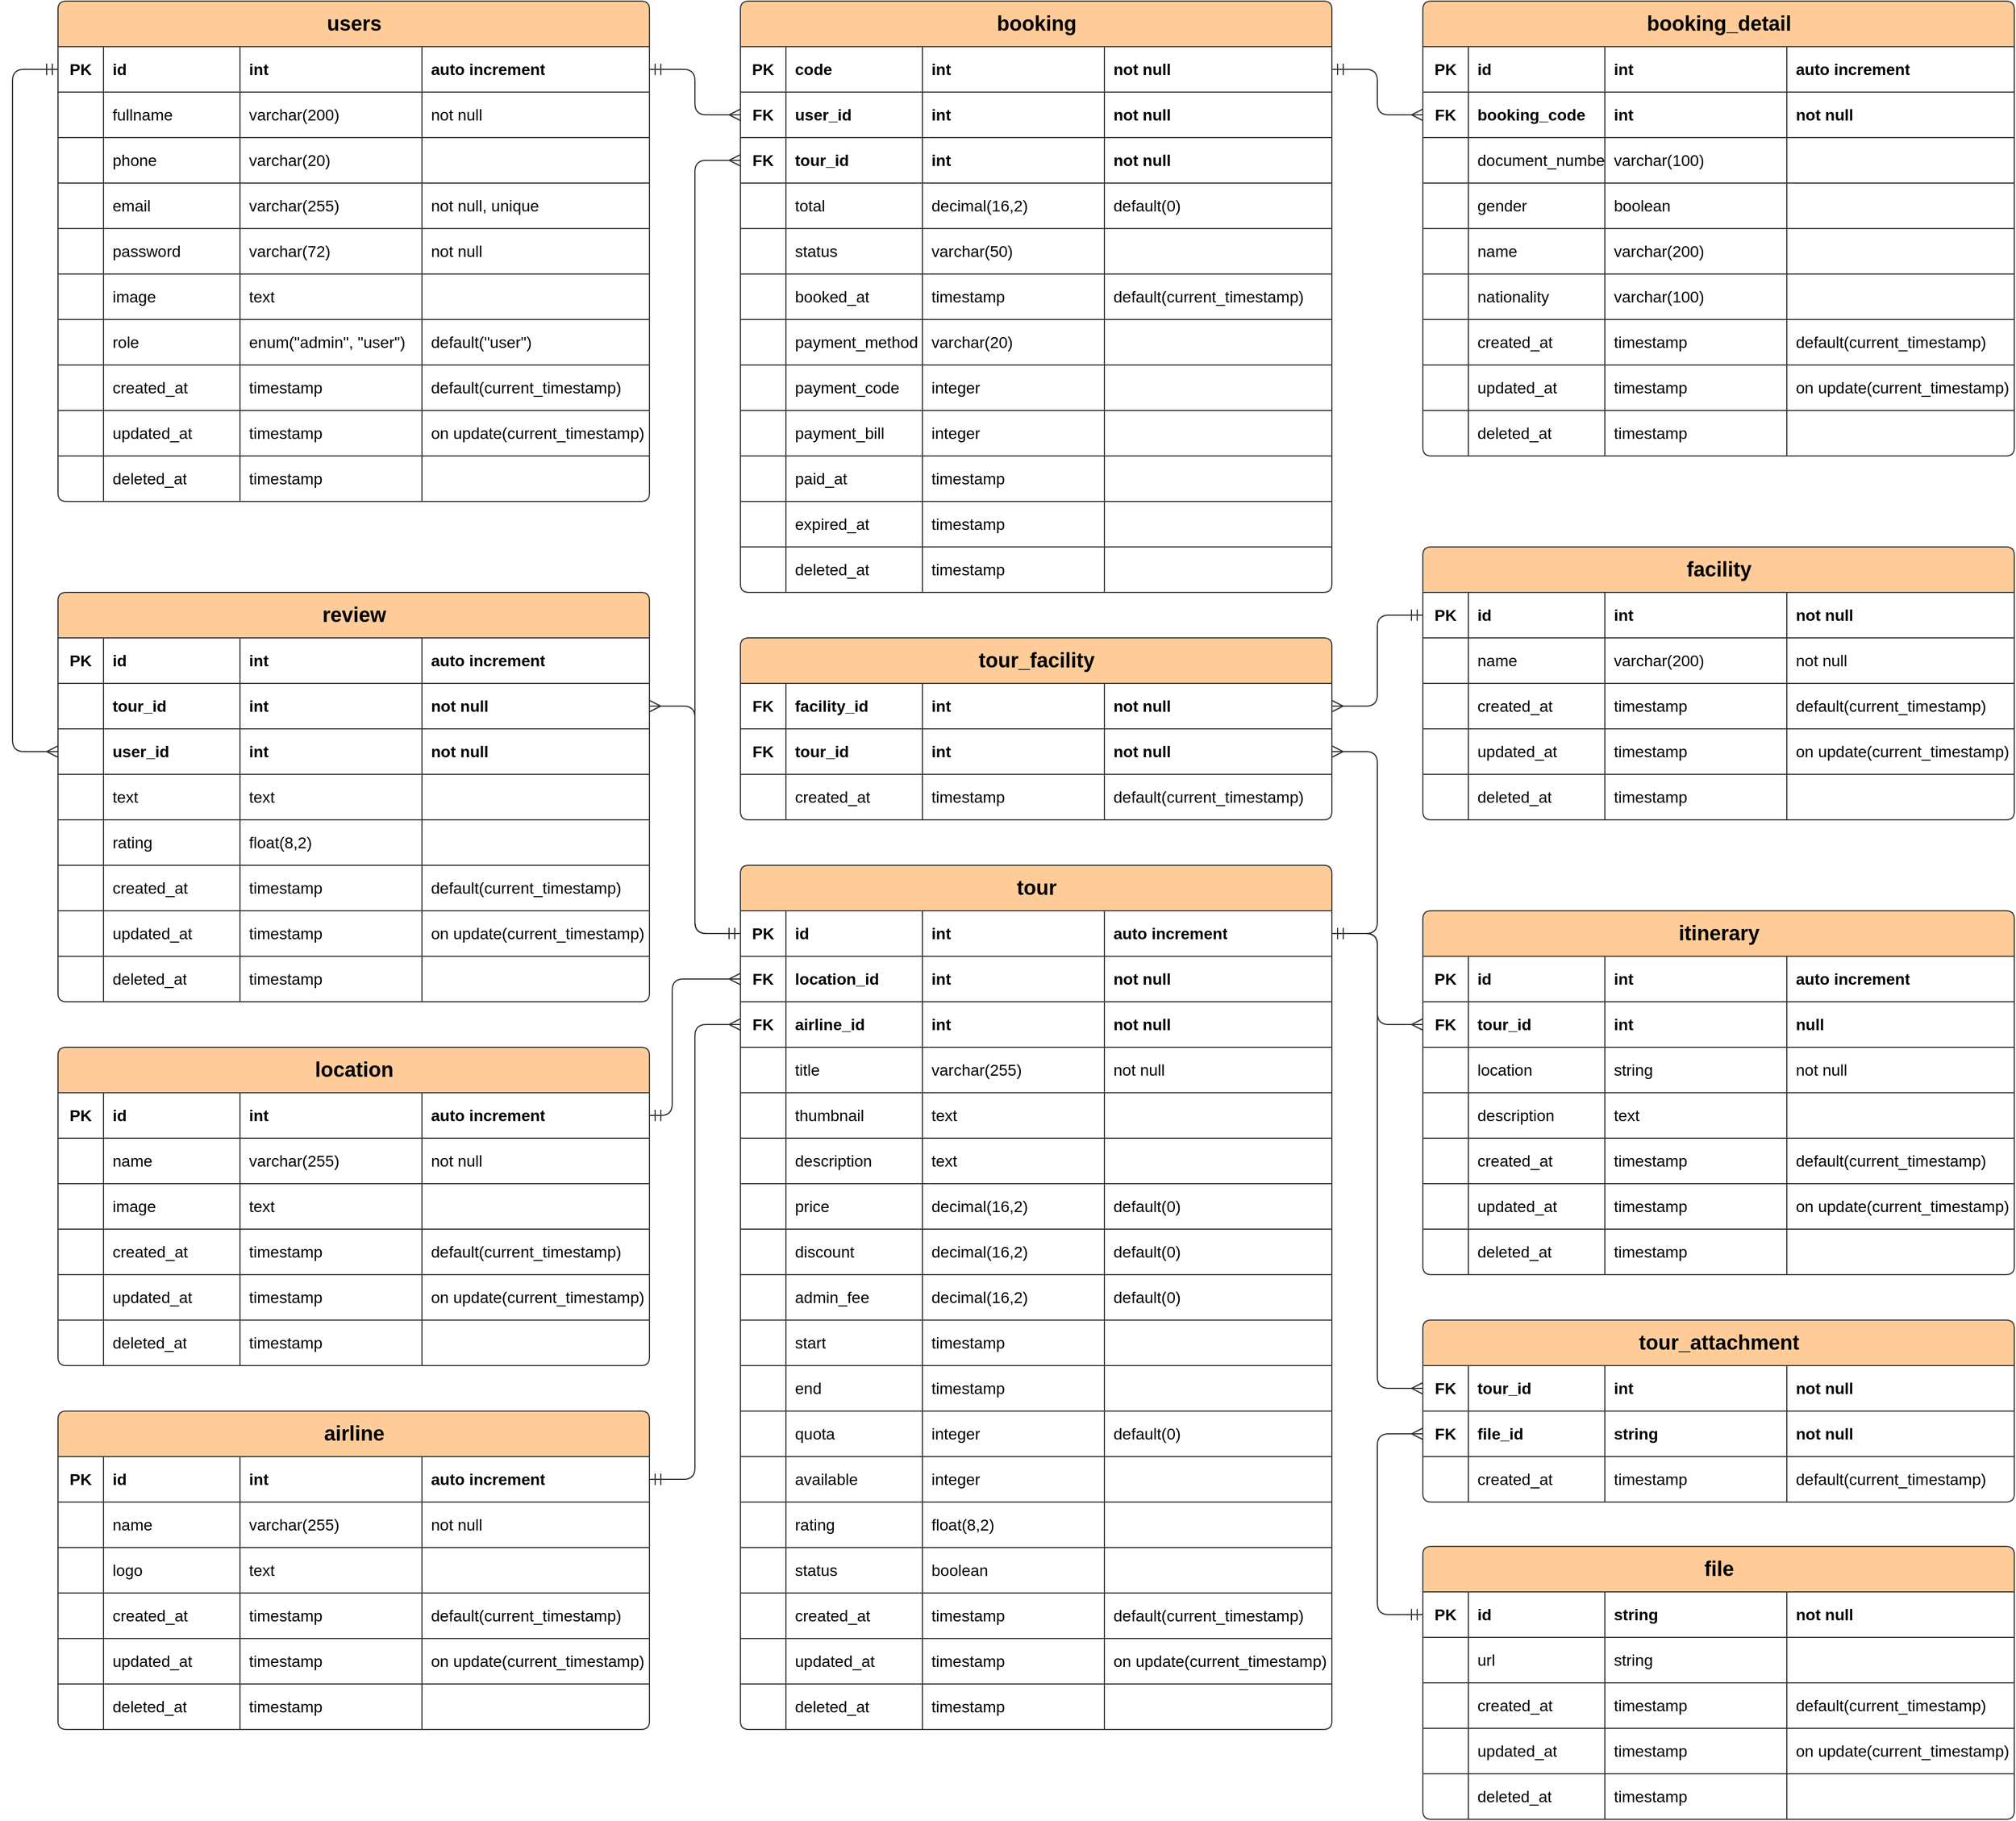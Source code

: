 <mxfile version="21.8.2" type="device">
  <diagram name="erd" id="Z8A81sTIwzjF09asF-El">
    <mxGraphModel dx="6596" dy="1640" grid="1" gridSize="10" guides="1" tooltips="1" connect="1" arrows="1" fold="1" page="1" pageScale="1" pageWidth="1880" pageHeight="1760" math="0" shadow="0">
      <root>
        <mxCell id="0" />
        <mxCell id="1" parent="0" />
        <mxCell id="KGZu8LN2GR9Yo7TSWTJp-1" value="users" style="shape=table;startSize=40;container=1;collapsible=1;childLayout=tableLayout;fixedRows=1;rowLines=1;fontStyle=1;align=center;resizeLast=1;html=1;fontSize=18;rounded=1;arcSize=6;fillColor=#ffcc99;strokeColor=#36393d;" parent="1" vertex="1">
          <mxGeometry x="-3680" y="80" width="520" height="440" as="geometry" />
        </mxCell>
        <mxCell id="KGZu8LN2GR9Yo7TSWTJp-2" style="shape=tableRow;horizontal=0;startSize=0;swimlaneHead=0;swimlaneBody=0;fillColor=none;collapsible=0;dropTarget=0;points=[[0,0.5],[1,0.5]];portConstraint=eastwest;top=0;left=0;right=0;bottom=0;fontSize=14;" parent="KGZu8LN2GR9Yo7TSWTJp-1" vertex="1">
          <mxGeometry y="40" width="520" height="40" as="geometry" />
        </mxCell>
        <mxCell id="KGZu8LN2GR9Yo7TSWTJp-3" value="PK" style="shape=partialRectangle;connectable=0;fillColor=none;top=0;left=0;bottom=0;right=0;editable=1;overflow=hidden;whiteSpace=wrap;html=1;fontStyle=1;fontSize=14;" parent="KGZu8LN2GR9Yo7TSWTJp-2" vertex="1">
          <mxGeometry width="40" height="40" as="geometry">
            <mxRectangle width="40" height="40" as="alternateBounds" />
          </mxGeometry>
        </mxCell>
        <mxCell id="KGZu8LN2GR9Yo7TSWTJp-4" value="id" style="shape=partialRectangle;connectable=0;fillColor=none;top=0;left=0;bottom=0;right=0;align=left;spacingLeft=6;overflow=hidden;whiteSpace=wrap;html=1;fontStyle=1;fontSize=14;" parent="KGZu8LN2GR9Yo7TSWTJp-2" vertex="1">
          <mxGeometry x="40" width="120" height="40" as="geometry">
            <mxRectangle width="120" height="40" as="alternateBounds" />
          </mxGeometry>
        </mxCell>
        <mxCell id="KGZu8LN2GR9Yo7TSWTJp-5" value="int" style="shape=partialRectangle;connectable=0;fillColor=none;top=0;left=0;bottom=0;right=0;align=left;spacingLeft=6;overflow=hidden;whiteSpace=wrap;html=1;fontStyle=1;fontSize=14;" parent="KGZu8LN2GR9Yo7TSWTJp-2" vertex="1">
          <mxGeometry x="160" width="160" height="40" as="geometry">
            <mxRectangle width="160" height="40" as="alternateBounds" />
          </mxGeometry>
        </mxCell>
        <mxCell id="KGZu8LN2GR9Yo7TSWTJp-6" value="auto increment" style="shape=partialRectangle;connectable=0;fillColor=none;top=0;left=0;bottom=0;right=0;align=left;spacingLeft=6;overflow=hidden;whiteSpace=wrap;html=1;fontStyle=1;fontSize=14;" parent="KGZu8LN2GR9Yo7TSWTJp-2" vertex="1">
          <mxGeometry x="320" width="200" height="40" as="geometry">
            <mxRectangle width="200" height="40" as="alternateBounds" />
          </mxGeometry>
        </mxCell>
        <mxCell id="KGZu8LN2GR9Yo7TSWTJp-7" style="shape=tableRow;horizontal=0;startSize=0;swimlaneHead=0;swimlaneBody=0;fillColor=none;collapsible=0;dropTarget=0;points=[[0,0.5],[1,0.5]];portConstraint=eastwest;top=0;left=0;right=0;bottom=0;fontSize=14;" parent="KGZu8LN2GR9Yo7TSWTJp-1" vertex="1">
          <mxGeometry y="80" width="520" height="40" as="geometry" />
        </mxCell>
        <mxCell id="KGZu8LN2GR9Yo7TSWTJp-8" style="shape=partialRectangle;connectable=0;fillColor=none;top=0;left=0;bottom=0;right=0;editable=1;overflow=hidden;whiteSpace=wrap;html=1;fontSize=14;" parent="KGZu8LN2GR9Yo7TSWTJp-7" vertex="1">
          <mxGeometry width="40" height="40" as="geometry">
            <mxRectangle width="40" height="40" as="alternateBounds" />
          </mxGeometry>
        </mxCell>
        <mxCell id="KGZu8LN2GR9Yo7TSWTJp-9" value="fullname" style="shape=partialRectangle;connectable=0;fillColor=none;top=0;left=0;bottom=0;right=0;align=left;spacingLeft=6;overflow=hidden;whiteSpace=wrap;html=1;fontSize=14;" parent="KGZu8LN2GR9Yo7TSWTJp-7" vertex="1">
          <mxGeometry x="40" width="120" height="40" as="geometry">
            <mxRectangle width="120" height="40" as="alternateBounds" />
          </mxGeometry>
        </mxCell>
        <mxCell id="KGZu8LN2GR9Yo7TSWTJp-10" value="varchar(200)" style="shape=partialRectangle;connectable=0;fillColor=none;top=0;left=0;bottom=0;right=0;align=left;spacingLeft=6;overflow=hidden;whiteSpace=wrap;html=1;fontSize=14;" parent="KGZu8LN2GR9Yo7TSWTJp-7" vertex="1">
          <mxGeometry x="160" width="160" height="40" as="geometry">
            <mxRectangle width="160" height="40" as="alternateBounds" />
          </mxGeometry>
        </mxCell>
        <mxCell id="KGZu8LN2GR9Yo7TSWTJp-11" value="not null" style="shape=partialRectangle;connectable=0;fillColor=none;top=0;left=0;bottom=0;right=0;align=left;spacingLeft=6;overflow=hidden;whiteSpace=wrap;html=1;fontSize=14;" parent="KGZu8LN2GR9Yo7TSWTJp-7" vertex="1">
          <mxGeometry x="320" width="200" height="40" as="geometry">
            <mxRectangle width="200" height="40" as="alternateBounds" />
          </mxGeometry>
        </mxCell>
        <mxCell id="LpBOM86yHLfkzzoWKnK7-1" style="shape=tableRow;horizontal=0;startSize=0;swimlaneHead=0;swimlaneBody=0;fillColor=none;collapsible=0;dropTarget=0;points=[[0,0.5],[1,0.5]];portConstraint=eastwest;top=0;left=0;right=0;bottom=0;fontSize=14;" parent="KGZu8LN2GR9Yo7TSWTJp-1" vertex="1">
          <mxGeometry y="120" width="520" height="40" as="geometry" />
        </mxCell>
        <mxCell id="LpBOM86yHLfkzzoWKnK7-2" style="shape=partialRectangle;connectable=0;fillColor=none;top=0;left=0;bottom=0;right=0;editable=1;overflow=hidden;whiteSpace=wrap;html=1;fontSize=14;" parent="LpBOM86yHLfkzzoWKnK7-1" vertex="1">
          <mxGeometry width="40" height="40" as="geometry">
            <mxRectangle width="40" height="40" as="alternateBounds" />
          </mxGeometry>
        </mxCell>
        <mxCell id="LpBOM86yHLfkzzoWKnK7-3" value="phone" style="shape=partialRectangle;connectable=0;fillColor=none;top=0;left=0;bottom=0;right=0;align=left;spacingLeft=6;overflow=hidden;whiteSpace=wrap;html=1;fontSize=14;" parent="LpBOM86yHLfkzzoWKnK7-1" vertex="1">
          <mxGeometry x="40" width="120" height="40" as="geometry">
            <mxRectangle width="120" height="40" as="alternateBounds" />
          </mxGeometry>
        </mxCell>
        <mxCell id="LpBOM86yHLfkzzoWKnK7-4" value="varchar(20)" style="shape=partialRectangle;connectable=0;fillColor=none;top=0;left=0;bottom=0;right=0;align=left;spacingLeft=6;overflow=hidden;whiteSpace=wrap;html=1;fontSize=14;" parent="LpBOM86yHLfkzzoWKnK7-1" vertex="1">
          <mxGeometry x="160" width="160" height="40" as="geometry">
            <mxRectangle width="160" height="40" as="alternateBounds" />
          </mxGeometry>
        </mxCell>
        <mxCell id="LpBOM86yHLfkzzoWKnK7-5" style="shape=partialRectangle;connectable=0;fillColor=none;top=0;left=0;bottom=0;right=0;align=left;spacingLeft=6;overflow=hidden;whiteSpace=wrap;html=1;fontSize=14;" parent="LpBOM86yHLfkzzoWKnK7-1" vertex="1">
          <mxGeometry x="320" width="200" height="40" as="geometry">
            <mxRectangle width="200" height="40" as="alternateBounds" />
          </mxGeometry>
        </mxCell>
        <mxCell id="KGZu8LN2GR9Yo7TSWTJp-12" style="shape=tableRow;horizontal=0;startSize=0;swimlaneHead=0;swimlaneBody=0;fillColor=none;collapsible=0;dropTarget=0;points=[[0,0.5],[1,0.5]];portConstraint=eastwest;top=0;left=0;right=0;bottom=0;fontSize=14;" parent="KGZu8LN2GR9Yo7TSWTJp-1" vertex="1">
          <mxGeometry y="160" width="520" height="40" as="geometry" />
        </mxCell>
        <mxCell id="KGZu8LN2GR9Yo7TSWTJp-13" style="shape=partialRectangle;connectable=0;fillColor=none;top=0;left=0;bottom=0;right=0;editable=1;overflow=hidden;whiteSpace=wrap;html=1;fontSize=14;" parent="KGZu8LN2GR9Yo7TSWTJp-12" vertex="1">
          <mxGeometry width="40" height="40" as="geometry">
            <mxRectangle width="40" height="40" as="alternateBounds" />
          </mxGeometry>
        </mxCell>
        <mxCell id="KGZu8LN2GR9Yo7TSWTJp-14" value="email" style="shape=partialRectangle;connectable=0;fillColor=none;top=0;left=0;bottom=0;right=0;align=left;spacingLeft=6;overflow=hidden;whiteSpace=wrap;html=1;fontSize=14;" parent="KGZu8LN2GR9Yo7TSWTJp-12" vertex="1">
          <mxGeometry x="40" width="120" height="40" as="geometry">
            <mxRectangle width="120" height="40" as="alternateBounds" />
          </mxGeometry>
        </mxCell>
        <mxCell id="KGZu8LN2GR9Yo7TSWTJp-15" value="varchar(255)" style="shape=partialRectangle;connectable=0;fillColor=none;top=0;left=0;bottom=0;right=0;align=left;spacingLeft=6;overflow=hidden;whiteSpace=wrap;html=1;fontSize=14;" parent="KGZu8LN2GR9Yo7TSWTJp-12" vertex="1">
          <mxGeometry x="160" width="160" height="40" as="geometry">
            <mxRectangle width="160" height="40" as="alternateBounds" />
          </mxGeometry>
        </mxCell>
        <mxCell id="KGZu8LN2GR9Yo7TSWTJp-16" value="not null, unique" style="shape=partialRectangle;connectable=0;fillColor=none;top=0;left=0;bottom=0;right=0;align=left;spacingLeft=6;overflow=hidden;whiteSpace=wrap;html=1;fontSize=14;" parent="KGZu8LN2GR9Yo7TSWTJp-12" vertex="1">
          <mxGeometry x="320" width="200" height="40" as="geometry">
            <mxRectangle width="200" height="40" as="alternateBounds" />
          </mxGeometry>
        </mxCell>
        <mxCell id="KGZu8LN2GR9Yo7TSWTJp-17" style="shape=tableRow;horizontal=0;startSize=0;swimlaneHead=0;swimlaneBody=0;fillColor=none;collapsible=0;dropTarget=0;points=[[0,0.5],[1,0.5]];portConstraint=eastwest;top=0;left=0;right=0;bottom=0;fontSize=14;" parent="KGZu8LN2GR9Yo7TSWTJp-1" vertex="1">
          <mxGeometry y="200" width="520" height="40" as="geometry" />
        </mxCell>
        <mxCell id="KGZu8LN2GR9Yo7TSWTJp-18" style="shape=partialRectangle;connectable=0;fillColor=none;top=0;left=0;bottom=0;right=0;editable=1;overflow=hidden;whiteSpace=wrap;html=1;fontSize=14;" parent="KGZu8LN2GR9Yo7TSWTJp-17" vertex="1">
          <mxGeometry width="40" height="40" as="geometry">
            <mxRectangle width="40" height="40" as="alternateBounds" />
          </mxGeometry>
        </mxCell>
        <mxCell id="KGZu8LN2GR9Yo7TSWTJp-19" value="password" style="shape=partialRectangle;connectable=0;fillColor=none;top=0;left=0;bottom=0;right=0;align=left;spacingLeft=6;overflow=hidden;whiteSpace=wrap;html=1;fontSize=14;" parent="KGZu8LN2GR9Yo7TSWTJp-17" vertex="1">
          <mxGeometry x="40" width="120" height="40" as="geometry">
            <mxRectangle width="120" height="40" as="alternateBounds" />
          </mxGeometry>
        </mxCell>
        <mxCell id="KGZu8LN2GR9Yo7TSWTJp-20" value="varchar(72)" style="shape=partialRectangle;connectable=0;fillColor=none;top=0;left=0;bottom=0;right=0;align=left;spacingLeft=6;overflow=hidden;whiteSpace=wrap;html=1;fontSize=14;" parent="KGZu8LN2GR9Yo7TSWTJp-17" vertex="1">
          <mxGeometry x="160" width="160" height="40" as="geometry">
            <mxRectangle width="160" height="40" as="alternateBounds" />
          </mxGeometry>
        </mxCell>
        <mxCell id="KGZu8LN2GR9Yo7TSWTJp-21" value="not null" style="shape=partialRectangle;connectable=0;fillColor=none;top=0;left=0;bottom=0;right=0;align=left;spacingLeft=6;overflow=hidden;whiteSpace=wrap;html=1;fontSize=14;" parent="KGZu8LN2GR9Yo7TSWTJp-17" vertex="1">
          <mxGeometry x="320" width="200" height="40" as="geometry">
            <mxRectangle width="200" height="40" as="alternateBounds" />
          </mxGeometry>
        </mxCell>
        <mxCell id="KGZu8LN2GR9Yo7TSWTJp-22" style="shape=tableRow;horizontal=0;startSize=0;swimlaneHead=0;swimlaneBody=0;fillColor=none;collapsible=0;dropTarget=0;points=[[0,0.5],[1,0.5]];portConstraint=eastwest;top=0;left=0;right=0;bottom=0;fontSize=14;" parent="KGZu8LN2GR9Yo7TSWTJp-1" vertex="1">
          <mxGeometry y="240" width="520" height="40" as="geometry" />
        </mxCell>
        <mxCell id="KGZu8LN2GR9Yo7TSWTJp-23" style="shape=partialRectangle;connectable=0;fillColor=none;top=0;left=0;bottom=0;right=0;editable=1;overflow=hidden;whiteSpace=wrap;html=1;fontSize=14;" parent="KGZu8LN2GR9Yo7TSWTJp-22" vertex="1">
          <mxGeometry width="40" height="40" as="geometry">
            <mxRectangle width="40" height="40" as="alternateBounds" />
          </mxGeometry>
        </mxCell>
        <mxCell id="KGZu8LN2GR9Yo7TSWTJp-24" value="image" style="shape=partialRectangle;connectable=0;fillColor=none;top=0;left=0;bottom=0;right=0;align=left;spacingLeft=6;overflow=hidden;whiteSpace=wrap;html=1;fontSize=14;" parent="KGZu8LN2GR9Yo7TSWTJp-22" vertex="1">
          <mxGeometry x="40" width="120" height="40" as="geometry">
            <mxRectangle width="120" height="40" as="alternateBounds" />
          </mxGeometry>
        </mxCell>
        <mxCell id="KGZu8LN2GR9Yo7TSWTJp-25" value="text" style="shape=partialRectangle;connectable=0;fillColor=none;top=0;left=0;bottom=0;right=0;align=left;spacingLeft=6;overflow=hidden;whiteSpace=wrap;html=1;fontSize=14;" parent="KGZu8LN2GR9Yo7TSWTJp-22" vertex="1">
          <mxGeometry x="160" width="160" height="40" as="geometry">
            <mxRectangle width="160" height="40" as="alternateBounds" />
          </mxGeometry>
        </mxCell>
        <mxCell id="KGZu8LN2GR9Yo7TSWTJp-26" style="shape=partialRectangle;connectable=0;fillColor=none;top=0;left=0;bottom=0;right=0;align=left;spacingLeft=6;overflow=hidden;whiteSpace=wrap;html=1;fontSize=14;" parent="KGZu8LN2GR9Yo7TSWTJp-22" vertex="1">
          <mxGeometry x="320" width="200" height="40" as="geometry">
            <mxRectangle width="200" height="40" as="alternateBounds" />
          </mxGeometry>
        </mxCell>
        <mxCell id="VjcjarRgVxMpdCUr1j4f-1" style="shape=tableRow;horizontal=0;startSize=0;swimlaneHead=0;swimlaneBody=0;fillColor=none;collapsible=0;dropTarget=0;points=[[0,0.5],[1,0.5]];portConstraint=eastwest;top=0;left=0;right=0;bottom=0;fontSize=14;" parent="KGZu8LN2GR9Yo7TSWTJp-1" vertex="1">
          <mxGeometry y="280" width="520" height="40" as="geometry" />
        </mxCell>
        <mxCell id="VjcjarRgVxMpdCUr1j4f-2" style="shape=partialRectangle;connectable=0;fillColor=none;top=0;left=0;bottom=0;right=0;editable=1;overflow=hidden;whiteSpace=wrap;html=1;fontSize=14;" parent="VjcjarRgVxMpdCUr1j4f-1" vertex="1">
          <mxGeometry width="40" height="40" as="geometry">
            <mxRectangle width="40" height="40" as="alternateBounds" />
          </mxGeometry>
        </mxCell>
        <mxCell id="VjcjarRgVxMpdCUr1j4f-3" value="role" style="shape=partialRectangle;connectable=0;fillColor=none;top=0;left=0;bottom=0;right=0;align=left;spacingLeft=6;overflow=hidden;whiteSpace=wrap;html=1;fontSize=14;" parent="VjcjarRgVxMpdCUr1j4f-1" vertex="1">
          <mxGeometry x="40" width="120" height="40" as="geometry">
            <mxRectangle width="120" height="40" as="alternateBounds" />
          </mxGeometry>
        </mxCell>
        <mxCell id="VjcjarRgVxMpdCUr1j4f-4" value="enum(&quot;admin&quot;, &quot;user&quot;)" style="shape=partialRectangle;connectable=0;fillColor=none;top=0;left=0;bottom=0;right=0;align=left;spacingLeft=6;overflow=hidden;whiteSpace=wrap;html=1;fontSize=14;" parent="VjcjarRgVxMpdCUr1j4f-1" vertex="1">
          <mxGeometry x="160" width="160" height="40" as="geometry">
            <mxRectangle width="160" height="40" as="alternateBounds" />
          </mxGeometry>
        </mxCell>
        <mxCell id="VjcjarRgVxMpdCUr1j4f-5" value="default(&quot;user&quot;)" style="shape=partialRectangle;connectable=0;fillColor=none;top=0;left=0;bottom=0;right=0;align=left;spacingLeft=6;overflow=hidden;whiteSpace=wrap;html=1;fontSize=14;" parent="VjcjarRgVxMpdCUr1j4f-1" vertex="1">
          <mxGeometry x="320" width="200" height="40" as="geometry">
            <mxRectangle width="200" height="40" as="alternateBounds" />
          </mxGeometry>
        </mxCell>
        <mxCell id="KGZu8LN2GR9Yo7TSWTJp-27" style="shape=tableRow;horizontal=0;startSize=0;swimlaneHead=0;swimlaneBody=0;fillColor=none;collapsible=0;dropTarget=0;points=[[0,0.5],[1,0.5]];portConstraint=eastwest;top=0;left=0;right=0;bottom=0;fontSize=14;" parent="KGZu8LN2GR9Yo7TSWTJp-1" vertex="1">
          <mxGeometry y="320" width="520" height="40" as="geometry" />
        </mxCell>
        <mxCell id="KGZu8LN2GR9Yo7TSWTJp-28" style="shape=partialRectangle;connectable=0;fillColor=none;top=0;left=0;bottom=0;right=0;editable=1;overflow=hidden;whiteSpace=wrap;html=1;fontSize=14;" parent="KGZu8LN2GR9Yo7TSWTJp-27" vertex="1">
          <mxGeometry width="40" height="40" as="geometry">
            <mxRectangle width="40" height="40" as="alternateBounds" />
          </mxGeometry>
        </mxCell>
        <mxCell id="KGZu8LN2GR9Yo7TSWTJp-29" value="created_at" style="shape=partialRectangle;connectable=0;fillColor=none;top=0;left=0;bottom=0;right=0;align=left;spacingLeft=6;overflow=hidden;whiteSpace=wrap;html=1;fontSize=14;" parent="KGZu8LN2GR9Yo7TSWTJp-27" vertex="1">
          <mxGeometry x="40" width="120" height="40" as="geometry">
            <mxRectangle width="120" height="40" as="alternateBounds" />
          </mxGeometry>
        </mxCell>
        <mxCell id="KGZu8LN2GR9Yo7TSWTJp-30" value="timestamp" style="shape=partialRectangle;connectable=0;fillColor=none;top=0;left=0;bottom=0;right=0;align=left;spacingLeft=6;overflow=hidden;whiteSpace=wrap;html=1;fontSize=14;" parent="KGZu8LN2GR9Yo7TSWTJp-27" vertex="1">
          <mxGeometry x="160" width="160" height="40" as="geometry">
            <mxRectangle width="160" height="40" as="alternateBounds" />
          </mxGeometry>
        </mxCell>
        <mxCell id="KGZu8LN2GR9Yo7TSWTJp-31" value="default(current_timestamp)" style="shape=partialRectangle;connectable=0;fillColor=none;top=0;left=0;bottom=0;right=0;align=left;spacingLeft=6;overflow=hidden;whiteSpace=wrap;html=1;fontSize=14;" parent="KGZu8LN2GR9Yo7TSWTJp-27" vertex="1">
          <mxGeometry x="320" width="200" height="40" as="geometry">
            <mxRectangle width="200" height="40" as="alternateBounds" />
          </mxGeometry>
        </mxCell>
        <mxCell id="KGZu8LN2GR9Yo7TSWTJp-32" style="shape=tableRow;horizontal=0;startSize=0;swimlaneHead=0;swimlaneBody=0;fillColor=none;collapsible=0;dropTarget=0;points=[[0,0.5],[1,0.5]];portConstraint=eastwest;top=0;left=0;right=0;bottom=0;fontSize=14;" parent="KGZu8LN2GR9Yo7TSWTJp-1" vertex="1">
          <mxGeometry y="360" width="520" height="40" as="geometry" />
        </mxCell>
        <mxCell id="KGZu8LN2GR9Yo7TSWTJp-33" style="shape=partialRectangle;connectable=0;fillColor=none;top=0;left=0;bottom=0;right=0;editable=1;overflow=hidden;whiteSpace=wrap;html=1;fontSize=14;" parent="KGZu8LN2GR9Yo7TSWTJp-32" vertex="1">
          <mxGeometry width="40" height="40" as="geometry">
            <mxRectangle width="40" height="40" as="alternateBounds" />
          </mxGeometry>
        </mxCell>
        <mxCell id="KGZu8LN2GR9Yo7TSWTJp-34" value="updated_at" style="shape=partialRectangle;connectable=0;fillColor=none;top=0;left=0;bottom=0;right=0;align=left;spacingLeft=6;overflow=hidden;whiteSpace=wrap;html=1;fontSize=14;" parent="KGZu8LN2GR9Yo7TSWTJp-32" vertex="1">
          <mxGeometry x="40" width="120" height="40" as="geometry">
            <mxRectangle width="120" height="40" as="alternateBounds" />
          </mxGeometry>
        </mxCell>
        <mxCell id="KGZu8LN2GR9Yo7TSWTJp-35" value="timestamp" style="shape=partialRectangle;connectable=0;fillColor=none;top=0;left=0;bottom=0;right=0;align=left;spacingLeft=6;overflow=hidden;whiteSpace=wrap;html=1;fontSize=14;" parent="KGZu8LN2GR9Yo7TSWTJp-32" vertex="1">
          <mxGeometry x="160" width="160" height="40" as="geometry">
            <mxRectangle width="160" height="40" as="alternateBounds" />
          </mxGeometry>
        </mxCell>
        <mxCell id="KGZu8LN2GR9Yo7TSWTJp-36" value="on update(current_timestamp)" style="shape=partialRectangle;connectable=0;fillColor=none;top=0;left=0;bottom=0;right=0;align=left;spacingLeft=6;overflow=hidden;whiteSpace=wrap;html=1;fontSize=14;" parent="KGZu8LN2GR9Yo7TSWTJp-32" vertex="1">
          <mxGeometry x="320" width="200" height="40" as="geometry">
            <mxRectangle width="200" height="40" as="alternateBounds" />
          </mxGeometry>
        </mxCell>
        <mxCell id="KGZu8LN2GR9Yo7TSWTJp-37" style="shape=tableRow;horizontal=0;startSize=0;swimlaneHead=0;swimlaneBody=0;fillColor=none;collapsible=0;dropTarget=0;points=[[0,0.5],[1,0.5]];portConstraint=eastwest;top=0;left=0;right=0;bottom=0;fontSize=14;" parent="KGZu8LN2GR9Yo7TSWTJp-1" vertex="1">
          <mxGeometry y="400" width="520" height="40" as="geometry" />
        </mxCell>
        <mxCell id="KGZu8LN2GR9Yo7TSWTJp-38" style="shape=partialRectangle;connectable=0;fillColor=none;top=0;left=0;bottom=0;right=0;editable=1;overflow=hidden;whiteSpace=wrap;html=1;fontSize=14;" parent="KGZu8LN2GR9Yo7TSWTJp-37" vertex="1">
          <mxGeometry width="40" height="40" as="geometry">
            <mxRectangle width="40" height="40" as="alternateBounds" />
          </mxGeometry>
        </mxCell>
        <mxCell id="KGZu8LN2GR9Yo7TSWTJp-39" value="deleted_at" style="shape=partialRectangle;connectable=0;fillColor=none;top=0;left=0;bottom=0;right=0;align=left;spacingLeft=6;overflow=hidden;whiteSpace=wrap;html=1;fontSize=14;" parent="KGZu8LN2GR9Yo7TSWTJp-37" vertex="1">
          <mxGeometry x="40" width="120" height="40" as="geometry">
            <mxRectangle width="120" height="40" as="alternateBounds" />
          </mxGeometry>
        </mxCell>
        <mxCell id="KGZu8LN2GR9Yo7TSWTJp-40" value="timestamp" style="shape=partialRectangle;connectable=0;fillColor=none;top=0;left=0;bottom=0;right=0;align=left;spacingLeft=6;overflow=hidden;whiteSpace=wrap;html=1;fontSize=14;" parent="KGZu8LN2GR9Yo7TSWTJp-37" vertex="1">
          <mxGeometry x="160" width="160" height="40" as="geometry">
            <mxRectangle width="160" height="40" as="alternateBounds" />
          </mxGeometry>
        </mxCell>
        <mxCell id="KGZu8LN2GR9Yo7TSWTJp-41" style="shape=partialRectangle;connectable=0;fillColor=none;top=0;left=0;bottom=0;right=0;align=left;spacingLeft=6;overflow=hidden;whiteSpace=wrap;html=1;fontSize=14;" parent="KGZu8LN2GR9Yo7TSWTJp-37" vertex="1">
          <mxGeometry x="320" width="200" height="40" as="geometry">
            <mxRectangle width="200" height="40" as="alternateBounds" />
          </mxGeometry>
        </mxCell>
        <mxCell id="VjcjarRgVxMpdCUr1j4f-52" value="tour" style="shape=table;startSize=40;container=1;collapsible=1;childLayout=tableLayout;fixedRows=1;rowLines=1;fontStyle=1;align=center;resizeLast=1;html=1;fontSize=18;rounded=1;arcSize=6;fillColor=#ffcc99;strokeColor=#36393d;" parent="1" vertex="1">
          <mxGeometry x="-3080" y="840" width="520" height="760" as="geometry" />
        </mxCell>
        <mxCell id="VjcjarRgVxMpdCUr1j4f-53" style="shape=tableRow;horizontal=0;startSize=0;swimlaneHead=0;swimlaneBody=0;fillColor=none;collapsible=0;dropTarget=0;points=[[0,0.5],[1,0.5]];portConstraint=eastwest;top=0;left=0;right=0;bottom=0;fontSize=14;" parent="VjcjarRgVxMpdCUr1j4f-52" vertex="1">
          <mxGeometry y="40" width="520" height="40" as="geometry" />
        </mxCell>
        <mxCell id="VjcjarRgVxMpdCUr1j4f-54" value="PK" style="shape=partialRectangle;connectable=0;fillColor=none;top=0;left=0;bottom=0;right=0;editable=1;overflow=hidden;whiteSpace=wrap;html=1;fontStyle=1;fontSize=14;" parent="VjcjarRgVxMpdCUr1j4f-53" vertex="1">
          <mxGeometry width="40" height="40" as="geometry">
            <mxRectangle width="40" height="40" as="alternateBounds" />
          </mxGeometry>
        </mxCell>
        <mxCell id="VjcjarRgVxMpdCUr1j4f-55" value="id" style="shape=partialRectangle;connectable=0;fillColor=none;top=0;left=0;bottom=0;right=0;align=left;spacingLeft=6;overflow=hidden;whiteSpace=wrap;html=1;fontStyle=1;fontSize=14;" parent="VjcjarRgVxMpdCUr1j4f-53" vertex="1">
          <mxGeometry x="40" width="120" height="40" as="geometry">
            <mxRectangle width="120" height="40" as="alternateBounds" />
          </mxGeometry>
        </mxCell>
        <mxCell id="VjcjarRgVxMpdCUr1j4f-56" value="int" style="shape=partialRectangle;connectable=0;fillColor=none;top=0;left=0;bottom=0;right=0;align=left;spacingLeft=6;overflow=hidden;whiteSpace=wrap;html=1;fontStyle=1;fontSize=14;" parent="VjcjarRgVxMpdCUr1j4f-53" vertex="1">
          <mxGeometry x="160" width="160" height="40" as="geometry">
            <mxRectangle width="160" height="40" as="alternateBounds" />
          </mxGeometry>
        </mxCell>
        <mxCell id="VjcjarRgVxMpdCUr1j4f-57" value="auto increment" style="shape=partialRectangle;connectable=0;fillColor=none;top=0;left=0;bottom=0;right=0;align=left;spacingLeft=6;overflow=hidden;whiteSpace=wrap;html=1;fontStyle=1;fontSize=14;" parent="VjcjarRgVxMpdCUr1j4f-53" vertex="1">
          <mxGeometry x="320" width="200" height="40" as="geometry">
            <mxRectangle width="200" height="40" as="alternateBounds" />
          </mxGeometry>
        </mxCell>
        <mxCell id="LpBOM86yHLfkzzoWKnK7-93" style="shape=tableRow;horizontal=0;startSize=0;swimlaneHead=0;swimlaneBody=0;fillColor=none;collapsible=0;dropTarget=0;points=[[0,0.5],[1,0.5]];portConstraint=eastwest;top=0;left=0;right=0;bottom=0;fontSize=14;" parent="VjcjarRgVxMpdCUr1j4f-52" vertex="1">
          <mxGeometry y="80" width="520" height="40" as="geometry" />
        </mxCell>
        <mxCell id="LpBOM86yHLfkzzoWKnK7-94" value="FK" style="shape=partialRectangle;connectable=0;fillColor=none;top=0;left=0;bottom=0;right=0;editable=1;overflow=hidden;whiteSpace=wrap;html=1;fontStyle=1;fontSize=14;" parent="LpBOM86yHLfkzzoWKnK7-93" vertex="1">
          <mxGeometry width="40" height="40" as="geometry">
            <mxRectangle width="40" height="40" as="alternateBounds" />
          </mxGeometry>
        </mxCell>
        <mxCell id="LpBOM86yHLfkzzoWKnK7-95" value="location_id" style="shape=partialRectangle;connectable=0;fillColor=none;top=0;left=0;bottom=0;right=0;align=left;spacingLeft=6;overflow=hidden;whiteSpace=wrap;html=1;fontStyle=1;fontSize=14;" parent="LpBOM86yHLfkzzoWKnK7-93" vertex="1">
          <mxGeometry x="40" width="120" height="40" as="geometry">
            <mxRectangle width="120" height="40" as="alternateBounds" />
          </mxGeometry>
        </mxCell>
        <mxCell id="LpBOM86yHLfkzzoWKnK7-96" value="int" style="shape=partialRectangle;connectable=0;fillColor=none;top=0;left=0;bottom=0;right=0;align=left;spacingLeft=6;overflow=hidden;whiteSpace=wrap;html=1;fontStyle=1;fontSize=14;" parent="LpBOM86yHLfkzzoWKnK7-93" vertex="1">
          <mxGeometry x="160" width="160" height="40" as="geometry">
            <mxRectangle width="160" height="40" as="alternateBounds" />
          </mxGeometry>
        </mxCell>
        <mxCell id="LpBOM86yHLfkzzoWKnK7-97" value="not null" style="shape=partialRectangle;connectable=0;fillColor=none;top=0;left=0;bottom=0;right=0;align=left;spacingLeft=6;overflow=hidden;whiteSpace=wrap;html=1;fontStyle=1;fontSize=14;" parent="LpBOM86yHLfkzzoWKnK7-93" vertex="1">
          <mxGeometry x="320" width="200" height="40" as="geometry">
            <mxRectangle width="200" height="40" as="alternateBounds" />
          </mxGeometry>
        </mxCell>
        <mxCell id="LpBOM86yHLfkzzoWKnK7-88" style="shape=tableRow;horizontal=0;startSize=0;swimlaneHead=0;swimlaneBody=0;fillColor=none;collapsible=0;dropTarget=0;points=[[0,0.5],[1,0.5]];portConstraint=eastwest;top=0;left=0;right=0;bottom=0;fontSize=14;" parent="VjcjarRgVxMpdCUr1j4f-52" vertex="1">
          <mxGeometry y="120" width="520" height="40" as="geometry" />
        </mxCell>
        <mxCell id="LpBOM86yHLfkzzoWKnK7-89" value="FK" style="shape=partialRectangle;connectable=0;fillColor=none;top=0;left=0;bottom=0;right=0;editable=1;overflow=hidden;whiteSpace=wrap;html=1;fontStyle=1;fontSize=14;" parent="LpBOM86yHLfkzzoWKnK7-88" vertex="1">
          <mxGeometry width="40" height="40" as="geometry">
            <mxRectangle width="40" height="40" as="alternateBounds" />
          </mxGeometry>
        </mxCell>
        <mxCell id="LpBOM86yHLfkzzoWKnK7-90" value="airline_id" style="shape=partialRectangle;connectable=0;fillColor=none;top=0;left=0;bottom=0;right=0;align=left;spacingLeft=6;overflow=hidden;whiteSpace=wrap;html=1;fontStyle=1;fontSize=14;" parent="LpBOM86yHLfkzzoWKnK7-88" vertex="1">
          <mxGeometry x="40" width="120" height="40" as="geometry">
            <mxRectangle width="120" height="40" as="alternateBounds" />
          </mxGeometry>
        </mxCell>
        <mxCell id="LpBOM86yHLfkzzoWKnK7-91" value="int" style="shape=partialRectangle;connectable=0;fillColor=none;top=0;left=0;bottom=0;right=0;align=left;spacingLeft=6;overflow=hidden;whiteSpace=wrap;html=1;fontStyle=1;fontSize=14;" parent="LpBOM86yHLfkzzoWKnK7-88" vertex="1">
          <mxGeometry x="160" width="160" height="40" as="geometry">
            <mxRectangle width="160" height="40" as="alternateBounds" />
          </mxGeometry>
        </mxCell>
        <mxCell id="LpBOM86yHLfkzzoWKnK7-92" value="not null" style="shape=partialRectangle;connectable=0;fillColor=none;top=0;left=0;bottom=0;right=0;align=left;spacingLeft=6;overflow=hidden;whiteSpace=wrap;html=1;fontStyle=1;fontSize=14;" parent="LpBOM86yHLfkzzoWKnK7-88" vertex="1">
          <mxGeometry x="320" width="200" height="40" as="geometry">
            <mxRectangle width="200" height="40" as="alternateBounds" />
          </mxGeometry>
        </mxCell>
        <mxCell id="LpBOM86yHLfkzzoWKnK7-48" style="shape=tableRow;horizontal=0;startSize=0;swimlaneHead=0;swimlaneBody=0;fillColor=none;collapsible=0;dropTarget=0;points=[[0,0.5],[1,0.5]];portConstraint=eastwest;top=0;left=0;right=0;bottom=0;fontSize=14;" parent="VjcjarRgVxMpdCUr1j4f-52" vertex="1">
          <mxGeometry y="160" width="520" height="40" as="geometry" />
        </mxCell>
        <mxCell id="LpBOM86yHLfkzzoWKnK7-49" style="shape=partialRectangle;connectable=0;fillColor=none;top=0;left=0;bottom=0;right=0;editable=1;overflow=hidden;whiteSpace=wrap;html=1;fontSize=14;" parent="LpBOM86yHLfkzzoWKnK7-48" vertex="1">
          <mxGeometry width="40" height="40" as="geometry">
            <mxRectangle width="40" height="40" as="alternateBounds" />
          </mxGeometry>
        </mxCell>
        <mxCell id="LpBOM86yHLfkzzoWKnK7-50" value="title" style="shape=partialRectangle;connectable=0;fillColor=none;top=0;left=0;bottom=0;right=0;align=left;spacingLeft=6;overflow=hidden;whiteSpace=wrap;html=1;fontSize=14;" parent="LpBOM86yHLfkzzoWKnK7-48" vertex="1">
          <mxGeometry x="40" width="120" height="40" as="geometry">
            <mxRectangle width="120" height="40" as="alternateBounds" />
          </mxGeometry>
        </mxCell>
        <mxCell id="LpBOM86yHLfkzzoWKnK7-51" value="varchar(255)" style="shape=partialRectangle;connectable=0;fillColor=none;top=0;left=0;bottom=0;right=0;align=left;spacingLeft=6;overflow=hidden;whiteSpace=wrap;html=1;fontSize=14;" parent="LpBOM86yHLfkzzoWKnK7-48" vertex="1">
          <mxGeometry x="160" width="160" height="40" as="geometry">
            <mxRectangle width="160" height="40" as="alternateBounds" />
          </mxGeometry>
        </mxCell>
        <mxCell id="LpBOM86yHLfkzzoWKnK7-52" value="not null" style="shape=partialRectangle;connectable=0;fillColor=none;top=0;left=0;bottom=0;right=0;align=left;spacingLeft=6;overflow=hidden;whiteSpace=wrap;html=1;fontSize=14;" parent="LpBOM86yHLfkzzoWKnK7-48" vertex="1">
          <mxGeometry x="320" width="200" height="40" as="geometry">
            <mxRectangle width="200" height="40" as="alternateBounds" />
          </mxGeometry>
        </mxCell>
        <mxCell id="ki1kJr5ZElGEqOYI4jQE-142" style="shape=tableRow;horizontal=0;startSize=0;swimlaneHead=0;swimlaneBody=0;fillColor=none;collapsible=0;dropTarget=0;points=[[0,0.5],[1,0.5]];portConstraint=eastwest;top=0;left=0;right=0;bottom=0;fontSize=14;" parent="VjcjarRgVxMpdCUr1j4f-52" vertex="1">
          <mxGeometry y="200" width="520" height="40" as="geometry" />
        </mxCell>
        <mxCell id="ki1kJr5ZElGEqOYI4jQE-143" style="shape=partialRectangle;connectable=0;fillColor=none;top=0;left=0;bottom=0;right=0;editable=1;overflow=hidden;whiteSpace=wrap;html=1;fontSize=14;" parent="ki1kJr5ZElGEqOYI4jQE-142" vertex="1">
          <mxGeometry width="40" height="40" as="geometry">
            <mxRectangle width="40" height="40" as="alternateBounds" />
          </mxGeometry>
        </mxCell>
        <mxCell id="ki1kJr5ZElGEqOYI4jQE-144" value="thumbnail" style="shape=partialRectangle;connectable=0;fillColor=none;top=0;left=0;bottom=0;right=0;align=left;spacingLeft=6;overflow=hidden;whiteSpace=wrap;html=1;fontSize=14;" parent="ki1kJr5ZElGEqOYI4jQE-142" vertex="1">
          <mxGeometry x="40" width="120" height="40" as="geometry">
            <mxRectangle width="120" height="40" as="alternateBounds" />
          </mxGeometry>
        </mxCell>
        <mxCell id="ki1kJr5ZElGEqOYI4jQE-145" value="text" style="shape=partialRectangle;connectable=0;fillColor=none;top=0;left=0;bottom=0;right=0;align=left;spacingLeft=6;overflow=hidden;whiteSpace=wrap;html=1;fontSize=14;" parent="ki1kJr5ZElGEqOYI4jQE-142" vertex="1">
          <mxGeometry x="160" width="160" height="40" as="geometry">
            <mxRectangle width="160" height="40" as="alternateBounds" />
          </mxGeometry>
        </mxCell>
        <mxCell id="ki1kJr5ZElGEqOYI4jQE-146" style="shape=partialRectangle;connectable=0;fillColor=none;top=0;left=0;bottom=0;right=0;align=left;spacingLeft=6;overflow=hidden;whiteSpace=wrap;html=1;fontSize=14;" parent="ki1kJr5ZElGEqOYI4jQE-142" vertex="1">
          <mxGeometry x="320" width="200" height="40" as="geometry">
            <mxRectangle width="200" height="40" as="alternateBounds" />
          </mxGeometry>
        </mxCell>
        <mxCell id="LpBOM86yHLfkzzoWKnK7-53" style="shape=tableRow;horizontal=0;startSize=0;swimlaneHead=0;swimlaneBody=0;fillColor=none;collapsible=0;dropTarget=0;points=[[0,0.5],[1,0.5]];portConstraint=eastwest;top=0;left=0;right=0;bottom=0;fontSize=14;" parent="VjcjarRgVxMpdCUr1j4f-52" vertex="1">
          <mxGeometry y="240" width="520" height="40" as="geometry" />
        </mxCell>
        <mxCell id="LpBOM86yHLfkzzoWKnK7-54" style="shape=partialRectangle;connectable=0;fillColor=none;top=0;left=0;bottom=0;right=0;editable=1;overflow=hidden;whiteSpace=wrap;html=1;fontSize=14;" parent="LpBOM86yHLfkzzoWKnK7-53" vertex="1">
          <mxGeometry width="40" height="40" as="geometry">
            <mxRectangle width="40" height="40" as="alternateBounds" />
          </mxGeometry>
        </mxCell>
        <mxCell id="LpBOM86yHLfkzzoWKnK7-55" value="description" style="shape=partialRectangle;connectable=0;fillColor=none;top=0;left=0;bottom=0;right=0;align=left;spacingLeft=6;overflow=hidden;whiteSpace=wrap;html=1;fontSize=14;" parent="LpBOM86yHLfkzzoWKnK7-53" vertex="1">
          <mxGeometry x="40" width="120" height="40" as="geometry">
            <mxRectangle width="120" height="40" as="alternateBounds" />
          </mxGeometry>
        </mxCell>
        <mxCell id="LpBOM86yHLfkzzoWKnK7-56" value="text" style="shape=partialRectangle;connectable=0;fillColor=none;top=0;left=0;bottom=0;right=0;align=left;spacingLeft=6;overflow=hidden;whiteSpace=wrap;html=1;fontSize=14;" parent="LpBOM86yHLfkzzoWKnK7-53" vertex="1">
          <mxGeometry x="160" width="160" height="40" as="geometry">
            <mxRectangle width="160" height="40" as="alternateBounds" />
          </mxGeometry>
        </mxCell>
        <mxCell id="LpBOM86yHLfkzzoWKnK7-57" value="" style="shape=partialRectangle;connectable=0;fillColor=none;top=0;left=0;bottom=0;right=0;align=left;spacingLeft=6;overflow=hidden;whiteSpace=wrap;html=1;fontSize=14;" parent="LpBOM86yHLfkzzoWKnK7-53" vertex="1">
          <mxGeometry x="320" width="200" height="40" as="geometry">
            <mxRectangle width="200" height="40" as="alternateBounds" />
          </mxGeometry>
        </mxCell>
        <mxCell id="LpBOM86yHLfkzzoWKnK7-58" style="shape=tableRow;horizontal=0;startSize=0;swimlaneHead=0;swimlaneBody=0;fillColor=none;collapsible=0;dropTarget=0;points=[[0,0.5],[1,0.5]];portConstraint=eastwest;top=0;left=0;right=0;bottom=0;fontSize=14;" parent="VjcjarRgVxMpdCUr1j4f-52" vertex="1">
          <mxGeometry y="280" width="520" height="40" as="geometry" />
        </mxCell>
        <mxCell id="LpBOM86yHLfkzzoWKnK7-59" style="shape=partialRectangle;connectable=0;fillColor=none;top=0;left=0;bottom=0;right=0;editable=1;overflow=hidden;whiteSpace=wrap;html=1;fontSize=14;" parent="LpBOM86yHLfkzzoWKnK7-58" vertex="1">
          <mxGeometry width="40" height="40" as="geometry">
            <mxRectangle width="40" height="40" as="alternateBounds" />
          </mxGeometry>
        </mxCell>
        <mxCell id="LpBOM86yHLfkzzoWKnK7-60" value="price" style="shape=partialRectangle;connectable=0;fillColor=none;top=0;left=0;bottom=0;right=0;align=left;spacingLeft=6;overflow=hidden;whiteSpace=wrap;html=1;fontSize=14;" parent="LpBOM86yHLfkzzoWKnK7-58" vertex="1">
          <mxGeometry x="40" width="120" height="40" as="geometry">
            <mxRectangle width="120" height="40" as="alternateBounds" />
          </mxGeometry>
        </mxCell>
        <mxCell id="LpBOM86yHLfkzzoWKnK7-61" value="decimal(16,2)" style="shape=partialRectangle;connectable=0;fillColor=none;top=0;left=0;bottom=0;right=0;align=left;spacingLeft=6;overflow=hidden;whiteSpace=wrap;html=1;fontSize=14;" parent="LpBOM86yHLfkzzoWKnK7-58" vertex="1">
          <mxGeometry x="160" width="160" height="40" as="geometry">
            <mxRectangle width="160" height="40" as="alternateBounds" />
          </mxGeometry>
        </mxCell>
        <mxCell id="LpBOM86yHLfkzzoWKnK7-62" value="default(0)" style="shape=partialRectangle;connectable=0;fillColor=none;top=0;left=0;bottom=0;right=0;align=left;spacingLeft=6;overflow=hidden;whiteSpace=wrap;html=1;fontSize=14;" parent="LpBOM86yHLfkzzoWKnK7-58" vertex="1">
          <mxGeometry x="320" width="200" height="40" as="geometry">
            <mxRectangle width="200" height="40" as="alternateBounds" />
          </mxGeometry>
        </mxCell>
        <mxCell id="FlwWr5gwtDITiVxEw2sd-7" style="shape=tableRow;horizontal=0;startSize=0;swimlaneHead=0;swimlaneBody=0;fillColor=none;collapsible=0;dropTarget=0;points=[[0,0.5],[1,0.5]];portConstraint=eastwest;top=0;left=0;right=0;bottom=0;fontSize=14;" parent="VjcjarRgVxMpdCUr1j4f-52" vertex="1">
          <mxGeometry y="320" width="520" height="40" as="geometry" />
        </mxCell>
        <mxCell id="FlwWr5gwtDITiVxEw2sd-8" style="shape=partialRectangle;connectable=0;fillColor=none;top=0;left=0;bottom=0;right=0;editable=1;overflow=hidden;whiteSpace=wrap;html=1;fontSize=14;" parent="FlwWr5gwtDITiVxEw2sd-7" vertex="1">
          <mxGeometry width="40" height="40" as="geometry">
            <mxRectangle width="40" height="40" as="alternateBounds" />
          </mxGeometry>
        </mxCell>
        <mxCell id="FlwWr5gwtDITiVxEw2sd-9" value="discount" style="shape=partialRectangle;connectable=0;fillColor=none;top=0;left=0;bottom=0;right=0;align=left;spacingLeft=6;overflow=hidden;whiteSpace=wrap;html=1;fontSize=14;" parent="FlwWr5gwtDITiVxEw2sd-7" vertex="1">
          <mxGeometry x="40" width="120" height="40" as="geometry">
            <mxRectangle width="120" height="40" as="alternateBounds" />
          </mxGeometry>
        </mxCell>
        <mxCell id="FlwWr5gwtDITiVxEw2sd-10" value="decimal(16,2)" style="shape=partialRectangle;connectable=0;fillColor=none;top=0;left=0;bottom=0;right=0;align=left;spacingLeft=6;overflow=hidden;whiteSpace=wrap;html=1;fontSize=14;" parent="FlwWr5gwtDITiVxEw2sd-7" vertex="1">
          <mxGeometry x="160" width="160" height="40" as="geometry">
            <mxRectangle width="160" height="40" as="alternateBounds" />
          </mxGeometry>
        </mxCell>
        <mxCell id="FlwWr5gwtDITiVxEw2sd-11" value="default(0)" style="shape=partialRectangle;connectable=0;fillColor=none;top=0;left=0;bottom=0;right=0;align=left;spacingLeft=6;overflow=hidden;whiteSpace=wrap;html=1;fontSize=14;" parent="FlwWr5gwtDITiVxEw2sd-7" vertex="1">
          <mxGeometry x="320" width="200" height="40" as="geometry">
            <mxRectangle width="200" height="40" as="alternateBounds" />
          </mxGeometry>
        </mxCell>
        <mxCell id="3M-UO3ucZf489_YppJmX-1" style="shape=tableRow;horizontal=0;startSize=0;swimlaneHead=0;swimlaneBody=0;fillColor=none;collapsible=0;dropTarget=0;points=[[0,0.5],[1,0.5]];portConstraint=eastwest;top=0;left=0;right=0;bottom=0;fontSize=14;" parent="VjcjarRgVxMpdCUr1j4f-52" vertex="1">
          <mxGeometry y="360" width="520" height="40" as="geometry" />
        </mxCell>
        <mxCell id="3M-UO3ucZf489_YppJmX-2" style="shape=partialRectangle;connectable=0;fillColor=none;top=0;left=0;bottom=0;right=0;editable=1;overflow=hidden;whiteSpace=wrap;html=1;fontSize=14;" parent="3M-UO3ucZf489_YppJmX-1" vertex="1">
          <mxGeometry width="40" height="40" as="geometry">
            <mxRectangle width="40" height="40" as="alternateBounds" />
          </mxGeometry>
        </mxCell>
        <mxCell id="3M-UO3ucZf489_YppJmX-3" value="admin_fee" style="shape=partialRectangle;connectable=0;fillColor=none;top=0;left=0;bottom=0;right=0;align=left;spacingLeft=6;overflow=hidden;whiteSpace=wrap;html=1;fontSize=14;" parent="3M-UO3ucZf489_YppJmX-1" vertex="1">
          <mxGeometry x="40" width="120" height="40" as="geometry">
            <mxRectangle width="120" height="40" as="alternateBounds" />
          </mxGeometry>
        </mxCell>
        <mxCell id="3M-UO3ucZf489_YppJmX-4" value="decimal(16,2)" style="shape=partialRectangle;connectable=0;fillColor=none;top=0;left=0;bottom=0;right=0;align=left;spacingLeft=6;overflow=hidden;whiteSpace=wrap;html=1;fontSize=14;" parent="3M-UO3ucZf489_YppJmX-1" vertex="1">
          <mxGeometry x="160" width="160" height="40" as="geometry">
            <mxRectangle width="160" height="40" as="alternateBounds" />
          </mxGeometry>
        </mxCell>
        <mxCell id="3M-UO3ucZf489_YppJmX-5" value="default(0)" style="shape=partialRectangle;connectable=0;fillColor=none;top=0;left=0;bottom=0;right=0;align=left;spacingLeft=6;overflow=hidden;whiteSpace=wrap;html=1;fontSize=14;" parent="3M-UO3ucZf489_YppJmX-1" vertex="1">
          <mxGeometry x="320" width="200" height="40" as="geometry">
            <mxRectangle width="200" height="40" as="alternateBounds" />
          </mxGeometry>
        </mxCell>
        <mxCell id="LpBOM86yHLfkzzoWKnK7-68" style="shape=tableRow;horizontal=0;startSize=0;swimlaneHead=0;swimlaneBody=0;fillColor=none;collapsible=0;dropTarget=0;points=[[0,0.5],[1,0.5]];portConstraint=eastwest;top=0;left=0;right=0;bottom=0;fontSize=14;" parent="VjcjarRgVxMpdCUr1j4f-52" vertex="1">
          <mxGeometry y="400" width="520" height="40" as="geometry" />
        </mxCell>
        <mxCell id="LpBOM86yHLfkzzoWKnK7-69" style="shape=partialRectangle;connectable=0;fillColor=none;top=0;left=0;bottom=0;right=0;editable=1;overflow=hidden;whiteSpace=wrap;html=1;fontSize=14;" parent="LpBOM86yHLfkzzoWKnK7-68" vertex="1">
          <mxGeometry width="40" height="40" as="geometry">
            <mxRectangle width="40" height="40" as="alternateBounds" />
          </mxGeometry>
        </mxCell>
        <mxCell id="LpBOM86yHLfkzzoWKnK7-70" value="start" style="shape=partialRectangle;connectable=0;fillColor=none;top=0;left=0;bottom=0;right=0;align=left;spacingLeft=6;overflow=hidden;whiteSpace=wrap;html=1;fontSize=14;" parent="LpBOM86yHLfkzzoWKnK7-68" vertex="1">
          <mxGeometry x="40" width="120" height="40" as="geometry">
            <mxRectangle width="120" height="40" as="alternateBounds" />
          </mxGeometry>
        </mxCell>
        <mxCell id="LpBOM86yHLfkzzoWKnK7-71" value="timestamp" style="shape=partialRectangle;connectable=0;fillColor=none;top=0;left=0;bottom=0;right=0;align=left;spacingLeft=6;overflow=hidden;whiteSpace=wrap;html=1;fontSize=14;" parent="LpBOM86yHLfkzzoWKnK7-68" vertex="1">
          <mxGeometry x="160" width="160" height="40" as="geometry">
            <mxRectangle width="160" height="40" as="alternateBounds" />
          </mxGeometry>
        </mxCell>
        <mxCell id="LpBOM86yHLfkzzoWKnK7-72" style="shape=partialRectangle;connectable=0;fillColor=none;top=0;left=0;bottom=0;right=0;align=left;spacingLeft=6;overflow=hidden;whiteSpace=wrap;html=1;fontSize=14;" parent="LpBOM86yHLfkzzoWKnK7-68" vertex="1">
          <mxGeometry x="320" width="200" height="40" as="geometry">
            <mxRectangle width="200" height="40" as="alternateBounds" />
          </mxGeometry>
        </mxCell>
        <mxCell id="LpBOM86yHLfkzzoWKnK7-63" style="shape=tableRow;horizontal=0;startSize=0;swimlaneHead=0;swimlaneBody=0;fillColor=none;collapsible=0;dropTarget=0;points=[[0,0.5],[1,0.5]];portConstraint=eastwest;top=0;left=0;right=0;bottom=0;fontSize=14;" parent="VjcjarRgVxMpdCUr1j4f-52" vertex="1">
          <mxGeometry y="440" width="520" height="40" as="geometry" />
        </mxCell>
        <mxCell id="LpBOM86yHLfkzzoWKnK7-64" style="shape=partialRectangle;connectable=0;fillColor=none;top=0;left=0;bottom=0;right=0;editable=1;overflow=hidden;whiteSpace=wrap;html=1;fontSize=14;" parent="LpBOM86yHLfkzzoWKnK7-63" vertex="1">
          <mxGeometry width="40" height="40" as="geometry">
            <mxRectangle width="40" height="40" as="alternateBounds" />
          </mxGeometry>
        </mxCell>
        <mxCell id="LpBOM86yHLfkzzoWKnK7-65" value="end" style="shape=partialRectangle;connectable=0;fillColor=none;top=0;left=0;bottom=0;right=0;align=left;spacingLeft=6;overflow=hidden;whiteSpace=wrap;html=1;fontSize=14;" parent="LpBOM86yHLfkzzoWKnK7-63" vertex="1">
          <mxGeometry x="40" width="120" height="40" as="geometry">
            <mxRectangle width="120" height="40" as="alternateBounds" />
          </mxGeometry>
        </mxCell>
        <mxCell id="LpBOM86yHLfkzzoWKnK7-66" value="timestamp" style="shape=partialRectangle;connectable=0;fillColor=none;top=0;left=0;bottom=0;right=0;align=left;spacingLeft=6;overflow=hidden;whiteSpace=wrap;html=1;fontSize=14;" parent="LpBOM86yHLfkzzoWKnK7-63" vertex="1">
          <mxGeometry x="160" width="160" height="40" as="geometry">
            <mxRectangle width="160" height="40" as="alternateBounds" />
          </mxGeometry>
        </mxCell>
        <mxCell id="LpBOM86yHLfkzzoWKnK7-67" style="shape=partialRectangle;connectable=0;fillColor=none;top=0;left=0;bottom=0;right=0;align=left;spacingLeft=6;overflow=hidden;whiteSpace=wrap;html=1;fontSize=14;" parent="LpBOM86yHLfkzzoWKnK7-63" vertex="1">
          <mxGeometry x="320" width="200" height="40" as="geometry">
            <mxRectangle width="200" height="40" as="alternateBounds" />
          </mxGeometry>
        </mxCell>
        <mxCell id="LpBOM86yHLfkzzoWKnK7-73" style="shape=tableRow;horizontal=0;startSize=0;swimlaneHead=0;swimlaneBody=0;fillColor=none;collapsible=0;dropTarget=0;points=[[0,0.5],[1,0.5]];portConstraint=eastwest;top=0;left=0;right=0;bottom=0;fontSize=14;" parent="VjcjarRgVxMpdCUr1j4f-52" vertex="1">
          <mxGeometry y="480" width="520" height="40" as="geometry" />
        </mxCell>
        <mxCell id="LpBOM86yHLfkzzoWKnK7-74" style="shape=partialRectangle;connectable=0;fillColor=none;top=0;left=0;bottom=0;right=0;editable=1;overflow=hidden;whiteSpace=wrap;html=1;fontSize=14;" parent="LpBOM86yHLfkzzoWKnK7-73" vertex="1">
          <mxGeometry width="40" height="40" as="geometry">
            <mxRectangle width="40" height="40" as="alternateBounds" />
          </mxGeometry>
        </mxCell>
        <mxCell id="LpBOM86yHLfkzzoWKnK7-75" value="quota" style="shape=partialRectangle;connectable=0;fillColor=none;top=0;left=0;bottom=0;right=0;align=left;spacingLeft=6;overflow=hidden;whiteSpace=wrap;html=1;fontSize=14;" parent="LpBOM86yHLfkzzoWKnK7-73" vertex="1">
          <mxGeometry x="40" width="120" height="40" as="geometry">
            <mxRectangle width="120" height="40" as="alternateBounds" />
          </mxGeometry>
        </mxCell>
        <mxCell id="LpBOM86yHLfkzzoWKnK7-76" value="integer" style="shape=partialRectangle;connectable=0;fillColor=none;top=0;left=0;bottom=0;right=0;align=left;spacingLeft=6;overflow=hidden;whiteSpace=wrap;html=1;fontSize=14;" parent="LpBOM86yHLfkzzoWKnK7-73" vertex="1">
          <mxGeometry x="160" width="160" height="40" as="geometry">
            <mxRectangle width="160" height="40" as="alternateBounds" />
          </mxGeometry>
        </mxCell>
        <mxCell id="LpBOM86yHLfkzzoWKnK7-77" value="default(0)" style="shape=partialRectangle;connectable=0;fillColor=none;top=0;left=0;bottom=0;right=0;align=left;spacingLeft=6;overflow=hidden;whiteSpace=wrap;html=1;fontSize=14;" parent="LpBOM86yHLfkzzoWKnK7-73" vertex="1">
          <mxGeometry x="320" width="200" height="40" as="geometry">
            <mxRectangle width="200" height="40" as="alternateBounds" />
          </mxGeometry>
        </mxCell>
        <mxCell id="ki1kJr5ZElGEqOYI4jQE-147" style="shape=tableRow;horizontal=0;startSize=0;swimlaneHead=0;swimlaneBody=0;fillColor=none;collapsible=0;dropTarget=0;points=[[0,0.5],[1,0.5]];portConstraint=eastwest;top=0;left=0;right=0;bottom=0;fontSize=14;" parent="VjcjarRgVxMpdCUr1j4f-52" vertex="1">
          <mxGeometry y="520" width="520" height="40" as="geometry" />
        </mxCell>
        <mxCell id="ki1kJr5ZElGEqOYI4jQE-148" style="shape=partialRectangle;connectable=0;fillColor=none;top=0;left=0;bottom=0;right=0;editable=1;overflow=hidden;whiteSpace=wrap;html=1;fontSize=14;" parent="ki1kJr5ZElGEqOYI4jQE-147" vertex="1">
          <mxGeometry width="40" height="40" as="geometry">
            <mxRectangle width="40" height="40" as="alternateBounds" />
          </mxGeometry>
        </mxCell>
        <mxCell id="ki1kJr5ZElGEqOYI4jQE-149" value="available" style="shape=partialRectangle;connectable=0;fillColor=none;top=0;left=0;bottom=0;right=0;align=left;spacingLeft=6;overflow=hidden;whiteSpace=wrap;html=1;fontSize=14;" parent="ki1kJr5ZElGEqOYI4jQE-147" vertex="1">
          <mxGeometry x="40" width="120" height="40" as="geometry">
            <mxRectangle width="120" height="40" as="alternateBounds" />
          </mxGeometry>
        </mxCell>
        <mxCell id="ki1kJr5ZElGEqOYI4jQE-150" value="integer" style="shape=partialRectangle;connectable=0;fillColor=none;top=0;left=0;bottom=0;right=0;align=left;spacingLeft=6;overflow=hidden;whiteSpace=wrap;html=1;fontSize=14;" parent="ki1kJr5ZElGEqOYI4jQE-147" vertex="1">
          <mxGeometry x="160" width="160" height="40" as="geometry">
            <mxRectangle width="160" height="40" as="alternateBounds" />
          </mxGeometry>
        </mxCell>
        <mxCell id="ki1kJr5ZElGEqOYI4jQE-151" style="shape=partialRectangle;connectable=0;fillColor=none;top=0;left=0;bottom=0;right=0;align=left;spacingLeft=6;overflow=hidden;whiteSpace=wrap;html=1;fontSize=14;" parent="ki1kJr5ZElGEqOYI4jQE-147" vertex="1">
          <mxGeometry x="320" width="200" height="40" as="geometry">
            <mxRectangle width="200" height="40" as="alternateBounds" />
          </mxGeometry>
        </mxCell>
        <mxCell id="3Eb1RSmEJ2JD2q_b1sZD-1" style="shape=tableRow;horizontal=0;startSize=0;swimlaneHead=0;swimlaneBody=0;fillColor=none;collapsible=0;dropTarget=0;points=[[0,0.5],[1,0.5]];portConstraint=eastwest;top=0;left=0;right=0;bottom=0;fontSize=14;" parent="VjcjarRgVxMpdCUr1j4f-52" vertex="1">
          <mxGeometry y="560" width="520" height="40" as="geometry" />
        </mxCell>
        <mxCell id="3Eb1RSmEJ2JD2q_b1sZD-2" style="shape=partialRectangle;connectable=0;fillColor=none;top=0;left=0;bottom=0;right=0;editable=1;overflow=hidden;whiteSpace=wrap;html=1;fontSize=14;" parent="3Eb1RSmEJ2JD2q_b1sZD-1" vertex="1">
          <mxGeometry width="40" height="40" as="geometry">
            <mxRectangle width="40" height="40" as="alternateBounds" />
          </mxGeometry>
        </mxCell>
        <mxCell id="3Eb1RSmEJ2JD2q_b1sZD-3" value="rating" style="shape=partialRectangle;connectable=0;fillColor=none;top=0;left=0;bottom=0;right=0;align=left;spacingLeft=6;overflow=hidden;whiteSpace=wrap;html=1;fontSize=14;" parent="3Eb1RSmEJ2JD2q_b1sZD-1" vertex="1">
          <mxGeometry x="40" width="120" height="40" as="geometry">
            <mxRectangle width="120" height="40" as="alternateBounds" />
          </mxGeometry>
        </mxCell>
        <mxCell id="3Eb1RSmEJ2JD2q_b1sZD-4" value="float(8,2)" style="shape=partialRectangle;connectable=0;fillColor=none;top=0;left=0;bottom=0;right=0;align=left;spacingLeft=6;overflow=hidden;whiteSpace=wrap;html=1;fontSize=14;" parent="3Eb1RSmEJ2JD2q_b1sZD-1" vertex="1">
          <mxGeometry x="160" width="160" height="40" as="geometry">
            <mxRectangle width="160" height="40" as="alternateBounds" />
          </mxGeometry>
        </mxCell>
        <mxCell id="3Eb1RSmEJ2JD2q_b1sZD-5" style="shape=partialRectangle;connectable=0;fillColor=none;top=0;left=0;bottom=0;right=0;align=left;spacingLeft=6;overflow=hidden;whiteSpace=wrap;html=1;fontSize=14;" parent="3Eb1RSmEJ2JD2q_b1sZD-1" vertex="1">
          <mxGeometry x="320" width="200" height="40" as="geometry">
            <mxRectangle width="200" height="40" as="alternateBounds" />
          </mxGeometry>
        </mxCell>
        <mxCell id="ki1kJr5ZElGEqOYI4jQE-152" style="shape=tableRow;horizontal=0;startSize=0;swimlaneHead=0;swimlaneBody=0;fillColor=none;collapsible=0;dropTarget=0;points=[[0,0.5],[1,0.5]];portConstraint=eastwest;top=0;left=0;right=0;bottom=0;fontSize=14;" parent="VjcjarRgVxMpdCUr1j4f-52" vertex="1">
          <mxGeometry y="600" width="520" height="40" as="geometry" />
        </mxCell>
        <mxCell id="ki1kJr5ZElGEqOYI4jQE-153" style="shape=partialRectangle;connectable=0;fillColor=none;top=0;left=0;bottom=0;right=0;editable=1;overflow=hidden;whiteSpace=wrap;html=1;fontSize=14;" parent="ki1kJr5ZElGEqOYI4jQE-152" vertex="1">
          <mxGeometry width="40" height="40" as="geometry">
            <mxRectangle width="40" height="40" as="alternateBounds" />
          </mxGeometry>
        </mxCell>
        <mxCell id="ki1kJr5ZElGEqOYI4jQE-154" value="status" style="shape=partialRectangle;connectable=0;fillColor=none;top=0;left=0;bottom=0;right=0;align=left;spacingLeft=6;overflow=hidden;whiteSpace=wrap;html=1;fontSize=14;" parent="ki1kJr5ZElGEqOYI4jQE-152" vertex="1">
          <mxGeometry x="40" width="120" height="40" as="geometry">
            <mxRectangle width="120" height="40" as="alternateBounds" />
          </mxGeometry>
        </mxCell>
        <mxCell id="ki1kJr5ZElGEqOYI4jQE-155" value="boolean" style="shape=partialRectangle;connectable=0;fillColor=none;top=0;left=0;bottom=0;right=0;align=left;spacingLeft=6;overflow=hidden;whiteSpace=wrap;html=1;fontSize=14;" parent="ki1kJr5ZElGEqOYI4jQE-152" vertex="1">
          <mxGeometry x="160" width="160" height="40" as="geometry">
            <mxRectangle width="160" height="40" as="alternateBounds" />
          </mxGeometry>
        </mxCell>
        <mxCell id="ki1kJr5ZElGEqOYI4jQE-156" style="shape=partialRectangle;connectable=0;fillColor=none;top=0;left=0;bottom=0;right=0;align=left;spacingLeft=6;overflow=hidden;whiteSpace=wrap;html=1;fontSize=14;" parent="ki1kJr5ZElGEqOYI4jQE-152" vertex="1">
          <mxGeometry x="320" width="200" height="40" as="geometry">
            <mxRectangle width="200" height="40" as="alternateBounds" />
          </mxGeometry>
        </mxCell>
        <mxCell id="VjcjarRgVxMpdCUr1j4f-83" style="shape=tableRow;horizontal=0;startSize=0;swimlaneHead=0;swimlaneBody=0;fillColor=none;collapsible=0;dropTarget=0;points=[[0,0.5],[1,0.5]];portConstraint=eastwest;top=0;left=0;right=0;bottom=0;fontSize=14;" parent="VjcjarRgVxMpdCUr1j4f-52" vertex="1">
          <mxGeometry y="640" width="520" height="40" as="geometry" />
        </mxCell>
        <mxCell id="VjcjarRgVxMpdCUr1j4f-84" style="shape=partialRectangle;connectable=0;fillColor=none;top=0;left=0;bottom=0;right=0;editable=1;overflow=hidden;whiteSpace=wrap;html=1;fontSize=14;" parent="VjcjarRgVxMpdCUr1j4f-83" vertex="1">
          <mxGeometry width="40" height="40" as="geometry">
            <mxRectangle width="40" height="40" as="alternateBounds" />
          </mxGeometry>
        </mxCell>
        <mxCell id="VjcjarRgVxMpdCUr1j4f-85" value="created_at" style="shape=partialRectangle;connectable=0;fillColor=none;top=0;left=0;bottom=0;right=0;align=left;spacingLeft=6;overflow=hidden;whiteSpace=wrap;html=1;fontSize=14;" parent="VjcjarRgVxMpdCUr1j4f-83" vertex="1">
          <mxGeometry x="40" width="120" height="40" as="geometry">
            <mxRectangle width="120" height="40" as="alternateBounds" />
          </mxGeometry>
        </mxCell>
        <mxCell id="VjcjarRgVxMpdCUr1j4f-86" value="timestamp" style="shape=partialRectangle;connectable=0;fillColor=none;top=0;left=0;bottom=0;right=0;align=left;spacingLeft=6;overflow=hidden;whiteSpace=wrap;html=1;fontSize=14;" parent="VjcjarRgVxMpdCUr1j4f-83" vertex="1">
          <mxGeometry x="160" width="160" height="40" as="geometry">
            <mxRectangle width="160" height="40" as="alternateBounds" />
          </mxGeometry>
        </mxCell>
        <mxCell id="VjcjarRgVxMpdCUr1j4f-87" value="default(current_timestamp)" style="shape=partialRectangle;connectable=0;fillColor=none;top=0;left=0;bottom=0;right=0;align=left;spacingLeft=6;overflow=hidden;whiteSpace=wrap;html=1;fontSize=14;" parent="VjcjarRgVxMpdCUr1j4f-83" vertex="1">
          <mxGeometry x="320" width="200" height="40" as="geometry">
            <mxRectangle width="200" height="40" as="alternateBounds" />
          </mxGeometry>
        </mxCell>
        <mxCell id="VjcjarRgVxMpdCUr1j4f-88" style="shape=tableRow;horizontal=0;startSize=0;swimlaneHead=0;swimlaneBody=0;fillColor=none;collapsible=0;dropTarget=0;points=[[0,0.5],[1,0.5]];portConstraint=eastwest;top=0;left=0;right=0;bottom=0;fontSize=14;" parent="VjcjarRgVxMpdCUr1j4f-52" vertex="1">
          <mxGeometry y="680" width="520" height="40" as="geometry" />
        </mxCell>
        <mxCell id="VjcjarRgVxMpdCUr1j4f-89" style="shape=partialRectangle;connectable=0;fillColor=none;top=0;left=0;bottom=0;right=0;editable=1;overflow=hidden;whiteSpace=wrap;html=1;fontSize=14;" parent="VjcjarRgVxMpdCUr1j4f-88" vertex="1">
          <mxGeometry width="40" height="40" as="geometry">
            <mxRectangle width="40" height="40" as="alternateBounds" />
          </mxGeometry>
        </mxCell>
        <mxCell id="VjcjarRgVxMpdCUr1j4f-90" value="updated_at" style="shape=partialRectangle;connectable=0;fillColor=none;top=0;left=0;bottom=0;right=0;align=left;spacingLeft=6;overflow=hidden;whiteSpace=wrap;html=1;fontSize=14;" parent="VjcjarRgVxMpdCUr1j4f-88" vertex="1">
          <mxGeometry x="40" width="120" height="40" as="geometry">
            <mxRectangle width="120" height="40" as="alternateBounds" />
          </mxGeometry>
        </mxCell>
        <mxCell id="VjcjarRgVxMpdCUr1j4f-91" value="timestamp" style="shape=partialRectangle;connectable=0;fillColor=none;top=0;left=0;bottom=0;right=0;align=left;spacingLeft=6;overflow=hidden;whiteSpace=wrap;html=1;fontSize=14;" parent="VjcjarRgVxMpdCUr1j4f-88" vertex="1">
          <mxGeometry x="160" width="160" height="40" as="geometry">
            <mxRectangle width="160" height="40" as="alternateBounds" />
          </mxGeometry>
        </mxCell>
        <mxCell id="VjcjarRgVxMpdCUr1j4f-92" value="on update(current_timestamp)" style="shape=partialRectangle;connectable=0;fillColor=none;top=0;left=0;bottom=0;right=0;align=left;spacingLeft=6;overflow=hidden;whiteSpace=wrap;html=1;fontSize=14;" parent="VjcjarRgVxMpdCUr1j4f-88" vertex="1">
          <mxGeometry x="320" width="200" height="40" as="geometry">
            <mxRectangle width="200" height="40" as="alternateBounds" />
          </mxGeometry>
        </mxCell>
        <mxCell id="VjcjarRgVxMpdCUr1j4f-93" style="shape=tableRow;horizontal=0;startSize=0;swimlaneHead=0;swimlaneBody=0;fillColor=none;collapsible=0;dropTarget=0;points=[[0,0.5],[1,0.5]];portConstraint=eastwest;top=0;left=0;right=0;bottom=0;fontSize=14;" parent="VjcjarRgVxMpdCUr1j4f-52" vertex="1">
          <mxGeometry y="720" width="520" height="40" as="geometry" />
        </mxCell>
        <mxCell id="VjcjarRgVxMpdCUr1j4f-94" style="shape=partialRectangle;connectable=0;fillColor=none;top=0;left=0;bottom=0;right=0;editable=1;overflow=hidden;whiteSpace=wrap;html=1;fontSize=14;" parent="VjcjarRgVxMpdCUr1j4f-93" vertex="1">
          <mxGeometry width="40" height="40" as="geometry">
            <mxRectangle width="40" height="40" as="alternateBounds" />
          </mxGeometry>
        </mxCell>
        <mxCell id="VjcjarRgVxMpdCUr1j4f-95" value="deleted_at" style="shape=partialRectangle;connectable=0;fillColor=none;top=0;left=0;bottom=0;right=0;align=left;spacingLeft=6;overflow=hidden;whiteSpace=wrap;html=1;fontSize=14;" parent="VjcjarRgVxMpdCUr1j4f-93" vertex="1">
          <mxGeometry x="40" width="120" height="40" as="geometry">
            <mxRectangle width="120" height="40" as="alternateBounds" />
          </mxGeometry>
        </mxCell>
        <mxCell id="VjcjarRgVxMpdCUr1j4f-96" value="timestamp" style="shape=partialRectangle;connectable=0;fillColor=none;top=0;left=0;bottom=0;right=0;align=left;spacingLeft=6;overflow=hidden;whiteSpace=wrap;html=1;fontSize=14;" parent="VjcjarRgVxMpdCUr1j4f-93" vertex="1">
          <mxGeometry x="160" width="160" height="40" as="geometry">
            <mxRectangle width="160" height="40" as="alternateBounds" />
          </mxGeometry>
        </mxCell>
        <mxCell id="VjcjarRgVxMpdCUr1j4f-97" style="shape=partialRectangle;connectable=0;fillColor=none;top=0;left=0;bottom=0;right=0;align=left;spacingLeft=6;overflow=hidden;whiteSpace=wrap;html=1;fontSize=14;" parent="VjcjarRgVxMpdCUr1j4f-93" vertex="1">
          <mxGeometry x="320" width="200" height="40" as="geometry">
            <mxRectangle width="200" height="40" as="alternateBounds" />
          </mxGeometry>
        </mxCell>
        <mxCell id="VjcjarRgVxMpdCUr1j4f-98" value="location" style="shape=table;startSize=40;container=1;collapsible=1;childLayout=tableLayout;fixedRows=1;rowLines=1;fontStyle=1;align=center;resizeLast=1;html=1;fontSize=18;rounded=1;arcSize=6;fillColor=#ffcc99;strokeColor=#36393d;" parent="1" vertex="1">
          <mxGeometry x="-3680" y="1000" width="520" height="280" as="geometry" />
        </mxCell>
        <mxCell id="VjcjarRgVxMpdCUr1j4f-99" style="shape=tableRow;horizontal=0;startSize=0;swimlaneHead=0;swimlaneBody=0;fillColor=none;collapsible=0;dropTarget=0;points=[[0,0.5],[1,0.5]];portConstraint=eastwest;top=0;left=0;right=0;bottom=0;fontSize=14;" parent="VjcjarRgVxMpdCUr1j4f-98" vertex="1">
          <mxGeometry y="40" width="520" height="40" as="geometry" />
        </mxCell>
        <mxCell id="VjcjarRgVxMpdCUr1j4f-100" value="PK" style="shape=partialRectangle;connectable=0;fillColor=none;top=0;left=0;bottom=0;right=0;editable=1;overflow=hidden;whiteSpace=wrap;html=1;fontStyle=1;fontSize=14;" parent="VjcjarRgVxMpdCUr1j4f-99" vertex="1">
          <mxGeometry width="40" height="40" as="geometry">
            <mxRectangle width="40" height="40" as="alternateBounds" />
          </mxGeometry>
        </mxCell>
        <mxCell id="VjcjarRgVxMpdCUr1j4f-101" value="id" style="shape=partialRectangle;connectable=0;fillColor=none;top=0;left=0;bottom=0;right=0;align=left;spacingLeft=6;overflow=hidden;whiteSpace=wrap;html=1;fontStyle=1;fontSize=14;" parent="VjcjarRgVxMpdCUr1j4f-99" vertex="1">
          <mxGeometry x="40" width="120" height="40" as="geometry">
            <mxRectangle width="120" height="40" as="alternateBounds" />
          </mxGeometry>
        </mxCell>
        <mxCell id="VjcjarRgVxMpdCUr1j4f-102" value="int" style="shape=partialRectangle;connectable=0;fillColor=none;top=0;left=0;bottom=0;right=0;align=left;spacingLeft=6;overflow=hidden;whiteSpace=wrap;html=1;fontStyle=1;fontSize=14;" parent="VjcjarRgVxMpdCUr1j4f-99" vertex="1">
          <mxGeometry x="160" width="160" height="40" as="geometry">
            <mxRectangle width="160" height="40" as="alternateBounds" />
          </mxGeometry>
        </mxCell>
        <mxCell id="VjcjarRgVxMpdCUr1j4f-103" value="auto increment" style="shape=partialRectangle;connectable=0;fillColor=none;top=0;left=0;bottom=0;right=0;align=left;spacingLeft=6;overflow=hidden;whiteSpace=wrap;html=1;fontStyle=1;fontSize=14;" parent="VjcjarRgVxMpdCUr1j4f-99" vertex="1">
          <mxGeometry x="320" width="200" height="40" as="geometry">
            <mxRectangle width="200" height="40" as="alternateBounds" />
          </mxGeometry>
        </mxCell>
        <mxCell id="LpBOM86yHLfkzzoWKnK7-98" style="shape=tableRow;horizontal=0;startSize=0;swimlaneHead=0;swimlaneBody=0;fillColor=none;collapsible=0;dropTarget=0;points=[[0,0.5],[1,0.5]];portConstraint=eastwest;top=0;left=0;right=0;bottom=0;fontSize=14;" parent="VjcjarRgVxMpdCUr1j4f-98" vertex="1">
          <mxGeometry y="80" width="520" height="40" as="geometry" />
        </mxCell>
        <mxCell id="LpBOM86yHLfkzzoWKnK7-99" style="shape=partialRectangle;connectable=0;fillColor=none;top=0;left=0;bottom=0;right=0;editable=1;overflow=hidden;whiteSpace=wrap;html=1;fontSize=14;" parent="LpBOM86yHLfkzzoWKnK7-98" vertex="1">
          <mxGeometry width="40" height="40" as="geometry">
            <mxRectangle width="40" height="40" as="alternateBounds" />
          </mxGeometry>
        </mxCell>
        <mxCell id="LpBOM86yHLfkzzoWKnK7-100" value="name" style="shape=partialRectangle;connectable=0;fillColor=none;top=0;left=0;bottom=0;right=0;align=left;spacingLeft=6;overflow=hidden;whiteSpace=wrap;html=1;fontSize=14;" parent="LpBOM86yHLfkzzoWKnK7-98" vertex="1">
          <mxGeometry x="40" width="120" height="40" as="geometry">
            <mxRectangle width="120" height="40" as="alternateBounds" />
          </mxGeometry>
        </mxCell>
        <mxCell id="LpBOM86yHLfkzzoWKnK7-101" value="varchar(255)" style="shape=partialRectangle;connectable=0;fillColor=none;top=0;left=0;bottom=0;right=0;align=left;spacingLeft=6;overflow=hidden;whiteSpace=wrap;html=1;fontSize=14;" parent="LpBOM86yHLfkzzoWKnK7-98" vertex="1">
          <mxGeometry x="160" width="160" height="40" as="geometry">
            <mxRectangle width="160" height="40" as="alternateBounds" />
          </mxGeometry>
        </mxCell>
        <mxCell id="LpBOM86yHLfkzzoWKnK7-102" value="not null" style="shape=partialRectangle;connectable=0;fillColor=none;top=0;left=0;bottom=0;right=0;align=left;spacingLeft=6;overflow=hidden;whiteSpace=wrap;html=1;fontSize=14;" parent="LpBOM86yHLfkzzoWKnK7-98" vertex="1">
          <mxGeometry x="320" width="200" height="40" as="geometry">
            <mxRectangle width="200" height="40" as="alternateBounds" />
          </mxGeometry>
        </mxCell>
        <mxCell id="ki1kJr5ZElGEqOYI4jQE-11" style="shape=tableRow;horizontal=0;startSize=0;swimlaneHead=0;swimlaneBody=0;fillColor=none;collapsible=0;dropTarget=0;points=[[0,0.5],[1,0.5]];portConstraint=eastwest;top=0;left=0;right=0;bottom=0;fontSize=14;" parent="VjcjarRgVxMpdCUr1j4f-98" vertex="1">
          <mxGeometry y="120" width="520" height="40" as="geometry" />
        </mxCell>
        <mxCell id="ki1kJr5ZElGEqOYI4jQE-12" style="shape=partialRectangle;connectable=0;fillColor=none;top=0;left=0;bottom=0;right=0;editable=1;overflow=hidden;whiteSpace=wrap;html=1;fontSize=14;" parent="ki1kJr5ZElGEqOYI4jQE-11" vertex="1">
          <mxGeometry width="40" height="40" as="geometry">
            <mxRectangle width="40" height="40" as="alternateBounds" />
          </mxGeometry>
        </mxCell>
        <mxCell id="ki1kJr5ZElGEqOYI4jQE-13" value="image" style="shape=partialRectangle;connectable=0;fillColor=none;top=0;left=0;bottom=0;right=0;align=left;spacingLeft=6;overflow=hidden;whiteSpace=wrap;html=1;fontSize=14;" parent="ki1kJr5ZElGEqOYI4jQE-11" vertex="1">
          <mxGeometry x="40" width="120" height="40" as="geometry">
            <mxRectangle width="120" height="40" as="alternateBounds" />
          </mxGeometry>
        </mxCell>
        <mxCell id="ki1kJr5ZElGEqOYI4jQE-14" value="text" style="shape=partialRectangle;connectable=0;fillColor=none;top=0;left=0;bottom=0;right=0;align=left;spacingLeft=6;overflow=hidden;whiteSpace=wrap;html=1;fontSize=14;" parent="ki1kJr5ZElGEqOYI4jQE-11" vertex="1">
          <mxGeometry x="160" width="160" height="40" as="geometry">
            <mxRectangle width="160" height="40" as="alternateBounds" />
          </mxGeometry>
        </mxCell>
        <mxCell id="ki1kJr5ZElGEqOYI4jQE-15" style="shape=partialRectangle;connectable=0;fillColor=none;top=0;left=0;bottom=0;right=0;align=left;spacingLeft=6;overflow=hidden;whiteSpace=wrap;html=1;fontSize=14;" parent="ki1kJr5ZElGEqOYI4jQE-11" vertex="1">
          <mxGeometry x="320" width="200" height="40" as="geometry">
            <mxRectangle width="200" height="40" as="alternateBounds" />
          </mxGeometry>
        </mxCell>
        <mxCell id="VjcjarRgVxMpdCUr1j4f-104" style="shape=tableRow;horizontal=0;startSize=0;swimlaneHead=0;swimlaneBody=0;fillColor=none;collapsible=0;dropTarget=0;points=[[0,0.5],[1,0.5]];portConstraint=eastwest;top=0;left=0;right=0;bottom=0;fontSize=14;" parent="VjcjarRgVxMpdCUr1j4f-98" vertex="1">
          <mxGeometry y="160" width="520" height="40" as="geometry" />
        </mxCell>
        <mxCell id="VjcjarRgVxMpdCUr1j4f-105" style="shape=partialRectangle;connectable=0;fillColor=none;top=0;left=0;bottom=0;right=0;editable=1;overflow=hidden;whiteSpace=wrap;html=1;fontSize=14;" parent="VjcjarRgVxMpdCUr1j4f-104" vertex="1">
          <mxGeometry width="40" height="40" as="geometry">
            <mxRectangle width="40" height="40" as="alternateBounds" />
          </mxGeometry>
        </mxCell>
        <mxCell id="VjcjarRgVxMpdCUr1j4f-106" value="created_at" style="shape=partialRectangle;connectable=0;fillColor=none;top=0;left=0;bottom=0;right=0;align=left;spacingLeft=6;overflow=hidden;whiteSpace=wrap;html=1;fontSize=14;" parent="VjcjarRgVxMpdCUr1j4f-104" vertex="1">
          <mxGeometry x="40" width="120" height="40" as="geometry">
            <mxRectangle width="120" height="40" as="alternateBounds" />
          </mxGeometry>
        </mxCell>
        <mxCell id="VjcjarRgVxMpdCUr1j4f-107" value="timestamp" style="shape=partialRectangle;connectable=0;fillColor=none;top=0;left=0;bottom=0;right=0;align=left;spacingLeft=6;overflow=hidden;whiteSpace=wrap;html=1;fontSize=14;" parent="VjcjarRgVxMpdCUr1j4f-104" vertex="1">
          <mxGeometry x="160" width="160" height="40" as="geometry">
            <mxRectangle width="160" height="40" as="alternateBounds" />
          </mxGeometry>
        </mxCell>
        <mxCell id="VjcjarRgVxMpdCUr1j4f-108" value="default(current_timestamp)" style="shape=partialRectangle;connectable=0;fillColor=none;top=0;left=0;bottom=0;right=0;align=left;spacingLeft=6;overflow=hidden;whiteSpace=wrap;html=1;fontSize=14;" parent="VjcjarRgVxMpdCUr1j4f-104" vertex="1">
          <mxGeometry x="320" width="200" height="40" as="geometry">
            <mxRectangle width="200" height="40" as="alternateBounds" />
          </mxGeometry>
        </mxCell>
        <mxCell id="VjcjarRgVxMpdCUr1j4f-109" style="shape=tableRow;horizontal=0;startSize=0;swimlaneHead=0;swimlaneBody=0;fillColor=none;collapsible=0;dropTarget=0;points=[[0,0.5],[1,0.5]];portConstraint=eastwest;top=0;left=0;right=0;bottom=0;fontSize=14;" parent="VjcjarRgVxMpdCUr1j4f-98" vertex="1">
          <mxGeometry y="200" width="520" height="40" as="geometry" />
        </mxCell>
        <mxCell id="VjcjarRgVxMpdCUr1j4f-110" style="shape=partialRectangle;connectable=0;fillColor=none;top=0;left=0;bottom=0;right=0;editable=1;overflow=hidden;whiteSpace=wrap;html=1;fontSize=14;" parent="VjcjarRgVxMpdCUr1j4f-109" vertex="1">
          <mxGeometry width="40" height="40" as="geometry">
            <mxRectangle width="40" height="40" as="alternateBounds" />
          </mxGeometry>
        </mxCell>
        <mxCell id="VjcjarRgVxMpdCUr1j4f-111" value="updated_at" style="shape=partialRectangle;connectable=0;fillColor=none;top=0;left=0;bottom=0;right=0;align=left;spacingLeft=6;overflow=hidden;whiteSpace=wrap;html=1;fontSize=14;" parent="VjcjarRgVxMpdCUr1j4f-109" vertex="1">
          <mxGeometry x="40" width="120" height="40" as="geometry">
            <mxRectangle width="120" height="40" as="alternateBounds" />
          </mxGeometry>
        </mxCell>
        <mxCell id="VjcjarRgVxMpdCUr1j4f-112" value="timestamp" style="shape=partialRectangle;connectable=0;fillColor=none;top=0;left=0;bottom=0;right=0;align=left;spacingLeft=6;overflow=hidden;whiteSpace=wrap;html=1;fontSize=14;" parent="VjcjarRgVxMpdCUr1j4f-109" vertex="1">
          <mxGeometry x="160" width="160" height="40" as="geometry">
            <mxRectangle width="160" height="40" as="alternateBounds" />
          </mxGeometry>
        </mxCell>
        <mxCell id="VjcjarRgVxMpdCUr1j4f-113" value="on update(current_timestamp)" style="shape=partialRectangle;connectable=0;fillColor=none;top=0;left=0;bottom=0;right=0;align=left;spacingLeft=6;overflow=hidden;whiteSpace=wrap;html=1;fontSize=14;" parent="VjcjarRgVxMpdCUr1j4f-109" vertex="1">
          <mxGeometry x="320" width="200" height="40" as="geometry">
            <mxRectangle width="200" height="40" as="alternateBounds" />
          </mxGeometry>
        </mxCell>
        <mxCell id="VjcjarRgVxMpdCUr1j4f-114" style="shape=tableRow;horizontal=0;startSize=0;swimlaneHead=0;swimlaneBody=0;fillColor=none;collapsible=0;dropTarget=0;points=[[0,0.5],[1,0.5]];portConstraint=eastwest;top=0;left=0;right=0;bottom=0;fontSize=14;" parent="VjcjarRgVxMpdCUr1j4f-98" vertex="1">
          <mxGeometry y="240" width="520" height="40" as="geometry" />
        </mxCell>
        <mxCell id="VjcjarRgVxMpdCUr1j4f-115" style="shape=partialRectangle;connectable=0;fillColor=none;top=0;left=0;bottom=0;right=0;editable=1;overflow=hidden;whiteSpace=wrap;html=1;fontSize=14;" parent="VjcjarRgVxMpdCUr1j4f-114" vertex="1">
          <mxGeometry width="40" height="40" as="geometry">
            <mxRectangle width="40" height="40" as="alternateBounds" />
          </mxGeometry>
        </mxCell>
        <mxCell id="VjcjarRgVxMpdCUr1j4f-116" value="deleted_at" style="shape=partialRectangle;connectable=0;fillColor=none;top=0;left=0;bottom=0;right=0;align=left;spacingLeft=6;overflow=hidden;whiteSpace=wrap;html=1;fontSize=14;" parent="VjcjarRgVxMpdCUr1j4f-114" vertex="1">
          <mxGeometry x="40" width="120" height="40" as="geometry">
            <mxRectangle width="120" height="40" as="alternateBounds" />
          </mxGeometry>
        </mxCell>
        <mxCell id="VjcjarRgVxMpdCUr1j4f-117" value="timestamp" style="shape=partialRectangle;connectable=0;fillColor=none;top=0;left=0;bottom=0;right=0;align=left;spacingLeft=6;overflow=hidden;whiteSpace=wrap;html=1;fontSize=14;" parent="VjcjarRgVxMpdCUr1j4f-114" vertex="1">
          <mxGeometry x="160" width="160" height="40" as="geometry">
            <mxRectangle width="160" height="40" as="alternateBounds" />
          </mxGeometry>
        </mxCell>
        <mxCell id="VjcjarRgVxMpdCUr1j4f-118" style="shape=partialRectangle;connectable=0;fillColor=none;top=0;left=0;bottom=0;right=0;align=left;spacingLeft=6;overflow=hidden;whiteSpace=wrap;html=1;fontSize=14;" parent="VjcjarRgVxMpdCUr1j4f-114" vertex="1">
          <mxGeometry x="320" width="200" height="40" as="geometry">
            <mxRectangle width="200" height="40" as="alternateBounds" />
          </mxGeometry>
        </mxCell>
        <mxCell id="VjcjarRgVxMpdCUr1j4f-203" value="file" style="shape=table;startSize=40;container=1;collapsible=1;childLayout=tableLayout;fixedRows=1;rowLines=1;fontStyle=1;align=center;resizeLast=1;html=1;fontSize=18;rounded=1;arcSize=6;fillColor=#ffcc99;strokeColor=#36393d;" parent="1" vertex="1">
          <mxGeometry x="-2480" y="1439" width="520" height="240" as="geometry" />
        </mxCell>
        <mxCell id="VjcjarRgVxMpdCUr1j4f-204" style="shape=tableRow;horizontal=0;startSize=0;swimlaneHead=0;swimlaneBody=0;fillColor=none;collapsible=0;dropTarget=0;points=[[0,0.5],[1,0.5]];portConstraint=eastwest;top=0;left=0;right=0;bottom=0;fontSize=14;" parent="VjcjarRgVxMpdCUr1j4f-203" vertex="1">
          <mxGeometry y="40" width="520" height="40" as="geometry" />
        </mxCell>
        <mxCell id="VjcjarRgVxMpdCUr1j4f-205" value="PK" style="shape=partialRectangle;connectable=0;fillColor=none;top=0;left=0;bottom=0;right=0;editable=1;overflow=hidden;whiteSpace=wrap;html=1;fontStyle=1;fontSize=14;" parent="VjcjarRgVxMpdCUr1j4f-204" vertex="1">
          <mxGeometry width="40" height="40" as="geometry">
            <mxRectangle width="40" height="40" as="alternateBounds" />
          </mxGeometry>
        </mxCell>
        <mxCell id="VjcjarRgVxMpdCUr1j4f-206" value="id" style="shape=partialRectangle;connectable=0;fillColor=none;top=0;left=0;bottom=0;right=0;align=left;spacingLeft=6;overflow=hidden;whiteSpace=wrap;html=1;fontStyle=1;fontSize=14;" parent="VjcjarRgVxMpdCUr1j4f-204" vertex="1">
          <mxGeometry x="40" width="120" height="40" as="geometry">
            <mxRectangle width="120" height="40" as="alternateBounds" />
          </mxGeometry>
        </mxCell>
        <mxCell id="VjcjarRgVxMpdCUr1j4f-207" value="string" style="shape=partialRectangle;connectable=0;fillColor=none;top=0;left=0;bottom=0;right=0;align=left;spacingLeft=6;overflow=hidden;whiteSpace=wrap;html=1;fontStyle=1;fontSize=14;" parent="VjcjarRgVxMpdCUr1j4f-204" vertex="1">
          <mxGeometry x="160" width="160.0" height="40" as="geometry">
            <mxRectangle width="160.0" height="40" as="alternateBounds" />
          </mxGeometry>
        </mxCell>
        <mxCell id="VjcjarRgVxMpdCUr1j4f-208" value="not null" style="shape=partialRectangle;connectable=0;fillColor=none;top=0;left=0;bottom=0;right=0;align=left;spacingLeft=6;overflow=hidden;whiteSpace=wrap;html=1;fontStyle=1;fontSize=14;" parent="VjcjarRgVxMpdCUr1j4f-204" vertex="1">
          <mxGeometry x="320.0" width="200.0" height="40" as="geometry">
            <mxRectangle width="200.0" height="40" as="alternateBounds" />
          </mxGeometry>
        </mxCell>
        <mxCell id="FlwWr5gwtDITiVxEw2sd-53" style="shape=tableRow;horizontal=0;startSize=0;swimlaneHead=0;swimlaneBody=0;fillColor=none;collapsible=0;dropTarget=0;points=[[0,0.5],[1,0.5]];portConstraint=eastwest;top=0;left=0;right=0;bottom=0;fontSize=14;" parent="VjcjarRgVxMpdCUr1j4f-203" vertex="1">
          <mxGeometry y="80" width="520" height="40" as="geometry" />
        </mxCell>
        <mxCell id="FlwWr5gwtDITiVxEw2sd-54" style="shape=partialRectangle;connectable=0;fillColor=none;top=0;left=0;bottom=0;right=0;editable=1;overflow=hidden;whiteSpace=wrap;html=1;fontSize=14;" parent="FlwWr5gwtDITiVxEw2sd-53" vertex="1">
          <mxGeometry width="40" height="40" as="geometry">
            <mxRectangle width="40" height="40" as="alternateBounds" />
          </mxGeometry>
        </mxCell>
        <mxCell id="FlwWr5gwtDITiVxEw2sd-55" value="url" style="shape=partialRectangle;connectable=0;fillColor=none;top=0;left=0;bottom=0;right=0;align=left;spacingLeft=6;overflow=hidden;whiteSpace=wrap;html=1;fontSize=14;" parent="FlwWr5gwtDITiVxEw2sd-53" vertex="1">
          <mxGeometry x="40" width="120" height="40" as="geometry">
            <mxRectangle width="120" height="40" as="alternateBounds" />
          </mxGeometry>
        </mxCell>
        <mxCell id="FlwWr5gwtDITiVxEw2sd-56" value="string" style="shape=partialRectangle;connectable=0;fillColor=none;top=0;left=0;bottom=0;right=0;align=left;spacingLeft=6;overflow=hidden;whiteSpace=wrap;html=1;fontSize=14;" parent="FlwWr5gwtDITiVxEw2sd-53" vertex="1">
          <mxGeometry x="160" width="160.0" height="40" as="geometry">
            <mxRectangle width="160.0" height="40" as="alternateBounds" />
          </mxGeometry>
        </mxCell>
        <mxCell id="FlwWr5gwtDITiVxEw2sd-57" style="shape=partialRectangle;connectable=0;fillColor=none;top=0;left=0;bottom=0;right=0;align=left;spacingLeft=6;overflow=hidden;whiteSpace=wrap;html=1;fontSize=14;" parent="FlwWr5gwtDITiVxEw2sd-53" vertex="1">
          <mxGeometry x="320.0" width="200.0" height="40" as="geometry">
            <mxRectangle width="200.0" height="40" as="alternateBounds" />
          </mxGeometry>
        </mxCell>
        <mxCell id="VjcjarRgVxMpdCUr1j4f-209" style="shape=tableRow;horizontal=0;startSize=0;swimlaneHead=0;swimlaneBody=0;fillColor=none;collapsible=0;dropTarget=0;points=[[0,0.5],[1,0.5]];portConstraint=eastwest;top=0;left=0;right=0;bottom=0;fontSize=14;" parent="VjcjarRgVxMpdCUr1j4f-203" vertex="1">
          <mxGeometry y="120" width="520" height="40" as="geometry" />
        </mxCell>
        <mxCell id="VjcjarRgVxMpdCUr1j4f-210" style="shape=partialRectangle;connectable=0;fillColor=none;top=0;left=0;bottom=0;right=0;editable=1;overflow=hidden;whiteSpace=wrap;html=1;fontSize=14;" parent="VjcjarRgVxMpdCUr1j4f-209" vertex="1">
          <mxGeometry width="40" height="40" as="geometry">
            <mxRectangle width="40" height="40" as="alternateBounds" />
          </mxGeometry>
        </mxCell>
        <mxCell id="VjcjarRgVxMpdCUr1j4f-211" value="created_at" style="shape=partialRectangle;connectable=0;fillColor=none;top=0;left=0;bottom=0;right=0;align=left;spacingLeft=6;overflow=hidden;whiteSpace=wrap;html=1;fontSize=14;" parent="VjcjarRgVxMpdCUr1j4f-209" vertex="1">
          <mxGeometry x="40" width="120" height="40" as="geometry">
            <mxRectangle width="120" height="40" as="alternateBounds" />
          </mxGeometry>
        </mxCell>
        <mxCell id="VjcjarRgVxMpdCUr1j4f-212" value="timestamp" style="shape=partialRectangle;connectable=0;fillColor=none;top=0;left=0;bottom=0;right=0;align=left;spacingLeft=6;overflow=hidden;whiteSpace=wrap;html=1;fontSize=14;" parent="VjcjarRgVxMpdCUr1j4f-209" vertex="1">
          <mxGeometry x="160" width="160.0" height="40" as="geometry">
            <mxRectangle width="160.0" height="40" as="alternateBounds" />
          </mxGeometry>
        </mxCell>
        <mxCell id="VjcjarRgVxMpdCUr1j4f-213" value="default(current_timestamp)" style="shape=partialRectangle;connectable=0;fillColor=none;top=0;left=0;bottom=0;right=0;align=left;spacingLeft=6;overflow=hidden;whiteSpace=wrap;html=1;fontSize=14;" parent="VjcjarRgVxMpdCUr1j4f-209" vertex="1">
          <mxGeometry x="320.0" width="200.0" height="40" as="geometry">
            <mxRectangle width="200.0" height="40" as="alternateBounds" />
          </mxGeometry>
        </mxCell>
        <mxCell id="VjcjarRgVxMpdCUr1j4f-214" style="shape=tableRow;horizontal=0;startSize=0;swimlaneHead=0;swimlaneBody=0;fillColor=none;collapsible=0;dropTarget=0;points=[[0,0.5],[1,0.5]];portConstraint=eastwest;top=0;left=0;right=0;bottom=0;fontSize=14;" parent="VjcjarRgVxMpdCUr1j4f-203" vertex="1">
          <mxGeometry y="160" width="520" height="40" as="geometry" />
        </mxCell>
        <mxCell id="VjcjarRgVxMpdCUr1j4f-215" style="shape=partialRectangle;connectable=0;fillColor=none;top=0;left=0;bottom=0;right=0;editable=1;overflow=hidden;whiteSpace=wrap;html=1;fontSize=14;" parent="VjcjarRgVxMpdCUr1j4f-214" vertex="1">
          <mxGeometry width="40" height="40" as="geometry">
            <mxRectangle width="40" height="40" as="alternateBounds" />
          </mxGeometry>
        </mxCell>
        <mxCell id="VjcjarRgVxMpdCUr1j4f-216" value="updated_at" style="shape=partialRectangle;connectable=0;fillColor=none;top=0;left=0;bottom=0;right=0;align=left;spacingLeft=6;overflow=hidden;whiteSpace=wrap;html=1;fontSize=14;" parent="VjcjarRgVxMpdCUr1j4f-214" vertex="1">
          <mxGeometry x="40" width="120" height="40" as="geometry">
            <mxRectangle width="120" height="40" as="alternateBounds" />
          </mxGeometry>
        </mxCell>
        <mxCell id="VjcjarRgVxMpdCUr1j4f-217" value="timestamp" style="shape=partialRectangle;connectable=0;fillColor=none;top=0;left=0;bottom=0;right=0;align=left;spacingLeft=6;overflow=hidden;whiteSpace=wrap;html=1;fontSize=14;" parent="VjcjarRgVxMpdCUr1j4f-214" vertex="1">
          <mxGeometry x="160" width="160.0" height="40" as="geometry">
            <mxRectangle width="160.0" height="40" as="alternateBounds" />
          </mxGeometry>
        </mxCell>
        <mxCell id="VjcjarRgVxMpdCUr1j4f-218" value="on update(current_timestamp)" style="shape=partialRectangle;connectable=0;fillColor=none;top=0;left=0;bottom=0;right=0;align=left;spacingLeft=6;overflow=hidden;whiteSpace=wrap;html=1;fontSize=14;" parent="VjcjarRgVxMpdCUr1j4f-214" vertex="1">
          <mxGeometry x="320.0" width="200.0" height="40" as="geometry">
            <mxRectangle width="200.0" height="40" as="alternateBounds" />
          </mxGeometry>
        </mxCell>
        <mxCell id="VjcjarRgVxMpdCUr1j4f-219" style="shape=tableRow;horizontal=0;startSize=0;swimlaneHead=0;swimlaneBody=0;fillColor=none;collapsible=0;dropTarget=0;points=[[0,0.5],[1,0.5]];portConstraint=eastwest;top=0;left=0;right=0;bottom=0;fontSize=14;" parent="VjcjarRgVxMpdCUr1j4f-203" vertex="1">
          <mxGeometry y="200" width="520" height="40" as="geometry" />
        </mxCell>
        <mxCell id="VjcjarRgVxMpdCUr1j4f-220" style="shape=partialRectangle;connectable=0;fillColor=none;top=0;left=0;bottom=0;right=0;editable=1;overflow=hidden;whiteSpace=wrap;html=1;fontSize=14;" parent="VjcjarRgVxMpdCUr1j4f-219" vertex="1">
          <mxGeometry width="40" height="40" as="geometry">
            <mxRectangle width="40" height="40" as="alternateBounds" />
          </mxGeometry>
        </mxCell>
        <mxCell id="VjcjarRgVxMpdCUr1j4f-221" value="deleted_at" style="shape=partialRectangle;connectable=0;fillColor=none;top=0;left=0;bottom=0;right=0;align=left;spacingLeft=6;overflow=hidden;whiteSpace=wrap;html=1;fontSize=14;" parent="VjcjarRgVxMpdCUr1j4f-219" vertex="1">
          <mxGeometry x="40" width="120" height="40" as="geometry">
            <mxRectangle width="120" height="40" as="alternateBounds" />
          </mxGeometry>
        </mxCell>
        <mxCell id="VjcjarRgVxMpdCUr1j4f-222" value="timestamp" style="shape=partialRectangle;connectable=0;fillColor=none;top=0;left=0;bottom=0;right=0;align=left;spacingLeft=6;overflow=hidden;whiteSpace=wrap;html=1;fontSize=14;" parent="VjcjarRgVxMpdCUr1j4f-219" vertex="1">
          <mxGeometry x="160" width="160.0" height="40" as="geometry">
            <mxRectangle width="160.0" height="40" as="alternateBounds" />
          </mxGeometry>
        </mxCell>
        <mxCell id="VjcjarRgVxMpdCUr1j4f-223" style="shape=partialRectangle;connectable=0;fillColor=none;top=0;left=0;bottom=0;right=0;align=left;spacingLeft=6;overflow=hidden;whiteSpace=wrap;html=1;fontSize=14;" parent="VjcjarRgVxMpdCUr1j4f-219" vertex="1">
          <mxGeometry x="320.0" width="200.0" height="40" as="geometry">
            <mxRectangle width="200.0" height="40" as="alternateBounds" />
          </mxGeometry>
        </mxCell>
        <mxCell id="VjcjarRgVxMpdCUr1j4f-224" value="tour_attachment" style="shape=table;startSize=40;container=1;collapsible=1;childLayout=tableLayout;fixedRows=1;rowLines=1;fontStyle=1;align=center;resizeLast=1;html=1;fontSize=18;rounded=1;arcSize=6;fillColor=#ffcc99;strokeColor=#36393d;" parent="1" vertex="1">
          <mxGeometry x="-2480" y="1240" width="520" height="160" as="geometry" />
        </mxCell>
        <mxCell id="LpBOM86yHLfkzzoWKnK7-103" style="shape=tableRow;horizontal=0;startSize=0;swimlaneHead=0;swimlaneBody=0;fillColor=none;collapsible=0;dropTarget=0;points=[[0,0.5],[1,0.5]];portConstraint=eastwest;top=0;left=0;right=0;bottom=0;fontSize=14;" parent="VjcjarRgVxMpdCUr1j4f-224" vertex="1">
          <mxGeometry y="40" width="520" height="40" as="geometry" />
        </mxCell>
        <mxCell id="LpBOM86yHLfkzzoWKnK7-104" value="FK" style="shape=partialRectangle;connectable=0;fillColor=none;top=0;left=0;bottom=0;right=0;editable=1;overflow=hidden;whiteSpace=wrap;html=1;fontStyle=1;fontSize=14;" parent="LpBOM86yHLfkzzoWKnK7-103" vertex="1">
          <mxGeometry width="40" height="40" as="geometry">
            <mxRectangle width="40" height="40" as="alternateBounds" />
          </mxGeometry>
        </mxCell>
        <mxCell id="LpBOM86yHLfkzzoWKnK7-105" value="tour_id" style="shape=partialRectangle;connectable=0;fillColor=none;top=0;left=0;bottom=0;right=0;align=left;spacingLeft=6;overflow=hidden;whiteSpace=wrap;html=1;fontStyle=1;fontSize=14;" parent="LpBOM86yHLfkzzoWKnK7-103" vertex="1">
          <mxGeometry x="40" width="120" height="40" as="geometry">
            <mxRectangle width="120" height="40" as="alternateBounds" />
          </mxGeometry>
        </mxCell>
        <mxCell id="LpBOM86yHLfkzzoWKnK7-106" value="int" style="shape=partialRectangle;connectable=0;fillColor=none;top=0;left=0;bottom=0;right=0;align=left;spacingLeft=6;overflow=hidden;whiteSpace=wrap;html=1;fontStyle=1;fontSize=14;" parent="LpBOM86yHLfkzzoWKnK7-103" vertex="1">
          <mxGeometry x="160" width="160" height="40" as="geometry">
            <mxRectangle width="160" height="40" as="alternateBounds" />
          </mxGeometry>
        </mxCell>
        <mxCell id="LpBOM86yHLfkzzoWKnK7-107" value="not null" style="shape=partialRectangle;connectable=0;fillColor=none;top=0;left=0;bottom=0;right=0;align=left;spacingLeft=6;overflow=hidden;whiteSpace=wrap;html=1;fontStyle=1;fontSize=14;" parent="LpBOM86yHLfkzzoWKnK7-103" vertex="1">
          <mxGeometry x="320" width="200" height="40" as="geometry">
            <mxRectangle width="200" height="40" as="alternateBounds" />
          </mxGeometry>
        </mxCell>
        <mxCell id="LpBOM86yHLfkzzoWKnK7-108" style="shape=tableRow;horizontal=0;startSize=0;swimlaneHead=0;swimlaneBody=0;fillColor=none;collapsible=0;dropTarget=0;points=[[0,0.5],[1,0.5]];portConstraint=eastwest;top=0;left=0;right=0;bottom=0;fontSize=14;" parent="VjcjarRgVxMpdCUr1j4f-224" vertex="1">
          <mxGeometry y="80" width="520" height="40" as="geometry" />
        </mxCell>
        <mxCell id="LpBOM86yHLfkzzoWKnK7-109" value="FK" style="shape=partialRectangle;connectable=0;fillColor=none;top=0;left=0;bottom=0;right=0;editable=1;overflow=hidden;whiteSpace=wrap;html=1;fontStyle=1;fontSize=14;" parent="LpBOM86yHLfkzzoWKnK7-108" vertex="1">
          <mxGeometry width="40" height="40" as="geometry">
            <mxRectangle width="40" height="40" as="alternateBounds" />
          </mxGeometry>
        </mxCell>
        <mxCell id="LpBOM86yHLfkzzoWKnK7-110" value="file_id" style="shape=partialRectangle;connectable=0;fillColor=none;top=0;left=0;bottom=0;right=0;align=left;spacingLeft=6;overflow=hidden;whiteSpace=wrap;html=1;fontStyle=1;fontSize=14;" parent="LpBOM86yHLfkzzoWKnK7-108" vertex="1">
          <mxGeometry x="40" width="120" height="40" as="geometry">
            <mxRectangle width="120" height="40" as="alternateBounds" />
          </mxGeometry>
        </mxCell>
        <mxCell id="LpBOM86yHLfkzzoWKnK7-111" value="string" style="shape=partialRectangle;connectable=0;fillColor=none;top=0;left=0;bottom=0;right=0;align=left;spacingLeft=6;overflow=hidden;whiteSpace=wrap;html=1;fontStyle=1;fontSize=14;" parent="LpBOM86yHLfkzzoWKnK7-108" vertex="1">
          <mxGeometry x="160" width="160" height="40" as="geometry">
            <mxRectangle width="160" height="40" as="alternateBounds" />
          </mxGeometry>
        </mxCell>
        <mxCell id="LpBOM86yHLfkzzoWKnK7-112" value="not null" style="shape=partialRectangle;connectable=0;fillColor=none;top=0;left=0;bottom=0;right=0;align=left;spacingLeft=6;overflow=hidden;whiteSpace=wrap;html=1;fontStyle=1;fontSize=14;" parent="LpBOM86yHLfkzzoWKnK7-108" vertex="1">
          <mxGeometry x="320" width="200" height="40" as="geometry">
            <mxRectangle width="200" height="40" as="alternateBounds" />
          </mxGeometry>
        </mxCell>
        <mxCell id="VjcjarRgVxMpdCUr1j4f-230" style="shape=tableRow;horizontal=0;startSize=0;swimlaneHead=0;swimlaneBody=0;fillColor=none;collapsible=0;dropTarget=0;points=[[0,0.5],[1,0.5]];portConstraint=eastwest;top=0;left=0;right=0;bottom=0;fontSize=14;" parent="VjcjarRgVxMpdCUr1j4f-224" vertex="1">
          <mxGeometry y="120" width="520" height="40" as="geometry" />
        </mxCell>
        <mxCell id="VjcjarRgVxMpdCUr1j4f-231" style="shape=partialRectangle;connectable=0;fillColor=none;top=0;left=0;bottom=0;right=0;editable=1;overflow=hidden;whiteSpace=wrap;html=1;fontSize=14;" parent="VjcjarRgVxMpdCUr1j4f-230" vertex="1">
          <mxGeometry width="40" height="40" as="geometry">
            <mxRectangle width="40" height="40" as="alternateBounds" />
          </mxGeometry>
        </mxCell>
        <mxCell id="VjcjarRgVxMpdCUr1j4f-232" value="created_at" style="shape=partialRectangle;connectable=0;fillColor=none;top=0;left=0;bottom=0;right=0;align=left;spacingLeft=6;overflow=hidden;whiteSpace=wrap;html=1;fontSize=14;" parent="VjcjarRgVxMpdCUr1j4f-230" vertex="1">
          <mxGeometry x="40" width="120" height="40" as="geometry">
            <mxRectangle width="120" height="40" as="alternateBounds" />
          </mxGeometry>
        </mxCell>
        <mxCell id="VjcjarRgVxMpdCUr1j4f-233" value="timestamp" style="shape=partialRectangle;connectable=0;fillColor=none;top=0;left=0;bottom=0;right=0;align=left;spacingLeft=6;overflow=hidden;whiteSpace=wrap;html=1;fontSize=14;" parent="VjcjarRgVxMpdCUr1j4f-230" vertex="1">
          <mxGeometry x="160" width="160" height="40" as="geometry">
            <mxRectangle width="160" height="40" as="alternateBounds" />
          </mxGeometry>
        </mxCell>
        <mxCell id="VjcjarRgVxMpdCUr1j4f-234" value="default(current_timestamp)" style="shape=partialRectangle;connectable=0;fillColor=none;top=0;left=0;bottom=0;right=0;align=left;spacingLeft=6;overflow=hidden;whiteSpace=wrap;html=1;fontSize=14;" parent="VjcjarRgVxMpdCUr1j4f-230" vertex="1">
          <mxGeometry x="320" width="200" height="40" as="geometry">
            <mxRectangle width="200" height="40" as="alternateBounds" />
          </mxGeometry>
        </mxCell>
        <mxCell id="VjcjarRgVxMpdCUr1j4f-287" value="itinerary" style="shape=table;startSize=40;container=1;collapsible=1;childLayout=tableLayout;fixedRows=1;rowLines=1;fontStyle=1;align=center;resizeLast=1;html=1;fontSize=18;rounded=1;arcSize=6;fillColor=#ffcc99;strokeColor=#36393d;" parent="1" vertex="1">
          <mxGeometry x="-2480" y="880" width="520" height="320" as="geometry" />
        </mxCell>
        <mxCell id="VjcjarRgVxMpdCUr1j4f-288" style="shape=tableRow;horizontal=0;startSize=0;swimlaneHead=0;swimlaneBody=0;fillColor=none;collapsible=0;dropTarget=0;points=[[0,0.5],[1,0.5]];portConstraint=eastwest;top=0;left=0;right=0;bottom=0;fontSize=14;" parent="VjcjarRgVxMpdCUr1j4f-287" vertex="1">
          <mxGeometry y="40" width="520" height="40" as="geometry" />
        </mxCell>
        <mxCell id="VjcjarRgVxMpdCUr1j4f-289" value="PK" style="shape=partialRectangle;connectable=0;fillColor=none;top=0;left=0;bottom=0;right=0;editable=1;overflow=hidden;whiteSpace=wrap;html=1;fontStyle=1;fontSize=14;" parent="VjcjarRgVxMpdCUr1j4f-288" vertex="1">
          <mxGeometry width="40" height="40" as="geometry">
            <mxRectangle width="40" height="40" as="alternateBounds" />
          </mxGeometry>
        </mxCell>
        <mxCell id="VjcjarRgVxMpdCUr1j4f-290" value="id" style="shape=partialRectangle;connectable=0;fillColor=none;top=0;left=0;bottom=0;right=0;align=left;spacingLeft=6;overflow=hidden;whiteSpace=wrap;html=1;fontStyle=1;fontSize=14;" parent="VjcjarRgVxMpdCUr1j4f-288" vertex="1">
          <mxGeometry x="40" width="120" height="40" as="geometry">
            <mxRectangle width="120" height="40" as="alternateBounds" />
          </mxGeometry>
        </mxCell>
        <mxCell id="VjcjarRgVxMpdCUr1j4f-291" value="int" style="shape=partialRectangle;connectable=0;fillColor=none;top=0;left=0;bottom=0;right=0;align=left;spacingLeft=6;overflow=hidden;whiteSpace=wrap;html=1;fontStyle=1;fontSize=14;" parent="VjcjarRgVxMpdCUr1j4f-288" vertex="1">
          <mxGeometry x="160" width="160" height="40" as="geometry">
            <mxRectangle width="160" height="40" as="alternateBounds" />
          </mxGeometry>
        </mxCell>
        <mxCell id="VjcjarRgVxMpdCUr1j4f-292" value="auto increment" style="shape=partialRectangle;connectable=0;fillColor=none;top=0;left=0;bottom=0;right=0;align=left;spacingLeft=6;overflow=hidden;whiteSpace=wrap;html=1;fontStyle=1;fontSize=14;" parent="VjcjarRgVxMpdCUr1j4f-288" vertex="1">
          <mxGeometry x="320" width="200" height="40" as="geometry">
            <mxRectangle width="200" height="40" as="alternateBounds" />
          </mxGeometry>
        </mxCell>
        <mxCell id="FlwWr5gwtDITiVxEw2sd-102" style="shape=tableRow;horizontal=0;startSize=0;swimlaneHead=0;swimlaneBody=0;fillColor=none;collapsible=0;dropTarget=0;points=[[0,0.5],[1,0.5]];portConstraint=eastwest;top=0;left=0;right=0;bottom=0;fontSize=14;" parent="VjcjarRgVxMpdCUr1j4f-287" vertex="1">
          <mxGeometry y="80" width="520" height="40" as="geometry" />
        </mxCell>
        <mxCell id="FlwWr5gwtDITiVxEw2sd-103" value="FK" style="shape=partialRectangle;connectable=0;fillColor=none;top=0;left=0;bottom=0;right=0;editable=1;overflow=hidden;whiteSpace=wrap;html=1;fontStyle=1;fontSize=14;" parent="FlwWr5gwtDITiVxEw2sd-102" vertex="1">
          <mxGeometry width="40" height="40" as="geometry">
            <mxRectangle width="40" height="40" as="alternateBounds" />
          </mxGeometry>
        </mxCell>
        <mxCell id="FlwWr5gwtDITiVxEw2sd-104" value="tour_id" style="shape=partialRectangle;connectable=0;fillColor=none;top=0;left=0;bottom=0;right=0;align=left;spacingLeft=6;overflow=hidden;whiteSpace=wrap;html=1;fontStyle=1;fontSize=14;" parent="FlwWr5gwtDITiVxEw2sd-102" vertex="1">
          <mxGeometry x="40" width="120" height="40" as="geometry">
            <mxRectangle width="120" height="40" as="alternateBounds" />
          </mxGeometry>
        </mxCell>
        <mxCell id="FlwWr5gwtDITiVxEw2sd-105" value="int" style="shape=partialRectangle;connectable=0;fillColor=none;top=0;left=0;bottom=0;right=0;align=left;spacingLeft=6;overflow=hidden;whiteSpace=wrap;html=1;fontStyle=1;fontSize=14;" parent="FlwWr5gwtDITiVxEw2sd-102" vertex="1">
          <mxGeometry x="160" width="160" height="40" as="geometry">
            <mxRectangle width="160" height="40" as="alternateBounds" />
          </mxGeometry>
        </mxCell>
        <mxCell id="FlwWr5gwtDITiVxEw2sd-106" value="null" style="shape=partialRectangle;connectable=0;fillColor=none;top=0;left=0;bottom=0;right=0;align=left;spacingLeft=6;overflow=hidden;whiteSpace=wrap;html=1;fontStyle=1;fontSize=14;" parent="FlwWr5gwtDITiVxEw2sd-102" vertex="1">
          <mxGeometry x="320" width="200" height="40" as="geometry">
            <mxRectangle width="200" height="40" as="alternateBounds" />
          </mxGeometry>
        </mxCell>
        <mxCell id="ki1kJr5ZElGEqOYI4jQE-1" style="shape=tableRow;horizontal=0;startSize=0;swimlaneHead=0;swimlaneBody=0;fillColor=none;collapsible=0;dropTarget=0;points=[[0,0.5],[1,0.5]];portConstraint=eastwest;top=0;left=0;right=0;bottom=0;fontSize=14;" parent="VjcjarRgVxMpdCUr1j4f-287" vertex="1">
          <mxGeometry y="120" width="520" height="40" as="geometry" />
        </mxCell>
        <mxCell id="ki1kJr5ZElGEqOYI4jQE-2" style="shape=partialRectangle;connectable=0;fillColor=none;top=0;left=0;bottom=0;right=0;editable=1;overflow=hidden;whiteSpace=wrap;html=1;fontSize=14;" parent="ki1kJr5ZElGEqOYI4jQE-1" vertex="1">
          <mxGeometry width="40" height="40" as="geometry">
            <mxRectangle width="40" height="40" as="alternateBounds" />
          </mxGeometry>
        </mxCell>
        <mxCell id="ki1kJr5ZElGEqOYI4jQE-3" value="location" style="shape=partialRectangle;connectable=0;fillColor=none;top=0;left=0;bottom=0;right=0;align=left;spacingLeft=6;overflow=hidden;whiteSpace=wrap;html=1;fontSize=14;" parent="ki1kJr5ZElGEqOYI4jQE-1" vertex="1">
          <mxGeometry x="40" width="120" height="40" as="geometry">
            <mxRectangle width="120" height="40" as="alternateBounds" />
          </mxGeometry>
        </mxCell>
        <mxCell id="ki1kJr5ZElGEqOYI4jQE-4" value="string" style="shape=partialRectangle;connectable=0;fillColor=none;top=0;left=0;bottom=0;right=0;align=left;spacingLeft=6;overflow=hidden;whiteSpace=wrap;html=1;fontSize=14;" parent="ki1kJr5ZElGEqOYI4jQE-1" vertex="1">
          <mxGeometry x="160" width="160" height="40" as="geometry">
            <mxRectangle width="160" height="40" as="alternateBounds" />
          </mxGeometry>
        </mxCell>
        <mxCell id="ki1kJr5ZElGEqOYI4jQE-5" value="not null" style="shape=partialRectangle;connectable=0;fillColor=none;top=0;left=0;bottom=0;right=0;align=left;spacingLeft=6;overflow=hidden;whiteSpace=wrap;html=1;fontSize=14;" parent="ki1kJr5ZElGEqOYI4jQE-1" vertex="1">
          <mxGeometry x="320" width="200" height="40" as="geometry">
            <mxRectangle width="200" height="40" as="alternateBounds" />
          </mxGeometry>
        </mxCell>
        <mxCell id="LpBOM86yHLfkzzoWKnK7-118" style="shape=tableRow;horizontal=0;startSize=0;swimlaneHead=0;swimlaneBody=0;fillColor=none;collapsible=0;dropTarget=0;points=[[0,0.5],[1,0.5]];portConstraint=eastwest;top=0;left=0;right=0;bottom=0;fontSize=14;" parent="VjcjarRgVxMpdCUr1j4f-287" vertex="1">
          <mxGeometry y="160" width="520" height="40" as="geometry" />
        </mxCell>
        <mxCell id="LpBOM86yHLfkzzoWKnK7-119" style="shape=partialRectangle;connectable=0;fillColor=none;top=0;left=0;bottom=0;right=0;editable=1;overflow=hidden;whiteSpace=wrap;html=1;fontSize=14;" parent="LpBOM86yHLfkzzoWKnK7-118" vertex="1">
          <mxGeometry width="40" height="40" as="geometry">
            <mxRectangle width="40" height="40" as="alternateBounds" />
          </mxGeometry>
        </mxCell>
        <mxCell id="LpBOM86yHLfkzzoWKnK7-120" value="description" style="shape=partialRectangle;connectable=0;fillColor=none;top=0;left=0;bottom=0;right=0;align=left;spacingLeft=6;overflow=hidden;whiteSpace=wrap;html=1;fontSize=14;" parent="LpBOM86yHLfkzzoWKnK7-118" vertex="1">
          <mxGeometry x="40" width="120" height="40" as="geometry">
            <mxRectangle width="120" height="40" as="alternateBounds" />
          </mxGeometry>
        </mxCell>
        <mxCell id="LpBOM86yHLfkzzoWKnK7-121" value="text" style="shape=partialRectangle;connectable=0;fillColor=none;top=0;left=0;bottom=0;right=0;align=left;spacingLeft=6;overflow=hidden;whiteSpace=wrap;html=1;fontSize=14;" parent="LpBOM86yHLfkzzoWKnK7-118" vertex="1">
          <mxGeometry x="160" width="160" height="40" as="geometry">
            <mxRectangle width="160" height="40" as="alternateBounds" />
          </mxGeometry>
        </mxCell>
        <mxCell id="LpBOM86yHLfkzzoWKnK7-122" style="shape=partialRectangle;connectable=0;fillColor=none;top=0;left=0;bottom=0;right=0;align=left;spacingLeft=6;overflow=hidden;whiteSpace=wrap;html=1;fontSize=14;" parent="LpBOM86yHLfkzzoWKnK7-118" vertex="1">
          <mxGeometry x="320" width="200" height="40" as="geometry">
            <mxRectangle width="200" height="40" as="alternateBounds" />
          </mxGeometry>
        </mxCell>
        <mxCell id="VjcjarRgVxMpdCUr1j4f-293" style="shape=tableRow;horizontal=0;startSize=0;swimlaneHead=0;swimlaneBody=0;fillColor=none;collapsible=0;dropTarget=0;points=[[0,0.5],[1,0.5]];portConstraint=eastwest;top=0;left=0;right=0;bottom=0;fontSize=14;" parent="VjcjarRgVxMpdCUr1j4f-287" vertex="1">
          <mxGeometry y="200" width="520" height="40" as="geometry" />
        </mxCell>
        <mxCell id="VjcjarRgVxMpdCUr1j4f-294" style="shape=partialRectangle;connectable=0;fillColor=none;top=0;left=0;bottom=0;right=0;editable=1;overflow=hidden;whiteSpace=wrap;html=1;fontSize=14;" parent="VjcjarRgVxMpdCUr1j4f-293" vertex="1">
          <mxGeometry width="40" height="40" as="geometry">
            <mxRectangle width="40" height="40" as="alternateBounds" />
          </mxGeometry>
        </mxCell>
        <mxCell id="VjcjarRgVxMpdCUr1j4f-295" value="created_at" style="shape=partialRectangle;connectable=0;fillColor=none;top=0;left=0;bottom=0;right=0;align=left;spacingLeft=6;overflow=hidden;whiteSpace=wrap;html=1;fontSize=14;" parent="VjcjarRgVxMpdCUr1j4f-293" vertex="1">
          <mxGeometry x="40" width="120" height="40" as="geometry">
            <mxRectangle width="120" height="40" as="alternateBounds" />
          </mxGeometry>
        </mxCell>
        <mxCell id="VjcjarRgVxMpdCUr1j4f-296" value="timestamp" style="shape=partialRectangle;connectable=0;fillColor=none;top=0;left=0;bottom=0;right=0;align=left;spacingLeft=6;overflow=hidden;whiteSpace=wrap;html=1;fontSize=14;" parent="VjcjarRgVxMpdCUr1j4f-293" vertex="1">
          <mxGeometry x="160" width="160" height="40" as="geometry">
            <mxRectangle width="160" height="40" as="alternateBounds" />
          </mxGeometry>
        </mxCell>
        <mxCell id="VjcjarRgVxMpdCUr1j4f-297" value="default(current_timestamp)" style="shape=partialRectangle;connectable=0;fillColor=none;top=0;left=0;bottom=0;right=0;align=left;spacingLeft=6;overflow=hidden;whiteSpace=wrap;html=1;fontSize=14;" parent="VjcjarRgVxMpdCUr1j4f-293" vertex="1">
          <mxGeometry x="320" width="200" height="40" as="geometry">
            <mxRectangle width="200" height="40" as="alternateBounds" />
          </mxGeometry>
        </mxCell>
        <mxCell id="VjcjarRgVxMpdCUr1j4f-298" style="shape=tableRow;horizontal=0;startSize=0;swimlaneHead=0;swimlaneBody=0;fillColor=none;collapsible=0;dropTarget=0;points=[[0,0.5],[1,0.5]];portConstraint=eastwest;top=0;left=0;right=0;bottom=0;fontSize=14;" parent="VjcjarRgVxMpdCUr1j4f-287" vertex="1">
          <mxGeometry y="240" width="520" height="40" as="geometry" />
        </mxCell>
        <mxCell id="VjcjarRgVxMpdCUr1j4f-299" style="shape=partialRectangle;connectable=0;fillColor=none;top=0;left=0;bottom=0;right=0;editable=1;overflow=hidden;whiteSpace=wrap;html=1;fontSize=14;" parent="VjcjarRgVxMpdCUr1j4f-298" vertex="1">
          <mxGeometry width="40" height="40" as="geometry">
            <mxRectangle width="40" height="40" as="alternateBounds" />
          </mxGeometry>
        </mxCell>
        <mxCell id="VjcjarRgVxMpdCUr1j4f-300" value="updated_at" style="shape=partialRectangle;connectable=0;fillColor=none;top=0;left=0;bottom=0;right=0;align=left;spacingLeft=6;overflow=hidden;whiteSpace=wrap;html=1;fontSize=14;" parent="VjcjarRgVxMpdCUr1j4f-298" vertex="1">
          <mxGeometry x="40" width="120" height="40" as="geometry">
            <mxRectangle width="120" height="40" as="alternateBounds" />
          </mxGeometry>
        </mxCell>
        <mxCell id="VjcjarRgVxMpdCUr1j4f-301" value="timestamp" style="shape=partialRectangle;connectable=0;fillColor=none;top=0;left=0;bottom=0;right=0;align=left;spacingLeft=6;overflow=hidden;whiteSpace=wrap;html=1;fontSize=14;" parent="VjcjarRgVxMpdCUr1j4f-298" vertex="1">
          <mxGeometry x="160" width="160" height="40" as="geometry">
            <mxRectangle width="160" height="40" as="alternateBounds" />
          </mxGeometry>
        </mxCell>
        <mxCell id="VjcjarRgVxMpdCUr1j4f-302" value="on update(current_timestamp)" style="shape=partialRectangle;connectable=0;fillColor=none;top=0;left=0;bottom=0;right=0;align=left;spacingLeft=6;overflow=hidden;whiteSpace=wrap;html=1;fontSize=14;" parent="VjcjarRgVxMpdCUr1j4f-298" vertex="1">
          <mxGeometry x="320" width="200" height="40" as="geometry">
            <mxRectangle width="200" height="40" as="alternateBounds" />
          </mxGeometry>
        </mxCell>
        <mxCell id="VjcjarRgVxMpdCUr1j4f-303" style="shape=tableRow;horizontal=0;startSize=0;swimlaneHead=0;swimlaneBody=0;fillColor=none;collapsible=0;dropTarget=0;points=[[0,0.5],[1,0.5]];portConstraint=eastwest;top=0;left=0;right=0;bottom=0;fontSize=14;" parent="VjcjarRgVxMpdCUr1j4f-287" vertex="1">
          <mxGeometry y="280" width="520" height="40" as="geometry" />
        </mxCell>
        <mxCell id="VjcjarRgVxMpdCUr1j4f-304" style="shape=partialRectangle;connectable=0;fillColor=none;top=0;left=0;bottom=0;right=0;editable=1;overflow=hidden;whiteSpace=wrap;html=1;fontSize=14;" parent="VjcjarRgVxMpdCUr1j4f-303" vertex="1">
          <mxGeometry width="40" height="40" as="geometry">
            <mxRectangle width="40" height="40" as="alternateBounds" />
          </mxGeometry>
        </mxCell>
        <mxCell id="VjcjarRgVxMpdCUr1j4f-305" value="deleted_at" style="shape=partialRectangle;connectable=0;fillColor=none;top=0;left=0;bottom=0;right=0;align=left;spacingLeft=6;overflow=hidden;whiteSpace=wrap;html=1;fontSize=14;" parent="VjcjarRgVxMpdCUr1j4f-303" vertex="1">
          <mxGeometry x="40" width="120" height="40" as="geometry">
            <mxRectangle width="120" height="40" as="alternateBounds" />
          </mxGeometry>
        </mxCell>
        <mxCell id="VjcjarRgVxMpdCUr1j4f-306" value="timestamp" style="shape=partialRectangle;connectable=0;fillColor=none;top=0;left=0;bottom=0;right=0;align=left;spacingLeft=6;overflow=hidden;whiteSpace=wrap;html=1;fontSize=14;" parent="VjcjarRgVxMpdCUr1j4f-303" vertex="1">
          <mxGeometry x="160" width="160" height="40" as="geometry">
            <mxRectangle width="160" height="40" as="alternateBounds" />
          </mxGeometry>
        </mxCell>
        <mxCell id="VjcjarRgVxMpdCUr1j4f-307" style="shape=partialRectangle;connectable=0;fillColor=none;top=0;left=0;bottom=0;right=0;align=left;spacingLeft=6;overflow=hidden;whiteSpace=wrap;html=1;fontSize=14;" parent="VjcjarRgVxMpdCUr1j4f-303" vertex="1">
          <mxGeometry x="320" width="200" height="40" as="geometry">
            <mxRectangle width="200" height="40" as="alternateBounds" />
          </mxGeometry>
        </mxCell>
        <mxCell id="LpBOM86yHLfkzzoWKnK7-6" value="booking" style="shape=table;startSize=40;container=1;collapsible=1;childLayout=tableLayout;fixedRows=1;rowLines=1;fontStyle=1;align=center;resizeLast=1;html=1;fontSize=18;rounded=1;arcSize=6;fillColor=#ffcc99;strokeColor=#36393d;" parent="1" vertex="1">
          <mxGeometry x="-3080" y="80" width="520" height="520" as="geometry" />
        </mxCell>
        <mxCell id="LpBOM86yHLfkzzoWKnK7-7" style="shape=tableRow;horizontal=0;startSize=0;swimlaneHead=0;swimlaneBody=0;fillColor=none;collapsible=0;dropTarget=0;points=[[0,0.5],[1,0.5]];portConstraint=eastwest;top=0;left=0;right=0;bottom=0;fontSize=14;" parent="LpBOM86yHLfkzzoWKnK7-6" vertex="1">
          <mxGeometry y="40" width="520" height="40" as="geometry" />
        </mxCell>
        <mxCell id="LpBOM86yHLfkzzoWKnK7-8" value="PK" style="shape=partialRectangle;connectable=0;fillColor=none;top=0;left=0;bottom=0;right=0;editable=1;overflow=hidden;whiteSpace=wrap;html=1;fontStyle=1;fontSize=14;" parent="LpBOM86yHLfkzzoWKnK7-7" vertex="1">
          <mxGeometry width="40" height="40" as="geometry">
            <mxRectangle width="40" height="40" as="alternateBounds" />
          </mxGeometry>
        </mxCell>
        <mxCell id="LpBOM86yHLfkzzoWKnK7-9" value="code" style="shape=partialRectangle;connectable=0;fillColor=none;top=0;left=0;bottom=0;right=0;align=left;spacingLeft=6;overflow=hidden;whiteSpace=wrap;html=1;fontStyle=1;fontSize=14;" parent="LpBOM86yHLfkzzoWKnK7-7" vertex="1">
          <mxGeometry x="40" width="120" height="40" as="geometry">
            <mxRectangle width="120" height="40" as="alternateBounds" />
          </mxGeometry>
        </mxCell>
        <mxCell id="LpBOM86yHLfkzzoWKnK7-10" value="int" style="shape=partialRectangle;connectable=0;fillColor=none;top=0;left=0;bottom=0;right=0;align=left;spacingLeft=6;overflow=hidden;whiteSpace=wrap;html=1;fontStyle=1;fontSize=14;" parent="LpBOM86yHLfkzzoWKnK7-7" vertex="1">
          <mxGeometry x="160" width="160.0" height="40" as="geometry">
            <mxRectangle width="160.0" height="40" as="alternateBounds" />
          </mxGeometry>
        </mxCell>
        <mxCell id="LpBOM86yHLfkzzoWKnK7-11" value="not null" style="shape=partialRectangle;connectable=0;fillColor=none;top=0;left=0;bottom=0;right=0;align=left;spacingLeft=6;overflow=hidden;whiteSpace=wrap;html=1;fontStyle=1;fontSize=14;" parent="LpBOM86yHLfkzzoWKnK7-7" vertex="1">
          <mxGeometry x="320.0" width="200.0" height="40" as="geometry">
            <mxRectangle width="200.0" height="40" as="alternateBounds" />
          </mxGeometry>
        </mxCell>
        <mxCell id="LpBOM86yHLfkzzoWKnK7-149" style="shape=tableRow;horizontal=0;startSize=0;swimlaneHead=0;swimlaneBody=0;fillColor=none;collapsible=0;dropTarget=0;points=[[0,0.5],[1,0.5]];portConstraint=eastwest;top=0;left=0;right=0;bottom=0;fontSize=14;" parent="LpBOM86yHLfkzzoWKnK7-6" vertex="1">
          <mxGeometry y="80" width="520" height="40" as="geometry" />
        </mxCell>
        <mxCell id="LpBOM86yHLfkzzoWKnK7-150" value="FK" style="shape=partialRectangle;connectable=0;fillColor=none;top=0;left=0;bottom=0;right=0;editable=1;overflow=hidden;whiteSpace=wrap;html=1;fontStyle=1;fontSize=14;" parent="LpBOM86yHLfkzzoWKnK7-149" vertex="1">
          <mxGeometry width="40" height="40" as="geometry">
            <mxRectangle width="40" height="40" as="alternateBounds" />
          </mxGeometry>
        </mxCell>
        <mxCell id="LpBOM86yHLfkzzoWKnK7-151" value="user_id" style="shape=partialRectangle;connectable=0;fillColor=none;top=0;left=0;bottom=0;right=0;align=left;spacingLeft=6;overflow=hidden;whiteSpace=wrap;html=1;fontStyle=1;fontSize=14;" parent="LpBOM86yHLfkzzoWKnK7-149" vertex="1">
          <mxGeometry x="40" width="120" height="40" as="geometry">
            <mxRectangle width="120" height="40" as="alternateBounds" />
          </mxGeometry>
        </mxCell>
        <mxCell id="LpBOM86yHLfkzzoWKnK7-152" value="int" style="shape=partialRectangle;connectable=0;fillColor=none;top=0;left=0;bottom=0;right=0;align=left;spacingLeft=6;overflow=hidden;whiteSpace=wrap;html=1;fontStyle=1;fontSize=14;" parent="LpBOM86yHLfkzzoWKnK7-149" vertex="1">
          <mxGeometry x="160" width="160.0" height="40" as="geometry">
            <mxRectangle width="160.0" height="40" as="alternateBounds" />
          </mxGeometry>
        </mxCell>
        <mxCell id="LpBOM86yHLfkzzoWKnK7-153" value="not null" style="shape=partialRectangle;connectable=0;fillColor=none;top=0;left=0;bottom=0;right=0;align=left;spacingLeft=6;overflow=hidden;whiteSpace=wrap;html=1;fontStyle=1;fontSize=14;" parent="LpBOM86yHLfkzzoWKnK7-149" vertex="1">
          <mxGeometry x="320.0" width="200.0" height="40" as="geometry">
            <mxRectangle width="200.0" height="40" as="alternateBounds" />
          </mxGeometry>
        </mxCell>
        <mxCell id="LpBOM86yHLfkzzoWKnK7-154" style="shape=tableRow;horizontal=0;startSize=0;swimlaneHead=0;swimlaneBody=0;fillColor=none;collapsible=0;dropTarget=0;points=[[0,0.5],[1,0.5]];portConstraint=eastwest;top=0;left=0;right=0;bottom=0;fontSize=14;" parent="LpBOM86yHLfkzzoWKnK7-6" vertex="1">
          <mxGeometry y="120" width="520" height="40" as="geometry" />
        </mxCell>
        <mxCell id="LpBOM86yHLfkzzoWKnK7-155" value="FK" style="shape=partialRectangle;connectable=0;fillColor=none;top=0;left=0;bottom=0;right=0;editable=1;overflow=hidden;whiteSpace=wrap;html=1;fontStyle=1;fontSize=14;" parent="LpBOM86yHLfkzzoWKnK7-154" vertex="1">
          <mxGeometry width="40" height="40" as="geometry">
            <mxRectangle width="40" height="40" as="alternateBounds" />
          </mxGeometry>
        </mxCell>
        <mxCell id="LpBOM86yHLfkzzoWKnK7-156" value="tour_id" style="shape=partialRectangle;connectable=0;fillColor=none;top=0;left=0;bottom=0;right=0;align=left;spacingLeft=6;overflow=hidden;whiteSpace=wrap;html=1;fontStyle=1;fontSize=14;" parent="LpBOM86yHLfkzzoWKnK7-154" vertex="1">
          <mxGeometry x="40" width="120" height="40" as="geometry">
            <mxRectangle width="120" height="40" as="alternateBounds" />
          </mxGeometry>
        </mxCell>
        <mxCell id="LpBOM86yHLfkzzoWKnK7-157" value="int" style="shape=partialRectangle;connectable=0;fillColor=none;top=0;left=0;bottom=0;right=0;align=left;spacingLeft=6;overflow=hidden;whiteSpace=wrap;html=1;fontStyle=1;fontSize=14;" parent="LpBOM86yHLfkzzoWKnK7-154" vertex="1">
          <mxGeometry x="160" width="160.0" height="40" as="geometry">
            <mxRectangle width="160.0" height="40" as="alternateBounds" />
          </mxGeometry>
        </mxCell>
        <mxCell id="LpBOM86yHLfkzzoWKnK7-158" value="not null" style="shape=partialRectangle;connectable=0;fillColor=none;top=0;left=0;bottom=0;right=0;align=left;spacingLeft=6;overflow=hidden;whiteSpace=wrap;html=1;fontStyle=1;fontSize=14;" parent="LpBOM86yHLfkzzoWKnK7-154" vertex="1">
          <mxGeometry x="320.0" width="200.0" height="40" as="geometry">
            <mxRectangle width="200.0" height="40" as="alternateBounds" />
          </mxGeometry>
        </mxCell>
        <mxCell id="LpBOM86yHLfkzzoWKnK7-170" style="shape=tableRow;horizontal=0;startSize=0;swimlaneHead=0;swimlaneBody=0;fillColor=none;collapsible=0;dropTarget=0;points=[[0,0.5],[1,0.5]];portConstraint=eastwest;top=0;left=0;right=0;bottom=0;fontSize=14;" parent="LpBOM86yHLfkzzoWKnK7-6" vertex="1">
          <mxGeometry y="160" width="520" height="40" as="geometry" />
        </mxCell>
        <mxCell id="LpBOM86yHLfkzzoWKnK7-171" style="shape=partialRectangle;connectable=0;fillColor=none;top=0;left=0;bottom=0;right=0;editable=1;overflow=hidden;whiteSpace=wrap;html=1;fontSize=14;" parent="LpBOM86yHLfkzzoWKnK7-170" vertex="1">
          <mxGeometry width="40" height="40" as="geometry">
            <mxRectangle width="40" height="40" as="alternateBounds" />
          </mxGeometry>
        </mxCell>
        <mxCell id="LpBOM86yHLfkzzoWKnK7-172" value="total" style="shape=partialRectangle;connectable=0;fillColor=none;top=0;left=0;bottom=0;right=0;align=left;spacingLeft=6;overflow=hidden;whiteSpace=wrap;html=1;fontSize=14;" parent="LpBOM86yHLfkzzoWKnK7-170" vertex="1">
          <mxGeometry x="40" width="120" height="40" as="geometry">
            <mxRectangle width="120" height="40" as="alternateBounds" />
          </mxGeometry>
        </mxCell>
        <mxCell id="LpBOM86yHLfkzzoWKnK7-173" value="decimal(16,2)" style="shape=partialRectangle;connectable=0;fillColor=none;top=0;left=0;bottom=0;right=0;align=left;spacingLeft=6;overflow=hidden;whiteSpace=wrap;html=1;fontSize=14;" parent="LpBOM86yHLfkzzoWKnK7-170" vertex="1">
          <mxGeometry x="160" width="160.0" height="40" as="geometry">
            <mxRectangle width="160.0" height="40" as="alternateBounds" />
          </mxGeometry>
        </mxCell>
        <mxCell id="LpBOM86yHLfkzzoWKnK7-174" value="default(0)" style="shape=partialRectangle;connectable=0;fillColor=none;top=0;left=0;bottom=0;right=0;align=left;spacingLeft=6;overflow=hidden;whiteSpace=wrap;html=1;fontSize=14;" parent="LpBOM86yHLfkzzoWKnK7-170" vertex="1">
          <mxGeometry x="320.0" width="200.0" height="40" as="geometry">
            <mxRectangle width="200.0" height="40" as="alternateBounds" />
          </mxGeometry>
        </mxCell>
        <mxCell id="LpBOM86yHLfkzzoWKnK7-180" style="shape=tableRow;horizontal=0;startSize=0;swimlaneHead=0;swimlaneBody=0;fillColor=none;collapsible=0;dropTarget=0;points=[[0,0.5],[1,0.5]];portConstraint=eastwest;top=0;left=0;right=0;bottom=0;fontSize=14;" parent="LpBOM86yHLfkzzoWKnK7-6" vertex="1">
          <mxGeometry y="200" width="520" height="40" as="geometry" />
        </mxCell>
        <mxCell id="LpBOM86yHLfkzzoWKnK7-181" style="shape=partialRectangle;connectable=0;fillColor=none;top=0;left=0;bottom=0;right=0;editable=1;overflow=hidden;whiteSpace=wrap;html=1;fontSize=14;" parent="LpBOM86yHLfkzzoWKnK7-180" vertex="1">
          <mxGeometry width="40" height="40" as="geometry">
            <mxRectangle width="40" height="40" as="alternateBounds" />
          </mxGeometry>
        </mxCell>
        <mxCell id="LpBOM86yHLfkzzoWKnK7-182" value="status" style="shape=partialRectangle;connectable=0;fillColor=none;top=0;left=0;bottom=0;right=0;align=left;spacingLeft=6;overflow=hidden;whiteSpace=wrap;html=1;fontSize=14;" parent="LpBOM86yHLfkzzoWKnK7-180" vertex="1">
          <mxGeometry x="40" width="120" height="40" as="geometry">
            <mxRectangle width="120" height="40" as="alternateBounds" />
          </mxGeometry>
        </mxCell>
        <mxCell id="LpBOM86yHLfkzzoWKnK7-183" value="varchar(50)" style="shape=partialRectangle;connectable=0;fillColor=none;top=0;left=0;bottom=0;right=0;align=left;spacingLeft=6;overflow=hidden;whiteSpace=wrap;html=1;fontSize=14;" parent="LpBOM86yHLfkzzoWKnK7-180" vertex="1">
          <mxGeometry x="160" width="160.0" height="40" as="geometry">
            <mxRectangle width="160.0" height="40" as="alternateBounds" />
          </mxGeometry>
        </mxCell>
        <mxCell id="LpBOM86yHLfkzzoWKnK7-184" style="shape=partialRectangle;connectable=0;fillColor=none;top=0;left=0;bottom=0;right=0;align=left;spacingLeft=6;overflow=hidden;whiteSpace=wrap;html=1;fontSize=14;" parent="LpBOM86yHLfkzzoWKnK7-180" vertex="1">
          <mxGeometry x="320.0" width="200.0" height="40" as="geometry">
            <mxRectangle width="200.0" height="40" as="alternateBounds" />
          </mxGeometry>
        </mxCell>
        <mxCell id="LpBOM86yHLfkzzoWKnK7-12" style="shape=tableRow;horizontal=0;startSize=0;swimlaneHead=0;swimlaneBody=0;fillColor=none;collapsible=0;dropTarget=0;points=[[0,0.5],[1,0.5]];portConstraint=eastwest;top=0;left=0;right=0;bottom=0;fontSize=14;" parent="LpBOM86yHLfkzzoWKnK7-6" vertex="1">
          <mxGeometry y="240" width="520" height="40" as="geometry" />
        </mxCell>
        <mxCell id="LpBOM86yHLfkzzoWKnK7-13" style="shape=partialRectangle;connectable=0;fillColor=none;top=0;left=0;bottom=0;right=0;editable=1;overflow=hidden;whiteSpace=wrap;html=1;fontSize=14;" parent="LpBOM86yHLfkzzoWKnK7-12" vertex="1">
          <mxGeometry width="40" height="40" as="geometry">
            <mxRectangle width="40" height="40" as="alternateBounds" />
          </mxGeometry>
        </mxCell>
        <mxCell id="LpBOM86yHLfkzzoWKnK7-14" value="booked_at" style="shape=partialRectangle;connectable=0;fillColor=none;top=0;left=0;bottom=0;right=0;align=left;spacingLeft=6;overflow=hidden;whiteSpace=wrap;html=1;fontSize=14;" parent="LpBOM86yHLfkzzoWKnK7-12" vertex="1">
          <mxGeometry x="40" width="120" height="40" as="geometry">
            <mxRectangle width="120" height="40" as="alternateBounds" />
          </mxGeometry>
        </mxCell>
        <mxCell id="LpBOM86yHLfkzzoWKnK7-15" value="timestamp" style="shape=partialRectangle;connectable=0;fillColor=none;top=0;left=0;bottom=0;right=0;align=left;spacingLeft=6;overflow=hidden;whiteSpace=wrap;html=1;fontSize=14;" parent="LpBOM86yHLfkzzoWKnK7-12" vertex="1">
          <mxGeometry x="160" width="160.0" height="40" as="geometry">
            <mxRectangle width="160.0" height="40" as="alternateBounds" />
          </mxGeometry>
        </mxCell>
        <mxCell id="LpBOM86yHLfkzzoWKnK7-16" value="default(current_timestamp)" style="shape=partialRectangle;connectable=0;fillColor=none;top=0;left=0;bottom=0;right=0;align=left;spacingLeft=6;overflow=hidden;whiteSpace=wrap;html=1;fontSize=14;" parent="LpBOM86yHLfkzzoWKnK7-12" vertex="1">
          <mxGeometry x="320.0" width="200.0" height="40" as="geometry">
            <mxRectangle width="200.0" height="40" as="alternateBounds" />
          </mxGeometry>
        </mxCell>
        <mxCell id="ki1kJr5ZElGEqOYI4jQE-160" style="shape=tableRow;horizontal=0;startSize=0;swimlaneHead=0;swimlaneBody=0;fillColor=none;collapsible=0;dropTarget=0;points=[[0,0.5],[1,0.5]];portConstraint=eastwest;top=0;left=0;right=0;bottom=0;fontSize=14;" parent="LpBOM86yHLfkzzoWKnK7-6" vertex="1">
          <mxGeometry y="280" width="520" height="40" as="geometry" />
        </mxCell>
        <mxCell id="ki1kJr5ZElGEqOYI4jQE-161" style="shape=partialRectangle;connectable=0;fillColor=none;top=0;left=0;bottom=0;right=0;editable=1;overflow=hidden;whiteSpace=wrap;html=1;fontSize=14;" parent="ki1kJr5ZElGEqOYI4jQE-160" vertex="1">
          <mxGeometry width="40" height="40" as="geometry">
            <mxRectangle width="40" height="40" as="alternateBounds" />
          </mxGeometry>
        </mxCell>
        <mxCell id="ki1kJr5ZElGEqOYI4jQE-162" value="payment_method" style="shape=partialRectangle;connectable=0;fillColor=none;top=0;left=0;bottom=0;right=0;align=left;spacingLeft=6;overflow=hidden;whiteSpace=wrap;html=1;fontSize=14;" parent="ki1kJr5ZElGEqOYI4jQE-160" vertex="1">
          <mxGeometry x="40" width="120" height="40" as="geometry">
            <mxRectangle width="120" height="40" as="alternateBounds" />
          </mxGeometry>
        </mxCell>
        <mxCell id="ki1kJr5ZElGEqOYI4jQE-163" value="varchar(20)" style="shape=partialRectangle;connectable=0;fillColor=none;top=0;left=0;bottom=0;right=0;align=left;spacingLeft=6;overflow=hidden;whiteSpace=wrap;html=1;fontSize=14;" parent="ki1kJr5ZElGEqOYI4jQE-160" vertex="1">
          <mxGeometry x="160" width="160.0" height="40" as="geometry">
            <mxRectangle width="160.0" height="40" as="alternateBounds" />
          </mxGeometry>
        </mxCell>
        <mxCell id="ki1kJr5ZElGEqOYI4jQE-164" style="shape=partialRectangle;connectable=0;fillColor=none;top=0;left=0;bottom=0;right=0;align=left;spacingLeft=6;overflow=hidden;whiteSpace=wrap;html=1;fontSize=14;" parent="ki1kJr5ZElGEqOYI4jQE-160" vertex="1">
          <mxGeometry x="320.0" width="200.0" height="40" as="geometry">
            <mxRectangle width="200.0" height="40" as="alternateBounds" />
          </mxGeometry>
        </mxCell>
        <mxCell id="ki1kJr5ZElGEqOYI4jQE-165" style="shape=tableRow;horizontal=0;startSize=0;swimlaneHead=0;swimlaneBody=0;fillColor=none;collapsible=0;dropTarget=0;points=[[0,0.5],[1,0.5]];portConstraint=eastwest;top=0;left=0;right=0;bottom=0;fontSize=14;" parent="LpBOM86yHLfkzzoWKnK7-6" vertex="1">
          <mxGeometry y="320" width="520" height="40" as="geometry" />
        </mxCell>
        <mxCell id="ki1kJr5ZElGEqOYI4jQE-166" style="shape=partialRectangle;connectable=0;fillColor=none;top=0;left=0;bottom=0;right=0;editable=1;overflow=hidden;whiteSpace=wrap;html=1;fontSize=14;" parent="ki1kJr5ZElGEqOYI4jQE-165" vertex="1">
          <mxGeometry width="40" height="40" as="geometry">
            <mxRectangle width="40" height="40" as="alternateBounds" />
          </mxGeometry>
        </mxCell>
        <mxCell id="ki1kJr5ZElGEqOYI4jQE-167" value="payment_code" style="shape=partialRectangle;connectable=0;fillColor=none;top=0;left=0;bottom=0;right=0;align=left;spacingLeft=6;overflow=hidden;whiteSpace=wrap;html=1;fontSize=14;" parent="ki1kJr5ZElGEqOYI4jQE-165" vertex="1">
          <mxGeometry x="40" width="120" height="40" as="geometry">
            <mxRectangle width="120" height="40" as="alternateBounds" />
          </mxGeometry>
        </mxCell>
        <mxCell id="ki1kJr5ZElGEqOYI4jQE-168" value="integer" style="shape=partialRectangle;connectable=0;fillColor=none;top=0;left=0;bottom=0;right=0;align=left;spacingLeft=6;overflow=hidden;whiteSpace=wrap;html=1;fontSize=14;" parent="ki1kJr5ZElGEqOYI4jQE-165" vertex="1">
          <mxGeometry x="160" width="160.0" height="40" as="geometry">
            <mxRectangle width="160.0" height="40" as="alternateBounds" />
          </mxGeometry>
        </mxCell>
        <mxCell id="ki1kJr5ZElGEqOYI4jQE-169" style="shape=partialRectangle;connectable=0;fillColor=none;top=0;left=0;bottom=0;right=0;align=left;spacingLeft=6;overflow=hidden;whiteSpace=wrap;html=1;fontSize=14;" parent="ki1kJr5ZElGEqOYI4jQE-165" vertex="1">
          <mxGeometry x="320.0" width="200.0" height="40" as="geometry">
            <mxRectangle width="200.0" height="40" as="alternateBounds" />
          </mxGeometry>
        </mxCell>
        <mxCell id="ki1kJr5ZElGEqOYI4jQE-170" style="shape=tableRow;horizontal=0;startSize=0;swimlaneHead=0;swimlaneBody=0;fillColor=none;collapsible=0;dropTarget=0;points=[[0,0.5],[1,0.5]];portConstraint=eastwest;top=0;left=0;right=0;bottom=0;fontSize=14;" parent="LpBOM86yHLfkzzoWKnK7-6" vertex="1">
          <mxGeometry y="360" width="520" height="40" as="geometry" />
        </mxCell>
        <mxCell id="ki1kJr5ZElGEqOYI4jQE-171" style="shape=partialRectangle;connectable=0;fillColor=none;top=0;left=0;bottom=0;right=0;editable=1;overflow=hidden;whiteSpace=wrap;html=1;fontSize=14;" parent="ki1kJr5ZElGEqOYI4jQE-170" vertex="1">
          <mxGeometry width="40" height="40" as="geometry">
            <mxRectangle width="40" height="40" as="alternateBounds" />
          </mxGeometry>
        </mxCell>
        <mxCell id="ki1kJr5ZElGEqOYI4jQE-172" value="payment_bill" style="shape=partialRectangle;connectable=0;fillColor=none;top=0;left=0;bottom=0;right=0;align=left;spacingLeft=6;overflow=hidden;whiteSpace=wrap;html=1;fontSize=14;" parent="ki1kJr5ZElGEqOYI4jQE-170" vertex="1">
          <mxGeometry x="40" width="120" height="40" as="geometry">
            <mxRectangle width="120" height="40" as="alternateBounds" />
          </mxGeometry>
        </mxCell>
        <mxCell id="ki1kJr5ZElGEqOYI4jQE-173" value="integer" style="shape=partialRectangle;connectable=0;fillColor=none;top=0;left=0;bottom=0;right=0;align=left;spacingLeft=6;overflow=hidden;whiteSpace=wrap;html=1;fontSize=14;" parent="ki1kJr5ZElGEqOYI4jQE-170" vertex="1">
          <mxGeometry x="160" width="160.0" height="40" as="geometry">
            <mxRectangle width="160.0" height="40" as="alternateBounds" />
          </mxGeometry>
        </mxCell>
        <mxCell id="ki1kJr5ZElGEqOYI4jQE-174" style="shape=partialRectangle;connectable=0;fillColor=none;top=0;left=0;bottom=0;right=0;align=left;spacingLeft=6;overflow=hidden;whiteSpace=wrap;html=1;fontSize=14;" parent="ki1kJr5ZElGEqOYI4jQE-170" vertex="1">
          <mxGeometry x="320.0" width="200.0" height="40" as="geometry">
            <mxRectangle width="200.0" height="40" as="alternateBounds" />
          </mxGeometry>
        </mxCell>
        <mxCell id="VQd-6gI91DYRoT1IsiZ1-1" style="shape=tableRow;horizontal=0;startSize=0;swimlaneHead=0;swimlaneBody=0;fillColor=none;collapsible=0;dropTarget=0;points=[[0,0.5],[1,0.5]];portConstraint=eastwest;top=0;left=0;right=0;bottom=0;fontSize=14;" parent="LpBOM86yHLfkzzoWKnK7-6" vertex="1">
          <mxGeometry y="400" width="520" height="40" as="geometry" />
        </mxCell>
        <mxCell id="VQd-6gI91DYRoT1IsiZ1-2" style="shape=partialRectangle;connectable=0;fillColor=none;top=0;left=0;bottom=0;right=0;editable=1;overflow=hidden;whiteSpace=wrap;html=1;fontSize=14;" parent="VQd-6gI91DYRoT1IsiZ1-1" vertex="1">
          <mxGeometry width="40" height="40" as="geometry">
            <mxRectangle width="40" height="40" as="alternateBounds" />
          </mxGeometry>
        </mxCell>
        <mxCell id="VQd-6gI91DYRoT1IsiZ1-3" value="paid_at" style="shape=partialRectangle;connectable=0;fillColor=none;top=0;left=0;bottom=0;right=0;align=left;spacingLeft=6;overflow=hidden;whiteSpace=wrap;html=1;fontSize=14;" parent="VQd-6gI91DYRoT1IsiZ1-1" vertex="1">
          <mxGeometry x="40" width="120" height="40" as="geometry">
            <mxRectangle width="120" height="40" as="alternateBounds" />
          </mxGeometry>
        </mxCell>
        <mxCell id="VQd-6gI91DYRoT1IsiZ1-4" value="timestamp" style="shape=partialRectangle;connectable=0;fillColor=none;top=0;left=0;bottom=0;right=0;align=left;spacingLeft=6;overflow=hidden;whiteSpace=wrap;html=1;fontSize=14;" parent="VQd-6gI91DYRoT1IsiZ1-1" vertex="1">
          <mxGeometry x="160" width="160.0" height="40" as="geometry">
            <mxRectangle width="160.0" height="40" as="alternateBounds" />
          </mxGeometry>
        </mxCell>
        <mxCell id="VQd-6gI91DYRoT1IsiZ1-5" style="shape=partialRectangle;connectable=0;fillColor=none;top=0;left=0;bottom=0;right=0;align=left;spacingLeft=6;overflow=hidden;whiteSpace=wrap;html=1;fontSize=14;" parent="VQd-6gI91DYRoT1IsiZ1-1" vertex="1">
          <mxGeometry x="320.0" width="200.0" height="40" as="geometry">
            <mxRectangle width="200.0" height="40" as="alternateBounds" />
          </mxGeometry>
        </mxCell>
        <mxCell id="VQd-6gI91DYRoT1IsiZ1-6" style="shape=tableRow;horizontal=0;startSize=0;swimlaneHead=0;swimlaneBody=0;fillColor=none;collapsible=0;dropTarget=0;points=[[0,0.5],[1,0.5]];portConstraint=eastwest;top=0;left=0;right=0;bottom=0;fontSize=14;" parent="LpBOM86yHLfkzzoWKnK7-6" vertex="1">
          <mxGeometry y="440" width="520" height="40" as="geometry" />
        </mxCell>
        <mxCell id="VQd-6gI91DYRoT1IsiZ1-7" style="shape=partialRectangle;connectable=0;fillColor=none;top=0;left=0;bottom=0;right=0;editable=1;overflow=hidden;whiteSpace=wrap;html=1;fontSize=14;" parent="VQd-6gI91DYRoT1IsiZ1-6" vertex="1">
          <mxGeometry width="40" height="40" as="geometry">
            <mxRectangle width="40" height="40" as="alternateBounds" />
          </mxGeometry>
        </mxCell>
        <mxCell id="VQd-6gI91DYRoT1IsiZ1-8" value="expired_at" style="shape=partialRectangle;connectable=0;fillColor=none;top=0;left=0;bottom=0;right=0;align=left;spacingLeft=6;overflow=hidden;whiteSpace=wrap;html=1;fontSize=14;" parent="VQd-6gI91DYRoT1IsiZ1-6" vertex="1">
          <mxGeometry x="40" width="120" height="40" as="geometry">
            <mxRectangle width="120" height="40" as="alternateBounds" />
          </mxGeometry>
        </mxCell>
        <mxCell id="VQd-6gI91DYRoT1IsiZ1-9" value="timestamp" style="shape=partialRectangle;connectable=0;fillColor=none;top=0;left=0;bottom=0;right=0;align=left;spacingLeft=6;overflow=hidden;whiteSpace=wrap;html=1;fontSize=14;" parent="VQd-6gI91DYRoT1IsiZ1-6" vertex="1">
          <mxGeometry x="160" width="160.0" height="40" as="geometry">
            <mxRectangle width="160.0" height="40" as="alternateBounds" />
          </mxGeometry>
        </mxCell>
        <mxCell id="VQd-6gI91DYRoT1IsiZ1-10" style="shape=partialRectangle;connectable=0;fillColor=none;top=0;left=0;bottom=0;right=0;align=left;spacingLeft=6;overflow=hidden;whiteSpace=wrap;html=1;fontSize=14;" parent="VQd-6gI91DYRoT1IsiZ1-6" vertex="1">
          <mxGeometry x="320.0" width="200.0" height="40" as="geometry">
            <mxRectangle width="200.0" height="40" as="alternateBounds" />
          </mxGeometry>
        </mxCell>
        <mxCell id="LpBOM86yHLfkzzoWKnK7-22" style="shape=tableRow;horizontal=0;startSize=0;swimlaneHead=0;swimlaneBody=0;fillColor=none;collapsible=0;dropTarget=0;points=[[0,0.5],[1,0.5]];portConstraint=eastwest;top=0;left=0;right=0;bottom=0;fontSize=14;" parent="LpBOM86yHLfkzzoWKnK7-6" vertex="1">
          <mxGeometry y="480" width="520" height="40" as="geometry" />
        </mxCell>
        <mxCell id="LpBOM86yHLfkzzoWKnK7-23" style="shape=partialRectangle;connectable=0;fillColor=none;top=0;left=0;bottom=0;right=0;editable=1;overflow=hidden;whiteSpace=wrap;html=1;fontSize=14;" parent="LpBOM86yHLfkzzoWKnK7-22" vertex="1">
          <mxGeometry width="40" height="40" as="geometry">
            <mxRectangle width="40" height="40" as="alternateBounds" />
          </mxGeometry>
        </mxCell>
        <mxCell id="LpBOM86yHLfkzzoWKnK7-24" value="deleted_at" style="shape=partialRectangle;connectable=0;fillColor=none;top=0;left=0;bottom=0;right=0;align=left;spacingLeft=6;overflow=hidden;whiteSpace=wrap;html=1;fontSize=14;" parent="LpBOM86yHLfkzzoWKnK7-22" vertex="1">
          <mxGeometry x="40" width="120" height="40" as="geometry">
            <mxRectangle width="120" height="40" as="alternateBounds" />
          </mxGeometry>
        </mxCell>
        <mxCell id="LpBOM86yHLfkzzoWKnK7-25" value="timestamp" style="shape=partialRectangle;connectable=0;fillColor=none;top=0;left=0;bottom=0;right=0;align=left;spacingLeft=6;overflow=hidden;whiteSpace=wrap;html=1;fontSize=14;" parent="LpBOM86yHLfkzzoWKnK7-22" vertex="1">
          <mxGeometry x="160" width="160.0" height="40" as="geometry">
            <mxRectangle width="160.0" height="40" as="alternateBounds" />
          </mxGeometry>
        </mxCell>
        <mxCell id="LpBOM86yHLfkzzoWKnK7-26" style="shape=partialRectangle;connectable=0;fillColor=none;top=0;left=0;bottom=0;right=0;align=left;spacingLeft=6;overflow=hidden;whiteSpace=wrap;html=1;fontSize=14;" parent="LpBOM86yHLfkzzoWKnK7-22" vertex="1">
          <mxGeometry x="320.0" width="200.0" height="40" as="geometry">
            <mxRectangle width="200.0" height="40" as="alternateBounds" />
          </mxGeometry>
        </mxCell>
        <mxCell id="LpBOM86yHLfkzzoWKnK7-27" value="airline" style="shape=table;startSize=40;container=1;collapsible=1;childLayout=tableLayout;fixedRows=1;rowLines=1;fontStyle=1;align=center;resizeLast=1;html=1;fontSize=18;rounded=1;arcSize=6;fillColor=#ffcc99;strokeColor=#36393d;" parent="1" vertex="1">
          <mxGeometry x="-3680" y="1320" width="520" height="280" as="geometry" />
        </mxCell>
        <mxCell id="LpBOM86yHLfkzzoWKnK7-28" style="shape=tableRow;horizontal=0;startSize=0;swimlaneHead=0;swimlaneBody=0;fillColor=none;collapsible=0;dropTarget=0;points=[[0,0.5],[1,0.5]];portConstraint=eastwest;top=0;left=0;right=0;bottom=0;fontSize=14;" parent="LpBOM86yHLfkzzoWKnK7-27" vertex="1">
          <mxGeometry y="40" width="520" height="40" as="geometry" />
        </mxCell>
        <mxCell id="LpBOM86yHLfkzzoWKnK7-29" value="PK" style="shape=partialRectangle;connectable=0;fillColor=none;top=0;left=0;bottom=0;right=0;editable=1;overflow=hidden;whiteSpace=wrap;html=1;fontStyle=1;fontSize=14;" parent="LpBOM86yHLfkzzoWKnK7-28" vertex="1">
          <mxGeometry width="40" height="40" as="geometry">
            <mxRectangle width="40" height="40" as="alternateBounds" />
          </mxGeometry>
        </mxCell>
        <mxCell id="LpBOM86yHLfkzzoWKnK7-30" value="id" style="shape=partialRectangle;connectable=0;fillColor=none;top=0;left=0;bottom=0;right=0;align=left;spacingLeft=6;overflow=hidden;whiteSpace=wrap;html=1;fontStyle=1;fontSize=14;" parent="LpBOM86yHLfkzzoWKnK7-28" vertex="1">
          <mxGeometry x="40" width="120" height="40" as="geometry">
            <mxRectangle width="120" height="40" as="alternateBounds" />
          </mxGeometry>
        </mxCell>
        <mxCell id="LpBOM86yHLfkzzoWKnK7-31" value="int" style="shape=partialRectangle;connectable=0;fillColor=none;top=0;left=0;bottom=0;right=0;align=left;spacingLeft=6;overflow=hidden;whiteSpace=wrap;html=1;fontStyle=1;fontSize=14;" parent="LpBOM86yHLfkzzoWKnK7-28" vertex="1">
          <mxGeometry x="160" width="160" height="40" as="geometry">
            <mxRectangle width="160" height="40" as="alternateBounds" />
          </mxGeometry>
        </mxCell>
        <mxCell id="LpBOM86yHLfkzzoWKnK7-32" value="auto increment" style="shape=partialRectangle;connectable=0;fillColor=none;top=0;left=0;bottom=0;right=0;align=left;spacingLeft=6;overflow=hidden;whiteSpace=wrap;html=1;fontStyle=1;fontSize=14;" parent="LpBOM86yHLfkzzoWKnK7-28" vertex="1">
          <mxGeometry x="320" width="200" height="40" as="geometry">
            <mxRectangle width="200" height="40" as="alternateBounds" />
          </mxGeometry>
        </mxCell>
        <mxCell id="LpBOM86yHLfkzzoWKnK7-83" style="shape=tableRow;horizontal=0;startSize=0;swimlaneHead=0;swimlaneBody=0;fillColor=none;collapsible=0;dropTarget=0;points=[[0,0.5],[1,0.5]];portConstraint=eastwest;top=0;left=0;right=0;bottom=0;fontSize=14;" parent="LpBOM86yHLfkzzoWKnK7-27" vertex="1">
          <mxGeometry y="80" width="520" height="40" as="geometry" />
        </mxCell>
        <mxCell id="LpBOM86yHLfkzzoWKnK7-84" style="shape=partialRectangle;connectable=0;fillColor=none;top=0;left=0;bottom=0;right=0;editable=1;overflow=hidden;whiteSpace=wrap;html=1;fontSize=14;" parent="LpBOM86yHLfkzzoWKnK7-83" vertex="1">
          <mxGeometry width="40" height="40" as="geometry">
            <mxRectangle width="40" height="40" as="alternateBounds" />
          </mxGeometry>
        </mxCell>
        <mxCell id="LpBOM86yHLfkzzoWKnK7-85" value="name" style="shape=partialRectangle;connectable=0;fillColor=none;top=0;left=0;bottom=0;right=0;align=left;spacingLeft=6;overflow=hidden;whiteSpace=wrap;html=1;fontSize=14;" parent="LpBOM86yHLfkzzoWKnK7-83" vertex="1">
          <mxGeometry x="40" width="120" height="40" as="geometry">
            <mxRectangle width="120" height="40" as="alternateBounds" />
          </mxGeometry>
        </mxCell>
        <mxCell id="LpBOM86yHLfkzzoWKnK7-86" value="varchar(255)" style="shape=partialRectangle;connectable=0;fillColor=none;top=0;left=0;bottom=0;right=0;align=left;spacingLeft=6;overflow=hidden;whiteSpace=wrap;html=1;fontSize=14;" parent="LpBOM86yHLfkzzoWKnK7-83" vertex="1">
          <mxGeometry x="160" width="160" height="40" as="geometry">
            <mxRectangle width="160" height="40" as="alternateBounds" />
          </mxGeometry>
        </mxCell>
        <mxCell id="LpBOM86yHLfkzzoWKnK7-87" value="not null" style="shape=partialRectangle;connectable=0;fillColor=none;top=0;left=0;bottom=0;right=0;align=left;spacingLeft=6;overflow=hidden;whiteSpace=wrap;html=1;fontSize=14;" parent="LpBOM86yHLfkzzoWKnK7-83" vertex="1">
          <mxGeometry x="320" width="200" height="40" as="geometry">
            <mxRectangle width="200" height="40" as="alternateBounds" />
          </mxGeometry>
        </mxCell>
        <mxCell id="ki1kJr5ZElGEqOYI4jQE-6" style="shape=tableRow;horizontal=0;startSize=0;swimlaneHead=0;swimlaneBody=0;fillColor=none;collapsible=0;dropTarget=0;points=[[0,0.5],[1,0.5]];portConstraint=eastwest;top=0;left=0;right=0;bottom=0;fontSize=14;" parent="LpBOM86yHLfkzzoWKnK7-27" vertex="1">
          <mxGeometry y="120" width="520" height="40" as="geometry" />
        </mxCell>
        <mxCell id="ki1kJr5ZElGEqOYI4jQE-7" style="shape=partialRectangle;connectable=0;fillColor=none;top=0;left=0;bottom=0;right=0;editable=1;overflow=hidden;whiteSpace=wrap;html=1;fontSize=14;" parent="ki1kJr5ZElGEqOYI4jQE-6" vertex="1">
          <mxGeometry width="40" height="40" as="geometry">
            <mxRectangle width="40" height="40" as="alternateBounds" />
          </mxGeometry>
        </mxCell>
        <mxCell id="ki1kJr5ZElGEqOYI4jQE-8" value="logo" style="shape=partialRectangle;connectable=0;fillColor=none;top=0;left=0;bottom=0;right=0;align=left;spacingLeft=6;overflow=hidden;whiteSpace=wrap;html=1;fontSize=14;" parent="ki1kJr5ZElGEqOYI4jQE-6" vertex="1">
          <mxGeometry x="40" width="120" height="40" as="geometry">
            <mxRectangle width="120" height="40" as="alternateBounds" />
          </mxGeometry>
        </mxCell>
        <mxCell id="ki1kJr5ZElGEqOYI4jQE-9" value="text" style="shape=partialRectangle;connectable=0;fillColor=none;top=0;left=0;bottom=0;right=0;align=left;spacingLeft=6;overflow=hidden;whiteSpace=wrap;html=1;fontSize=14;" parent="ki1kJr5ZElGEqOYI4jQE-6" vertex="1">
          <mxGeometry x="160" width="160" height="40" as="geometry">
            <mxRectangle width="160" height="40" as="alternateBounds" />
          </mxGeometry>
        </mxCell>
        <mxCell id="ki1kJr5ZElGEqOYI4jQE-10" style="shape=partialRectangle;connectable=0;fillColor=none;top=0;left=0;bottom=0;right=0;align=left;spacingLeft=6;overflow=hidden;whiteSpace=wrap;html=1;fontSize=14;" parent="ki1kJr5ZElGEqOYI4jQE-6" vertex="1">
          <mxGeometry x="320" width="200" height="40" as="geometry">
            <mxRectangle width="200" height="40" as="alternateBounds" />
          </mxGeometry>
        </mxCell>
        <mxCell id="LpBOM86yHLfkzzoWKnK7-33" style="shape=tableRow;horizontal=0;startSize=0;swimlaneHead=0;swimlaneBody=0;fillColor=none;collapsible=0;dropTarget=0;points=[[0,0.5],[1,0.5]];portConstraint=eastwest;top=0;left=0;right=0;bottom=0;fontSize=14;" parent="LpBOM86yHLfkzzoWKnK7-27" vertex="1">
          <mxGeometry y="160" width="520" height="40" as="geometry" />
        </mxCell>
        <mxCell id="LpBOM86yHLfkzzoWKnK7-34" style="shape=partialRectangle;connectable=0;fillColor=none;top=0;left=0;bottom=0;right=0;editable=1;overflow=hidden;whiteSpace=wrap;html=1;fontSize=14;" parent="LpBOM86yHLfkzzoWKnK7-33" vertex="1">
          <mxGeometry width="40" height="40" as="geometry">
            <mxRectangle width="40" height="40" as="alternateBounds" />
          </mxGeometry>
        </mxCell>
        <mxCell id="LpBOM86yHLfkzzoWKnK7-35" value="created_at" style="shape=partialRectangle;connectable=0;fillColor=none;top=0;left=0;bottom=0;right=0;align=left;spacingLeft=6;overflow=hidden;whiteSpace=wrap;html=1;fontSize=14;" parent="LpBOM86yHLfkzzoWKnK7-33" vertex="1">
          <mxGeometry x="40" width="120" height="40" as="geometry">
            <mxRectangle width="120" height="40" as="alternateBounds" />
          </mxGeometry>
        </mxCell>
        <mxCell id="LpBOM86yHLfkzzoWKnK7-36" value="timestamp" style="shape=partialRectangle;connectable=0;fillColor=none;top=0;left=0;bottom=0;right=0;align=left;spacingLeft=6;overflow=hidden;whiteSpace=wrap;html=1;fontSize=14;" parent="LpBOM86yHLfkzzoWKnK7-33" vertex="1">
          <mxGeometry x="160" width="160" height="40" as="geometry">
            <mxRectangle width="160" height="40" as="alternateBounds" />
          </mxGeometry>
        </mxCell>
        <mxCell id="LpBOM86yHLfkzzoWKnK7-37" value="default(current_timestamp)" style="shape=partialRectangle;connectable=0;fillColor=none;top=0;left=0;bottom=0;right=0;align=left;spacingLeft=6;overflow=hidden;whiteSpace=wrap;html=1;fontSize=14;" parent="LpBOM86yHLfkzzoWKnK7-33" vertex="1">
          <mxGeometry x="320" width="200" height="40" as="geometry">
            <mxRectangle width="200" height="40" as="alternateBounds" />
          </mxGeometry>
        </mxCell>
        <mxCell id="LpBOM86yHLfkzzoWKnK7-38" style="shape=tableRow;horizontal=0;startSize=0;swimlaneHead=0;swimlaneBody=0;fillColor=none;collapsible=0;dropTarget=0;points=[[0,0.5],[1,0.5]];portConstraint=eastwest;top=0;left=0;right=0;bottom=0;fontSize=14;" parent="LpBOM86yHLfkzzoWKnK7-27" vertex="1">
          <mxGeometry y="200" width="520" height="40" as="geometry" />
        </mxCell>
        <mxCell id="LpBOM86yHLfkzzoWKnK7-39" style="shape=partialRectangle;connectable=0;fillColor=none;top=0;left=0;bottom=0;right=0;editable=1;overflow=hidden;whiteSpace=wrap;html=1;fontSize=14;" parent="LpBOM86yHLfkzzoWKnK7-38" vertex="1">
          <mxGeometry width="40" height="40" as="geometry">
            <mxRectangle width="40" height="40" as="alternateBounds" />
          </mxGeometry>
        </mxCell>
        <mxCell id="LpBOM86yHLfkzzoWKnK7-40" value="updated_at" style="shape=partialRectangle;connectable=0;fillColor=none;top=0;left=0;bottom=0;right=0;align=left;spacingLeft=6;overflow=hidden;whiteSpace=wrap;html=1;fontSize=14;" parent="LpBOM86yHLfkzzoWKnK7-38" vertex="1">
          <mxGeometry x="40" width="120" height="40" as="geometry">
            <mxRectangle width="120" height="40" as="alternateBounds" />
          </mxGeometry>
        </mxCell>
        <mxCell id="LpBOM86yHLfkzzoWKnK7-41" value="timestamp" style="shape=partialRectangle;connectable=0;fillColor=none;top=0;left=0;bottom=0;right=0;align=left;spacingLeft=6;overflow=hidden;whiteSpace=wrap;html=1;fontSize=14;" parent="LpBOM86yHLfkzzoWKnK7-38" vertex="1">
          <mxGeometry x="160" width="160" height="40" as="geometry">
            <mxRectangle width="160" height="40" as="alternateBounds" />
          </mxGeometry>
        </mxCell>
        <mxCell id="LpBOM86yHLfkzzoWKnK7-42" value="on update(current_timestamp)" style="shape=partialRectangle;connectable=0;fillColor=none;top=0;left=0;bottom=0;right=0;align=left;spacingLeft=6;overflow=hidden;whiteSpace=wrap;html=1;fontSize=14;" parent="LpBOM86yHLfkzzoWKnK7-38" vertex="1">
          <mxGeometry x="320" width="200" height="40" as="geometry">
            <mxRectangle width="200" height="40" as="alternateBounds" />
          </mxGeometry>
        </mxCell>
        <mxCell id="LpBOM86yHLfkzzoWKnK7-43" style="shape=tableRow;horizontal=0;startSize=0;swimlaneHead=0;swimlaneBody=0;fillColor=none;collapsible=0;dropTarget=0;points=[[0,0.5],[1,0.5]];portConstraint=eastwest;top=0;left=0;right=0;bottom=0;fontSize=14;" parent="LpBOM86yHLfkzzoWKnK7-27" vertex="1">
          <mxGeometry y="240" width="520" height="40" as="geometry" />
        </mxCell>
        <mxCell id="LpBOM86yHLfkzzoWKnK7-44" style="shape=partialRectangle;connectable=0;fillColor=none;top=0;left=0;bottom=0;right=0;editable=1;overflow=hidden;whiteSpace=wrap;html=1;fontSize=14;" parent="LpBOM86yHLfkzzoWKnK7-43" vertex="1">
          <mxGeometry width="40" height="40" as="geometry">
            <mxRectangle width="40" height="40" as="alternateBounds" />
          </mxGeometry>
        </mxCell>
        <mxCell id="LpBOM86yHLfkzzoWKnK7-45" value="deleted_at" style="shape=partialRectangle;connectable=0;fillColor=none;top=0;left=0;bottom=0;right=0;align=left;spacingLeft=6;overflow=hidden;whiteSpace=wrap;html=1;fontSize=14;" parent="LpBOM86yHLfkzzoWKnK7-43" vertex="1">
          <mxGeometry x="40" width="120" height="40" as="geometry">
            <mxRectangle width="120" height="40" as="alternateBounds" />
          </mxGeometry>
        </mxCell>
        <mxCell id="LpBOM86yHLfkzzoWKnK7-46" value="timestamp" style="shape=partialRectangle;connectable=0;fillColor=none;top=0;left=0;bottom=0;right=0;align=left;spacingLeft=6;overflow=hidden;whiteSpace=wrap;html=1;fontSize=14;" parent="LpBOM86yHLfkzzoWKnK7-43" vertex="1">
          <mxGeometry x="160" width="160" height="40" as="geometry">
            <mxRectangle width="160" height="40" as="alternateBounds" />
          </mxGeometry>
        </mxCell>
        <mxCell id="LpBOM86yHLfkzzoWKnK7-47" style="shape=partialRectangle;connectable=0;fillColor=none;top=0;left=0;bottom=0;right=0;align=left;spacingLeft=6;overflow=hidden;whiteSpace=wrap;html=1;fontSize=14;" parent="LpBOM86yHLfkzzoWKnK7-43" vertex="1">
          <mxGeometry x="320" width="200" height="40" as="geometry">
            <mxRectangle width="200" height="40" as="alternateBounds" />
          </mxGeometry>
        </mxCell>
        <mxCell id="LpBOM86yHLfkzzoWKnK7-128" value="booking_detail" style="shape=table;startSize=40;container=1;collapsible=1;childLayout=tableLayout;fixedRows=1;rowLines=1;fontStyle=1;align=center;resizeLast=1;html=1;fontSize=18;rounded=1;arcSize=6;fillColor=#ffcc99;strokeColor=#36393d;" parent="1" vertex="1">
          <mxGeometry x="-2480" y="80" width="520" height="400" as="geometry" />
        </mxCell>
        <mxCell id="LpBOM86yHLfkzzoWKnK7-129" style="shape=tableRow;horizontal=0;startSize=0;swimlaneHead=0;swimlaneBody=0;fillColor=none;collapsible=0;dropTarget=0;points=[[0,0.5],[1,0.5]];portConstraint=eastwest;top=0;left=0;right=0;bottom=0;fontSize=14;" parent="LpBOM86yHLfkzzoWKnK7-128" vertex="1">
          <mxGeometry y="40" width="520" height="40" as="geometry" />
        </mxCell>
        <mxCell id="LpBOM86yHLfkzzoWKnK7-130" value="PK" style="shape=partialRectangle;connectable=0;fillColor=none;top=0;left=0;bottom=0;right=0;editable=1;overflow=hidden;whiteSpace=wrap;html=1;fontStyle=1;fontSize=14;" parent="LpBOM86yHLfkzzoWKnK7-129" vertex="1">
          <mxGeometry width="40" height="40" as="geometry">
            <mxRectangle width="40" height="40" as="alternateBounds" />
          </mxGeometry>
        </mxCell>
        <mxCell id="LpBOM86yHLfkzzoWKnK7-131" value="id" style="shape=partialRectangle;connectable=0;fillColor=none;top=0;left=0;bottom=0;right=0;align=left;spacingLeft=6;overflow=hidden;whiteSpace=wrap;html=1;fontStyle=1;fontSize=14;" parent="LpBOM86yHLfkzzoWKnK7-129" vertex="1">
          <mxGeometry x="40" width="120" height="40" as="geometry">
            <mxRectangle width="120" height="40" as="alternateBounds" />
          </mxGeometry>
        </mxCell>
        <mxCell id="LpBOM86yHLfkzzoWKnK7-132" value="int" style="shape=partialRectangle;connectable=0;fillColor=none;top=0;left=0;bottom=0;right=0;align=left;spacingLeft=6;overflow=hidden;whiteSpace=wrap;html=1;fontStyle=1;fontSize=14;" parent="LpBOM86yHLfkzzoWKnK7-129" vertex="1">
          <mxGeometry x="160" width="160" height="40" as="geometry">
            <mxRectangle width="160" height="40" as="alternateBounds" />
          </mxGeometry>
        </mxCell>
        <mxCell id="LpBOM86yHLfkzzoWKnK7-133" value="auto increment" style="shape=partialRectangle;connectable=0;fillColor=none;top=0;left=0;bottom=0;right=0;align=left;spacingLeft=6;overflow=hidden;whiteSpace=wrap;html=1;fontStyle=1;fontSize=14;" parent="LpBOM86yHLfkzzoWKnK7-129" vertex="1">
          <mxGeometry x="320" width="200" height="40" as="geometry">
            <mxRectangle width="200" height="40" as="alternateBounds" />
          </mxGeometry>
        </mxCell>
        <mxCell id="LpBOM86yHLfkzzoWKnK7-159" style="shape=tableRow;horizontal=0;startSize=0;swimlaneHead=0;swimlaneBody=0;fillColor=none;collapsible=0;dropTarget=0;points=[[0,0.5],[1,0.5]];portConstraint=eastwest;top=0;left=0;right=0;bottom=0;fontSize=14;" parent="LpBOM86yHLfkzzoWKnK7-128" vertex="1">
          <mxGeometry y="80" width="520" height="40" as="geometry" />
        </mxCell>
        <mxCell id="LpBOM86yHLfkzzoWKnK7-160" value="FK" style="shape=partialRectangle;connectable=0;fillColor=none;top=0;left=0;bottom=0;right=0;editable=1;overflow=hidden;whiteSpace=wrap;html=1;fontStyle=1;fontSize=14;" parent="LpBOM86yHLfkzzoWKnK7-159" vertex="1">
          <mxGeometry width="40" height="40" as="geometry">
            <mxRectangle width="40" height="40" as="alternateBounds" />
          </mxGeometry>
        </mxCell>
        <mxCell id="LpBOM86yHLfkzzoWKnK7-161" value="booking_code" style="shape=partialRectangle;connectable=0;fillColor=none;top=0;left=0;bottom=0;right=0;align=left;spacingLeft=6;overflow=hidden;whiteSpace=wrap;html=1;fontStyle=1;fontSize=14;" parent="LpBOM86yHLfkzzoWKnK7-159" vertex="1">
          <mxGeometry x="40" width="120" height="40" as="geometry">
            <mxRectangle width="120" height="40" as="alternateBounds" />
          </mxGeometry>
        </mxCell>
        <mxCell id="LpBOM86yHLfkzzoWKnK7-162" value="int" style="shape=partialRectangle;connectable=0;fillColor=none;top=0;left=0;bottom=0;right=0;align=left;spacingLeft=6;overflow=hidden;whiteSpace=wrap;html=1;fontStyle=1;fontSize=14;" parent="LpBOM86yHLfkzzoWKnK7-159" vertex="1">
          <mxGeometry x="160" width="160" height="40" as="geometry">
            <mxRectangle width="160" height="40" as="alternateBounds" />
          </mxGeometry>
        </mxCell>
        <mxCell id="LpBOM86yHLfkzzoWKnK7-163" value="not null" style="shape=partialRectangle;connectable=0;fillColor=none;top=0;left=0;bottom=0;right=0;align=left;spacingLeft=6;overflow=hidden;whiteSpace=wrap;html=1;fontStyle=1;fontSize=14;" parent="LpBOM86yHLfkzzoWKnK7-159" vertex="1">
          <mxGeometry x="320" width="200" height="40" as="geometry">
            <mxRectangle width="200" height="40" as="alternateBounds" />
          </mxGeometry>
        </mxCell>
        <mxCell id="ki1kJr5ZElGEqOYI4jQE-180" style="shape=tableRow;horizontal=0;startSize=0;swimlaneHead=0;swimlaneBody=0;fillColor=none;collapsible=0;dropTarget=0;points=[[0,0.5],[1,0.5]];portConstraint=eastwest;top=0;left=0;right=0;bottom=0;fontSize=14;" parent="LpBOM86yHLfkzzoWKnK7-128" vertex="1">
          <mxGeometry y="120" width="520" height="40" as="geometry" />
        </mxCell>
        <mxCell id="ki1kJr5ZElGEqOYI4jQE-181" style="shape=partialRectangle;connectable=0;fillColor=none;top=0;left=0;bottom=0;right=0;editable=1;overflow=hidden;whiteSpace=wrap;html=1;fontSize=14;" parent="ki1kJr5ZElGEqOYI4jQE-180" vertex="1">
          <mxGeometry width="40" height="40" as="geometry">
            <mxRectangle width="40" height="40" as="alternateBounds" />
          </mxGeometry>
        </mxCell>
        <mxCell id="ki1kJr5ZElGEqOYI4jQE-182" value="document_number" style="shape=partialRectangle;connectable=0;fillColor=none;top=0;left=0;bottom=0;right=0;align=left;spacingLeft=6;overflow=hidden;whiteSpace=wrap;html=1;fontSize=14;" parent="ki1kJr5ZElGEqOYI4jQE-180" vertex="1">
          <mxGeometry x="40" width="120" height="40" as="geometry">
            <mxRectangle width="120" height="40" as="alternateBounds" />
          </mxGeometry>
        </mxCell>
        <mxCell id="ki1kJr5ZElGEqOYI4jQE-183" value="varchar(100)" style="shape=partialRectangle;connectable=0;fillColor=none;top=0;left=0;bottom=0;right=0;align=left;spacingLeft=6;overflow=hidden;whiteSpace=wrap;html=1;fontSize=14;" parent="ki1kJr5ZElGEqOYI4jQE-180" vertex="1">
          <mxGeometry x="160" width="160" height="40" as="geometry">
            <mxRectangle width="160" height="40" as="alternateBounds" />
          </mxGeometry>
        </mxCell>
        <mxCell id="ki1kJr5ZElGEqOYI4jQE-184" style="shape=partialRectangle;connectable=0;fillColor=none;top=0;left=0;bottom=0;right=0;align=left;spacingLeft=6;overflow=hidden;whiteSpace=wrap;html=1;fontSize=14;" parent="ki1kJr5ZElGEqOYI4jQE-180" vertex="1">
          <mxGeometry x="320" width="200" height="40" as="geometry">
            <mxRectangle width="200" height="40" as="alternateBounds" />
          </mxGeometry>
        </mxCell>
        <mxCell id="ki1kJr5ZElGEqOYI4jQE-185" style="shape=tableRow;horizontal=0;startSize=0;swimlaneHead=0;swimlaneBody=0;fillColor=none;collapsible=0;dropTarget=0;points=[[0,0.5],[1,0.5]];portConstraint=eastwest;top=0;left=0;right=0;bottom=0;fontSize=14;" parent="LpBOM86yHLfkzzoWKnK7-128" vertex="1">
          <mxGeometry y="160" width="520" height="40" as="geometry" />
        </mxCell>
        <mxCell id="ki1kJr5ZElGEqOYI4jQE-186" style="shape=partialRectangle;connectable=0;fillColor=none;top=0;left=0;bottom=0;right=0;editable=1;overflow=hidden;whiteSpace=wrap;html=1;fontSize=14;" parent="ki1kJr5ZElGEqOYI4jQE-185" vertex="1">
          <mxGeometry width="40" height="40" as="geometry">
            <mxRectangle width="40" height="40" as="alternateBounds" />
          </mxGeometry>
        </mxCell>
        <mxCell id="ki1kJr5ZElGEqOYI4jQE-187" value="gender" style="shape=partialRectangle;connectable=0;fillColor=none;top=0;left=0;bottom=0;right=0;align=left;spacingLeft=6;overflow=hidden;whiteSpace=wrap;html=1;fontSize=14;" parent="ki1kJr5ZElGEqOYI4jQE-185" vertex="1">
          <mxGeometry x="40" width="120" height="40" as="geometry">
            <mxRectangle width="120" height="40" as="alternateBounds" />
          </mxGeometry>
        </mxCell>
        <mxCell id="ki1kJr5ZElGEqOYI4jQE-188" value="boolean" style="shape=partialRectangle;connectable=0;fillColor=none;top=0;left=0;bottom=0;right=0;align=left;spacingLeft=6;overflow=hidden;whiteSpace=wrap;html=1;fontSize=14;" parent="ki1kJr5ZElGEqOYI4jQE-185" vertex="1">
          <mxGeometry x="160" width="160" height="40" as="geometry">
            <mxRectangle width="160" height="40" as="alternateBounds" />
          </mxGeometry>
        </mxCell>
        <mxCell id="ki1kJr5ZElGEqOYI4jQE-189" style="shape=partialRectangle;connectable=0;fillColor=none;top=0;left=0;bottom=0;right=0;align=left;spacingLeft=6;overflow=hidden;whiteSpace=wrap;html=1;fontSize=14;" parent="ki1kJr5ZElGEqOYI4jQE-185" vertex="1">
          <mxGeometry x="320" width="200" height="40" as="geometry">
            <mxRectangle width="200" height="40" as="alternateBounds" />
          </mxGeometry>
        </mxCell>
        <mxCell id="ki1kJr5ZElGEqOYI4jQE-190" style="shape=tableRow;horizontal=0;startSize=0;swimlaneHead=0;swimlaneBody=0;fillColor=none;collapsible=0;dropTarget=0;points=[[0,0.5],[1,0.5]];portConstraint=eastwest;top=0;left=0;right=0;bottom=0;fontSize=14;" parent="LpBOM86yHLfkzzoWKnK7-128" vertex="1">
          <mxGeometry y="200" width="520" height="40" as="geometry" />
        </mxCell>
        <mxCell id="ki1kJr5ZElGEqOYI4jQE-191" style="shape=partialRectangle;connectable=0;fillColor=none;top=0;left=0;bottom=0;right=0;editable=1;overflow=hidden;whiteSpace=wrap;html=1;fontSize=14;" parent="ki1kJr5ZElGEqOYI4jQE-190" vertex="1">
          <mxGeometry width="40" height="40" as="geometry">
            <mxRectangle width="40" height="40" as="alternateBounds" />
          </mxGeometry>
        </mxCell>
        <mxCell id="ki1kJr5ZElGEqOYI4jQE-192" value="name" style="shape=partialRectangle;connectable=0;fillColor=none;top=0;left=0;bottom=0;right=0;align=left;spacingLeft=6;overflow=hidden;whiteSpace=wrap;html=1;fontSize=14;" parent="ki1kJr5ZElGEqOYI4jQE-190" vertex="1">
          <mxGeometry x="40" width="120" height="40" as="geometry">
            <mxRectangle width="120" height="40" as="alternateBounds" />
          </mxGeometry>
        </mxCell>
        <mxCell id="ki1kJr5ZElGEqOYI4jQE-193" value="varchar(200)" style="shape=partialRectangle;connectable=0;fillColor=none;top=0;left=0;bottom=0;right=0;align=left;spacingLeft=6;overflow=hidden;whiteSpace=wrap;html=1;fontSize=14;" parent="ki1kJr5ZElGEqOYI4jQE-190" vertex="1">
          <mxGeometry x="160" width="160" height="40" as="geometry">
            <mxRectangle width="160" height="40" as="alternateBounds" />
          </mxGeometry>
        </mxCell>
        <mxCell id="ki1kJr5ZElGEqOYI4jQE-194" style="shape=partialRectangle;connectable=0;fillColor=none;top=0;left=0;bottom=0;right=0;align=left;spacingLeft=6;overflow=hidden;whiteSpace=wrap;html=1;fontSize=14;" parent="ki1kJr5ZElGEqOYI4jQE-190" vertex="1">
          <mxGeometry x="320" width="200" height="40" as="geometry">
            <mxRectangle width="200" height="40" as="alternateBounds" />
          </mxGeometry>
        </mxCell>
        <mxCell id="ki1kJr5ZElGEqOYI4jQE-195" style="shape=tableRow;horizontal=0;startSize=0;swimlaneHead=0;swimlaneBody=0;fillColor=none;collapsible=0;dropTarget=0;points=[[0,0.5],[1,0.5]];portConstraint=eastwest;top=0;left=0;right=0;bottom=0;fontSize=14;" parent="LpBOM86yHLfkzzoWKnK7-128" vertex="1">
          <mxGeometry y="240" width="520" height="40" as="geometry" />
        </mxCell>
        <mxCell id="ki1kJr5ZElGEqOYI4jQE-196" style="shape=partialRectangle;connectable=0;fillColor=none;top=0;left=0;bottom=0;right=0;editable=1;overflow=hidden;whiteSpace=wrap;html=1;fontSize=14;" parent="ki1kJr5ZElGEqOYI4jQE-195" vertex="1">
          <mxGeometry width="40" height="40" as="geometry">
            <mxRectangle width="40" height="40" as="alternateBounds" />
          </mxGeometry>
        </mxCell>
        <mxCell id="ki1kJr5ZElGEqOYI4jQE-197" value="nationality" style="shape=partialRectangle;connectable=0;fillColor=none;top=0;left=0;bottom=0;right=0;align=left;spacingLeft=6;overflow=hidden;whiteSpace=wrap;html=1;fontSize=14;" parent="ki1kJr5ZElGEqOYI4jQE-195" vertex="1">
          <mxGeometry x="40" width="120" height="40" as="geometry">
            <mxRectangle width="120" height="40" as="alternateBounds" />
          </mxGeometry>
        </mxCell>
        <mxCell id="ki1kJr5ZElGEqOYI4jQE-198" value="varchar(100)" style="shape=partialRectangle;connectable=0;fillColor=none;top=0;left=0;bottom=0;right=0;align=left;spacingLeft=6;overflow=hidden;whiteSpace=wrap;html=1;fontSize=14;" parent="ki1kJr5ZElGEqOYI4jQE-195" vertex="1">
          <mxGeometry x="160" width="160" height="40" as="geometry">
            <mxRectangle width="160" height="40" as="alternateBounds" />
          </mxGeometry>
        </mxCell>
        <mxCell id="ki1kJr5ZElGEqOYI4jQE-199" style="shape=partialRectangle;connectable=0;fillColor=none;top=0;left=0;bottom=0;right=0;align=left;spacingLeft=6;overflow=hidden;whiteSpace=wrap;html=1;fontSize=14;" parent="ki1kJr5ZElGEqOYI4jQE-195" vertex="1">
          <mxGeometry x="320" width="200" height="40" as="geometry">
            <mxRectangle width="200" height="40" as="alternateBounds" />
          </mxGeometry>
        </mxCell>
        <mxCell id="LpBOM86yHLfkzzoWKnK7-134" style="shape=tableRow;horizontal=0;startSize=0;swimlaneHead=0;swimlaneBody=0;fillColor=none;collapsible=0;dropTarget=0;points=[[0,0.5],[1,0.5]];portConstraint=eastwest;top=0;left=0;right=0;bottom=0;fontSize=14;" parent="LpBOM86yHLfkzzoWKnK7-128" vertex="1">
          <mxGeometry y="280" width="520" height="40" as="geometry" />
        </mxCell>
        <mxCell id="LpBOM86yHLfkzzoWKnK7-135" style="shape=partialRectangle;connectable=0;fillColor=none;top=0;left=0;bottom=0;right=0;editable=1;overflow=hidden;whiteSpace=wrap;html=1;fontSize=14;" parent="LpBOM86yHLfkzzoWKnK7-134" vertex="1">
          <mxGeometry width="40" height="40" as="geometry">
            <mxRectangle width="40" height="40" as="alternateBounds" />
          </mxGeometry>
        </mxCell>
        <mxCell id="LpBOM86yHLfkzzoWKnK7-136" value="created_at" style="shape=partialRectangle;connectable=0;fillColor=none;top=0;left=0;bottom=0;right=0;align=left;spacingLeft=6;overflow=hidden;whiteSpace=wrap;html=1;fontSize=14;" parent="LpBOM86yHLfkzzoWKnK7-134" vertex="1">
          <mxGeometry x="40" width="120" height="40" as="geometry">
            <mxRectangle width="120" height="40" as="alternateBounds" />
          </mxGeometry>
        </mxCell>
        <mxCell id="LpBOM86yHLfkzzoWKnK7-137" value="timestamp" style="shape=partialRectangle;connectable=0;fillColor=none;top=0;left=0;bottom=0;right=0;align=left;spacingLeft=6;overflow=hidden;whiteSpace=wrap;html=1;fontSize=14;" parent="LpBOM86yHLfkzzoWKnK7-134" vertex="1">
          <mxGeometry x="160" width="160" height="40" as="geometry">
            <mxRectangle width="160" height="40" as="alternateBounds" />
          </mxGeometry>
        </mxCell>
        <mxCell id="LpBOM86yHLfkzzoWKnK7-138" value="default(current_timestamp)" style="shape=partialRectangle;connectable=0;fillColor=none;top=0;left=0;bottom=0;right=0;align=left;spacingLeft=6;overflow=hidden;whiteSpace=wrap;html=1;fontSize=14;" parent="LpBOM86yHLfkzzoWKnK7-134" vertex="1">
          <mxGeometry x="320" width="200" height="40" as="geometry">
            <mxRectangle width="200" height="40" as="alternateBounds" />
          </mxGeometry>
        </mxCell>
        <mxCell id="LpBOM86yHLfkzzoWKnK7-139" style="shape=tableRow;horizontal=0;startSize=0;swimlaneHead=0;swimlaneBody=0;fillColor=none;collapsible=0;dropTarget=0;points=[[0,0.5],[1,0.5]];portConstraint=eastwest;top=0;left=0;right=0;bottom=0;fontSize=14;" parent="LpBOM86yHLfkzzoWKnK7-128" vertex="1">
          <mxGeometry y="320" width="520" height="40" as="geometry" />
        </mxCell>
        <mxCell id="LpBOM86yHLfkzzoWKnK7-140" style="shape=partialRectangle;connectable=0;fillColor=none;top=0;left=0;bottom=0;right=0;editable=1;overflow=hidden;whiteSpace=wrap;html=1;fontSize=14;" parent="LpBOM86yHLfkzzoWKnK7-139" vertex="1">
          <mxGeometry width="40" height="40" as="geometry">
            <mxRectangle width="40" height="40" as="alternateBounds" />
          </mxGeometry>
        </mxCell>
        <mxCell id="LpBOM86yHLfkzzoWKnK7-141" value="updated_at" style="shape=partialRectangle;connectable=0;fillColor=none;top=0;left=0;bottom=0;right=0;align=left;spacingLeft=6;overflow=hidden;whiteSpace=wrap;html=1;fontSize=14;" parent="LpBOM86yHLfkzzoWKnK7-139" vertex="1">
          <mxGeometry x="40" width="120" height="40" as="geometry">
            <mxRectangle width="120" height="40" as="alternateBounds" />
          </mxGeometry>
        </mxCell>
        <mxCell id="LpBOM86yHLfkzzoWKnK7-142" value="timestamp" style="shape=partialRectangle;connectable=0;fillColor=none;top=0;left=0;bottom=0;right=0;align=left;spacingLeft=6;overflow=hidden;whiteSpace=wrap;html=1;fontSize=14;" parent="LpBOM86yHLfkzzoWKnK7-139" vertex="1">
          <mxGeometry x="160" width="160" height="40" as="geometry">
            <mxRectangle width="160" height="40" as="alternateBounds" />
          </mxGeometry>
        </mxCell>
        <mxCell id="LpBOM86yHLfkzzoWKnK7-143" value="on update(current_timestamp)" style="shape=partialRectangle;connectable=0;fillColor=none;top=0;left=0;bottom=0;right=0;align=left;spacingLeft=6;overflow=hidden;whiteSpace=wrap;html=1;fontSize=14;" parent="LpBOM86yHLfkzzoWKnK7-139" vertex="1">
          <mxGeometry x="320" width="200" height="40" as="geometry">
            <mxRectangle width="200" height="40" as="alternateBounds" />
          </mxGeometry>
        </mxCell>
        <mxCell id="LpBOM86yHLfkzzoWKnK7-144" style="shape=tableRow;horizontal=0;startSize=0;swimlaneHead=0;swimlaneBody=0;fillColor=none;collapsible=0;dropTarget=0;points=[[0,0.5],[1,0.5]];portConstraint=eastwest;top=0;left=0;right=0;bottom=0;fontSize=14;" parent="LpBOM86yHLfkzzoWKnK7-128" vertex="1">
          <mxGeometry y="360" width="520" height="40" as="geometry" />
        </mxCell>
        <mxCell id="LpBOM86yHLfkzzoWKnK7-145" style="shape=partialRectangle;connectable=0;fillColor=none;top=0;left=0;bottom=0;right=0;editable=1;overflow=hidden;whiteSpace=wrap;html=1;fontSize=14;" parent="LpBOM86yHLfkzzoWKnK7-144" vertex="1">
          <mxGeometry width="40" height="40" as="geometry">
            <mxRectangle width="40" height="40" as="alternateBounds" />
          </mxGeometry>
        </mxCell>
        <mxCell id="LpBOM86yHLfkzzoWKnK7-146" value="deleted_at" style="shape=partialRectangle;connectable=0;fillColor=none;top=0;left=0;bottom=0;right=0;align=left;spacingLeft=6;overflow=hidden;whiteSpace=wrap;html=1;fontSize=14;" parent="LpBOM86yHLfkzzoWKnK7-144" vertex="1">
          <mxGeometry x="40" width="120" height="40" as="geometry">
            <mxRectangle width="120" height="40" as="alternateBounds" />
          </mxGeometry>
        </mxCell>
        <mxCell id="LpBOM86yHLfkzzoWKnK7-147" value="timestamp" style="shape=partialRectangle;connectable=0;fillColor=none;top=0;left=0;bottom=0;right=0;align=left;spacingLeft=6;overflow=hidden;whiteSpace=wrap;html=1;fontSize=14;" parent="LpBOM86yHLfkzzoWKnK7-144" vertex="1">
          <mxGeometry x="160" width="160" height="40" as="geometry">
            <mxRectangle width="160" height="40" as="alternateBounds" />
          </mxGeometry>
        </mxCell>
        <mxCell id="LpBOM86yHLfkzzoWKnK7-148" style="shape=partialRectangle;connectable=0;fillColor=none;top=0;left=0;bottom=0;right=0;align=left;spacingLeft=6;overflow=hidden;whiteSpace=wrap;html=1;fontSize=14;" parent="LpBOM86yHLfkzzoWKnK7-144" vertex="1">
          <mxGeometry x="320" width="200" height="40" as="geometry">
            <mxRectangle width="200" height="40" as="alternateBounds" />
          </mxGeometry>
        </mxCell>
        <mxCell id="LpBOM86yHLfkzzoWKnK7-190" value="review" style="shape=table;startSize=40;container=1;collapsible=1;childLayout=tableLayout;fixedRows=1;rowLines=1;fontStyle=1;align=center;resizeLast=1;html=1;fontSize=18;rounded=1;arcSize=6;fillColor=#ffcc99;strokeColor=#36393d;" parent="1" vertex="1">
          <mxGeometry x="-3680" y="600" width="520" height="360" as="geometry" />
        </mxCell>
        <mxCell id="LpBOM86yHLfkzzoWKnK7-191" style="shape=tableRow;horizontal=0;startSize=0;swimlaneHead=0;swimlaneBody=0;fillColor=none;collapsible=0;dropTarget=0;points=[[0,0.5],[1,0.5]];portConstraint=eastwest;top=0;left=0;right=0;bottom=0;fontSize=14;" parent="LpBOM86yHLfkzzoWKnK7-190" vertex="1">
          <mxGeometry y="40" width="520" height="40" as="geometry" />
        </mxCell>
        <mxCell id="LpBOM86yHLfkzzoWKnK7-192" value="PK" style="shape=partialRectangle;connectable=0;fillColor=none;top=0;left=0;bottom=0;right=0;editable=1;overflow=hidden;whiteSpace=wrap;html=1;fontStyle=1;fontSize=14;" parent="LpBOM86yHLfkzzoWKnK7-191" vertex="1">
          <mxGeometry width="40" height="40" as="geometry">
            <mxRectangle width="40" height="40" as="alternateBounds" />
          </mxGeometry>
        </mxCell>
        <mxCell id="LpBOM86yHLfkzzoWKnK7-193" value="id" style="shape=partialRectangle;connectable=0;fillColor=none;top=0;left=0;bottom=0;right=0;align=left;spacingLeft=6;overflow=hidden;whiteSpace=wrap;html=1;fontStyle=1;fontSize=14;" parent="LpBOM86yHLfkzzoWKnK7-191" vertex="1">
          <mxGeometry x="40" width="120" height="40" as="geometry">
            <mxRectangle width="120" height="40" as="alternateBounds" />
          </mxGeometry>
        </mxCell>
        <mxCell id="LpBOM86yHLfkzzoWKnK7-194" value="int" style="shape=partialRectangle;connectable=0;fillColor=none;top=0;left=0;bottom=0;right=0;align=left;spacingLeft=6;overflow=hidden;whiteSpace=wrap;html=1;fontStyle=1;fontSize=14;" parent="LpBOM86yHLfkzzoWKnK7-191" vertex="1">
          <mxGeometry x="160" width="160" height="40" as="geometry">
            <mxRectangle width="160" height="40" as="alternateBounds" />
          </mxGeometry>
        </mxCell>
        <mxCell id="LpBOM86yHLfkzzoWKnK7-195" value="auto increment" style="shape=partialRectangle;connectable=0;fillColor=none;top=0;left=0;bottom=0;right=0;align=left;spacingLeft=6;overflow=hidden;whiteSpace=wrap;html=1;fontStyle=1;fontSize=14;" parent="LpBOM86yHLfkzzoWKnK7-191" vertex="1">
          <mxGeometry x="320" width="200" height="40" as="geometry">
            <mxRectangle width="200" height="40" as="alternateBounds" />
          </mxGeometry>
        </mxCell>
        <mxCell id="FlwWr5gwtDITiVxEw2sd-94" style="shape=tableRow;horizontal=0;startSize=0;swimlaneHead=0;swimlaneBody=0;fillColor=none;collapsible=0;dropTarget=0;points=[[0,0.5],[1,0.5]];portConstraint=eastwest;top=0;left=0;right=0;bottom=0;fontSize=14;" parent="LpBOM86yHLfkzzoWKnK7-190" vertex="1">
          <mxGeometry y="80" width="520" height="40" as="geometry" />
        </mxCell>
        <mxCell id="FlwWr5gwtDITiVxEw2sd-95" style="shape=partialRectangle;connectable=0;fillColor=none;top=0;left=0;bottom=0;right=0;editable=1;overflow=hidden;whiteSpace=wrap;html=1;fontStyle=1;fontSize=14;" parent="FlwWr5gwtDITiVxEw2sd-94" vertex="1">
          <mxGeometry width="40" height="40" as="geometry">
            <mxRectangle width="40" height="40" as="alternateBounds" />
          </mxGeometry>
        </mxCell>
        <mxCell id="FlwWr5gwtDITiVxEw2sd-96" value="tour_id" style="shape=partialRectangle;connectable=0;fillColor=none;top=0;left=0;bottom=0;right=0;align=left;spacingLeft=6;overflow=hidden;whiteSpace=wrap;html=1;fontStyle=1;fontSize=14;" parent="FlwWr5gwtDITiVxEw2sd-94" vertex="1">
          <mxGeometry x="40" width="120" height="40" as="geometry">
            <mxRectangle width="120" height="40" as="alternateBounds" />
          </mxGeometry>
        </mxCell>
        <mxCell id="FlwWr5gwtDITiVxEw2sd-97" value="int" style="shape=partialRectangle;connectable=0;fillColor=none;top=0;left=0;bottom=0;right=0;align=left;spacingLeft=6;overflow=hidden;whiteSpace=wrap;html=1;fontStyle=1;fontSize=14;" parent="FlwWr5gwtDITiVxEw2sd-94" vertex="1">
          <mxGeometry x="160" width="160" height="40" as="geometry">
            <mxRectangle width="160" height="40" as="alternateBounds" />
          </mxGeometry>
        </mxCell>
        <mxCell id="FlwWr5gwtDITiVxEw2sd-98" value="not null" style="shape=partialRectangle;connectable=0;fillColor=none;top=0;left=0;bottom=0;right=0;align=left;spacingLeft=6;overflow=hidden;whiteSpace=wrap;html=1;fontStyle=1;fontSize=14;" parent="FlwWr5gwtDITiVxEw2sd-94" vertex="1">
          <mxGeometry x="320" width="200" height="40" as="geometry">
            <mxRectangle width="200" height="40" as="alternateBounds" />
          </mxGeometry>
        </mxCell>
        <mxCell id="ki1kJr5ZElGEqOYI4jQE-16" style="shape=tableRow;horizontal=0;startSize=0;swimlaneHead=0;swimlaneBody=0;fillColor=none;collapsible=0;dropTarget=0;points=[[0,0.5],[1,0.5]];portConstraint=eastwest;top=0;left=0;right=0;bottom=0;fontSize=14;" parent="LpBOM86yHLfkzzoWKnK7-190" vertex="1">
          <mxGeometry y="120" width="520" height="40" as="geometry" />
        </mxCell>
        <mxCell id="ki1kJr5ZElGEqOYI4jQE-17" style="shape=partialRectangle;connectable=0;fillColor=none;top=0;left=0;bottom=0;right=0;editable=1;overflow=hidden;whiteSpace=wrap;html=1;fontStyle=1;fontSize=14;" parent="ki1kJr5ZElGEqOYI4jQE-16" vertex="1">
          <mxGeometry width="40" height="40" as="geometry">
            <mxRectangle width="40" height="40" as="alternateBounds" />
          </mxGeometry>
        </mxCell>
        <mxCell id="ki1kJr5ZElGEqOYI4jQE-18" value="user_id" style="shape=partialRectangle;connectable=0;fillColor=none;top=0;left=0;bottom=0;right=0;align=left;spacingLeft=6;overflow=hidden;whiteSpace=wrap;html=1;fontStyle=1;fontSize=14;" parent="ki1kJr5ZElGEqOYI4jQE-16" vertex="1">
          <mxGeometry x="40" width="120" height="40" as="geometry">
            <mxRectangle width="120" height="40" as="alternateBounds" />
          </mxGeometry>
        </mxCell>
        <mxCell id="ki1kJr5ZElGEqOYI4jQE-19" value="int" style="shape=partialRectangle;connectable=0;fillColor=none;top=0;left=0;bottom=0;right=0;align=left;spacingLeft=6;overflow=hidden;whiteSpace=wrap;html=1;fontStyle=1;fontSize=14;" parent="ki1kJr5ZElGEqOYI4jQE-16" vertex="1">
          <mxGeometry x="160" width="160" height="40" as="geometry">
            <mxRectangle width="160" height="40" as="alternateBounds" />
          </mxGeometry>
        </mxCell>
        <mxCell id="ki1kJr5ZElGEqOYI4jQE-20" value="not null" style="shape=partialRectangle;connectable=0;fillColor=none;top=0;left=0;bottom=0;right=0;align=left;spacingLeft=6;overflow=hidden;whiteSpace=wrap;html=1;fontStyle=1;fontSize=14;" parent="ki1kJr5ZElGEqOYI4jQE-16" vertex="1">
          <mxGeometry x="320" width="200" height="40" as="geometry">
            <mxRectangle width="200" height="40" as="alternateBounds" />
          </mxGeometry>
        </mxCell>
        <mxCell id="ki1kJr5ZElGEqOYI4jQE-21" style="shape=tableRow;horizontal=0;startSize=0;swimlaneHead=0;swimlaneBody=0;fillColor=none;collapsible=0;dropTarget=0;points=[[0,0.5],[1,0.5]];portConstraint=eastwest;top=0;left=0;right=0;bottom=0;fontSize=14;" parent="LpBOM86yHLfkzzoWKnK7-190" vertex="1">
          <mxGeometry y="160" width="520" height="40" as="geometry" />
        </mxCell>
        <mxCell id="ki1kJr5ZElGEqOYI4jQE-22" style="shape=partialRectangle;connectable=0;fillColor=none;top=0;left=0;bottom=0;right=0;editable=1;overflow=hidden;whiteSpace=wrap;html=1;fontSize=14;" parent="ki1kJr5ZElGEqOYI4jQE-21" vertex="1">
          <mxGeometry width="40" height="40" as="geometry">
            <mxRectangle width="40" height="40" as="alternateBounds" />
          </mxGeometry>
        </mxCell>
        <mxCell id="ki1kJr5ZElGEqOYI4jQE-23" value="text" style="shape=partialRectangle;connectable=0;fillColor=none;top=0;left=0;bottom=0;right=0;align=left;spacingLeft=6;overflow=hidden;whiteSpace=wrap;html=1;fontSize=14;" parent="ki1kJr5ZElGEqOYI4jQE-21" vertex="1">
          <mxGeometry x="40" width="120" height="40" as="geometry">
            <mxRectangle width="120" height="40" as="alternateBounds" />
          </mxGeometry>
        </mxCell>
        <mxCell id="ki1kJr5ZElGEqOYI4jQE-24" value="text" style="shape=partialRectangle;connectable=0;fillColor=none;top=0;left=0;bottom=0;right=0;align=left;spacingLeft=6;overflow=hidden;whiteSpace=wrap;html=1;fontSize=14;" parent="ki1kJr5ZElGEqOYI4jQE-21" vertex="1">
          <mxGeometry x="160" width="160" height="40" as="geometry">
            <mxRectangle width="160" height="40" as="alternateBounds" />
          </mxGeometry>
        </mxCell>
        <mxCell id="ki1kJr5ZElGEqOYI4jQE-25" style="shape=partialRectangle;connectable=0;fillColor=none;top=0;left=0;bottom=0;right=0;align=left;spacingLeft=6;overflow=hidden;whiteSpace=wrap;html=1;fontSize=14;" parent="ki1kJr5ZElGEqOYI4jQE-21" vertex="1">
          <mxGeometry x="320" width="200" height="40" as="geometry">
            <mxRectangle width="200" height="40" as="alternateBounds" />
          </mxGeometry>
        </mxCell>
        <mxCell id="3Eb1RSmEJ2JD2q_b1sZD-11" style="shape=tableRow;horizontal=0;startSize=0;swimlaneHead=0;swimlaneBody=0;fillColor=none;collapsible=0;dropTarget=0;points=[[0,0.5],[1,0.5]];portConstraint=eastwest;top=0;left=0;right=0;bottom=0;fontSize=14;" parent="LpBOM86yHLfkzzoWKnK7-190" vertex="1">
          <mxGeometry y="200" width="520" height="40" as="geometry" />
        </mxCell>
        <mxCell id="3Eb1RSmEJ2JD2q_b1sZD-12" style="shape=partialRectangle;connectable=0;fillColor=none;top=0;left=0;bottom=0;right=0;editable=1;overflow=hidden;whiteSpace=wrap;html=1;fontSize=14;" parent="3Eb1RSmEJ2JD2q_b1sZD-11" vertex="1">
          <mxGeometry width="40" height="40" as="geometry">
            <mxRectangle width="40" height="40" as="alternateBounds" />
          </mxGeometry>
        </mxCell>
        <mxCell id="3Eb1RSmEJ2JD2q_b1sZD-13" value="rating" style="shape=partialRectangle;connectable=0;fillColor=none;top=0;left=0;bottom=0;right=0;align=left;spacingLeft=6;overflow=hidden;whiteSpace=wrap;html=1;fontSize=14;" parent="3Eb1RSmEJ2JD2q_b1sZD-11" vertex="1">
          <mxGeometry x="40" width="120" height="40" as="geometry">
            <mxRectangle width="120" height="40" as="alternateBounds" />
          </mxGeometry>
        </mxCell>
        <mxCell id="3Eb1RSmEJ2JD2q_b1sZD-14" value="float(8,2)" style="shape=partialRectangle;connectable=0;fillColor=none;top=0;left=0;bottom=0;right=0;align=left;spacingLeft=6;overflow=hidden;whiteSpace=wrap;html=1;fontSize=14;" parent="3Eb1RSmEJ2JD2q_b1sZD-11" vertex="1">
          <mxGeometry x="160" width="160" height="40" as="geometry">
            <mxRectangle width="160" height="40" as="alternateBounds" />
          </mxGeometry>
        </mxCell>
        <mxCell id="3Eb1RSmEJ2JD2q_b1sZD-15" style="shape=partialRectangle;connectable=0;fillColor=none;top=0;left=0;bottom=0;right=0;align=left;spacingLeft=6;overflow=hidden;whiteSpace=wrap;html=1;fontSize=14;" parent="3Eb1RSmEJ2JD2q_b1sZD-11" vertex="1">
          <mxGeometry x="320" width="200" height="40" as="geometry">
            <mxRectangle width="200" height="40" as="alternateBounds" />
          </mxGeometry>
        </mxCell>
        <mxCell id="LpBOM86yHLfkzzoWKnK7-201" style="shape=tableRow;horizontal=0;startSize=0;swimlaneHead=0;swimlaneBody=0;fillColor=none;collapsible=0;dropTarget=0;points=[[0,0.5],[1,0.5]];portConstraint=eastwest;top=0;left=0;right=0;bottom=0;fontSize=14;" parent="LpBOM86yHLfkzzoWKnK7-190" vertex="1">
          <mxGeometry y="240" width="520" height="40" as="geometry" />
        </mxCell>
        <mxCell id="LpBOM86yHLfkzzoWKnK7-202" style="shape=partialRectangle;connectable=0;fillColor=none;top=0;left=0;bottom=0;right=0;editable=1;overflow=hidden;whiteSpace=wrap;html=1;fontSize=14;" parent="LpBOM86yHLfkzzoWKnK7-201" vertex="1">
          <mxGeometry width="40" height="40" as="geometry">
            <mxRectangle width="40" height="40" as="alternateBounds" />
          </mxGeometry>
        </mxCell>
        <mxCell id="LpBOM86yHLfkzzoWKnK7-203" value="created_at" style="shape=partialRectangle;connectable=0;fillColor=none;top=0;left=0;bottom=0;right=0;align=left;spacingLeft=6;overflow=hidden;whiteSpace=wrap;html=1;fontSize=14;" parent="LpBOM86yHLfkzzoWKnK7-201" vertex="1">
          <mxGeometry x="40" width="120" height="40" as="geometry">
            <mxRectangle width="120" height="40" as="alternateBounds" />
          </mxGeometry>
        </mxCell>
        <mxCell id="LpBOM86yHLfkzzoWKnK7-204" value="timestamp" style="shape=partialRectangle;connectable=0;fillColor=none;top=0;left=0;bottom=0;right=0;align=left;spacingLeft=6;overflow=hidden;whiteSpace=wrap;html=1;fontSize=14;" parent="LpBOM86yHLfkzzoWKnK7-201" vertex="1">
          <mxGeometry x="160" width="160" height="40" as="geometry">
            <mxRectangle width="160" height="40" as="alternateBounds" />
          </mxGeometry>
        </mxCell>
        <mxCell id="LpBOM86yHLfkzzoWKnK7-205" value="default(current_timestamp)" style="shape=partialRectangle;connectable=0;fillColor=none;top=0;left=0;bottom=0;right=0;align=left;spacingLeft=6;overflow=hidden;whiteSpace=wrap;html=1;fontSize=14;" parent="LpBOM86yHLfkzzoWKnK7-201" vertex="1">
          <mxGeometry x="320" width="200" height="40" as="geometry">
            <mxRectangle width="200" height="40" as="alternateBounds" />
          </mxGeometry>
        </mxCell>
        <mxCell id="LpBOM86yHLfkzzoWKnK7-206" style="shape=tableRow;horizontal=0;startSize=0;swimlaneHead=0;swimlaneBody=0;fillColor=none;collapsible=0;dropTarget=0;points=[[0,0.5],[1,0.5]];portConstraint=eastwest;top=0;left=0;right=0;bottom=0;fontSize=14;" parent="LpBOM86yHLfkzzoWKnK7-190" vertex="1">
          <mxGeometry y="280" width="520" height="40" as="geometry" />
        </mxCell>
        <mxCell id="LpBOM86yHLfkzzoWKnK7-207" style="shape=partialRectangle;connectable=0;fillColor=none;top=0;left=0;bottom=0;right=0;editable=1;overflow=hidden;whiteSpace=wrap;html=1;fontSize=14;" parent="LpBOM86yHLfkzzoWKnK7-206" vertex="1">
          <mxGeometry width="40" height="40" as="geometry">
            <mxRectangle width="40" height="40" as="alternateBounds" />
          </mxGeometry>
        </mxCell>
        <mxCell id="LpBOM86yHLfkzzoWKnK7-208" value="updated_at" style="shape=partialRectangle;connectable=0;fillColor=none;top=0;left=0;bottom=0;right=0;align=left;spacingLeft=6;overflow=hidden;whiteSpace=wrap;html=1;fontSize=14;" parent="LpBOM86yHLfkzzoWKnK7-206" vertex="1">
          <mxGeometry x="40" width="120" height="40" as="geometry">
            <mxRectangle width="120" height="40" as="alternateBounds" />
          </mxGeometry>
        </mxCell>
        <mxCell id="LpBOM86yHLfkzzoWKnK7-209" value="timestamp" style="shape=partialRectangle;connectable=0;fillColor=none;top=0;left=0;bottom=0;right=0;align=left;spacingLeft=6;overflow=hidden;whiteSpace=wrap;html=1;fontSize=14;" parent="LpBOM86yHLfkzzoWKnK7-206" vertex="1">
          <mxGeometry x="160" width="160" height="40" as="geometry">
            <mxRectangle width="160" height="40" as="alternateBounds" />
          </mxGeometry>
        </mxCell>
        <mxCell id="LpBOM86yHLfkzzoWKnK7-210" value="on update(current_timestamp)" style="shape=partialRectangle;connectable=0;fillColor=none;top=0;left=0;bottom=0;right=0;align=left;spacingLeft=6;overflow=hidden;whiteSpace=wrap;html=1;fontSize=14;" parent="LpBOM86yHLfkzzoWKnK7-206" vertex="1">
          <mxGeometry x="320" width="200" height="40" as="geometry">
            <mxRectangle width="200" height="40" as="alternateBounds" />
          </mxGeometry>
        </mxCell>
        <mxCell id="LpBOM86yHLfkzzoWKnK7-211" style="shape=tableRow;horizontal=0;startSize=0;swimlaneHead=0;swimlaneBody=0;fillColor=none;collapsible=0;dropTarget=0;points=[[0,0.5],[1,0.5]];portConstraint=eastwest;top=0;left=0;right=0;bottom=0;fontSize=14;" parent="LpBOM86yHLfkzzoWKnK7-190" vertex="1">
          <mxGeometry y="320" width="520" height="40" as="geometry" />
        </mxCell>
        <mxCell id="LpBOM86yHLfkzzoWKnK7-212" style="shape=partialRectangle;connectable=0;fillColor=none;top=0;left=0;bottom=0;right=0;editable=1;overflow=hidden;whiteSpace=wrap;html=1;fontSize=14;" parent="LpBOM86yHLfkzzoWKnK7-211" vertex="1">
          <mxGeometry width="40" height="40" as="geometry">
            <mxRectangle width="40" height="40" as="alternateBounds" />
          </mxGeometry>
        </mxCell>
        <mxCell id="LpBOM86yHLfkzzoWKnK7-213" value="deleted_at" style="shape=partialRectangle;connectable=0;fillColor=none;top=0;left=0;bottom=0;right=0;align=left;spacingLeft=6;overflow=hidden;whiteSpace=wrap;html=1;fontSize=14;" parent="LpBOM86yHLfkzzoWKnK7-211" vertex="1">
          <mxGeometry x="40" width="120" height="40" as="geometry">
            <mxRectangle width="120" height="40" as="alternateBounds" />
          </mxGeometry>
        </mxCell>
        <mxCell id="LpBOM86yHLfkzzoWKnK7-214" value="timestamp" style="shape=partialRectangle;connectable=0;fillColor=none;top=0;left=0;bottom=0;right=0;align=left;spacingLeft=6;overflow=hidden;whiteSpace=wrap;html=1;fontSize=14;" parent="LpBOM86yHLfkzzoWKnK7-211" vertex="1">
          <mxGeometry x="160" width="160" height="40" as="geometry">
            <mxRectangle width="160" height="40" as="alternateBounds" />
          </mxGeometry>
        </mxCell>
        <mxCell id="LpBOM86yHLfkzzoWKnK7-215" style="shape=partialRectangle;connectable=0;fillColor=none;top=0;left=0;bottom=0;right=0;align=left;spacingLeft=6;overflow=hidden;whiteSpace=wrap;html=1;fontSize=14;" parent="LpBOM86yHLfkzzoWKnK7-211" vertex="1">
          <mxGeometry x="320" width="200" height="40" as="geometry">
            <mxRectangle width="200" height="40" as="alternateBounds" />
          </mxGeometry>
        </mxCell>
        <mxCell id="FlwWr5gwtDITiVxEw2sd-109" style="edgeStyle=orthogonalEdgeStyle;shape=connector;rounded=1;jumpSize=8;orthogonalLoop=1;jettySize=auto;html=1;labelBackgroundColor=default;strokeColor=#333333;strokeWidth=1;align=center;verticalAlign=middle;fontFamily=Helvetica;fontSize=14;fontColor=default;startArrow=ERmandOne;startFill=0;endArrow=ERmany;endFill=0;startSize=8;endSize=8;" parent="1" source="KGZu8LN2GR9Yo7TSWTJp-2" target="LpBOM86yHLfkzzoWKnK7-149" edge="1">
          <mxGeometry relative="1" as="geometry" />
        </mxCell>
        <mxCell id="FlwWr5gwtDITiVxEw2sd-111" style="edgeStyle=orthogonalEdgeStyle;shape=connector;rounded=1;jumpSize=8;orthogonalLoop=1;jettySize=auto;html=1;labelBackgroundColor=default;strokeColor=#333333;strokeWidth=1;align=center;verticalAlign=middle;fontFamily=Helvetica;fontSize=14;fontColor=default;startArrow=ERmandOne;startFill=0;endArrow=ERmany;endFill=0;startSize=8;endSize=8;" parent="1" source="VjcjarRgVxMpdCUr1j4f-53" target="LpBOM86yHLfkzzoWKnK7-154" edge="1">
          <mxGeometry relative="1" as="geometry">
            <Array as="points">
              <mxPoint x="-3120" y="900" />
              <mxPoint x="-3120" y="220" />
            </Array>
          </mxGeometry>
        </mxCell>
        <mxCell id="FlwWr5gwtDITiVxEw2sd-115" style="edgeStyle=orthogonalEdgeStyle;shape=connector;rounded=1;jumpSize=8;orthogonalLoop=1;jettySize=auto;html=1;labelBackgroundColor=default;strokeColor=#333333;strokeWidth=1;align=center;verticalAlign=middle;fontFamily=Helvetica;fontSize=14;fontColor=default;startArrow=ERmandOne;startFill=0;endArrow=ERmany;endFill=0;startSize=8;endSize=8;" parent="1" source="LpBOM86yHLfkzzoWKnK7-28" target="LpBOM86yHLfkzzoWKnK7-88" edge="1">
          <mxGeometry relative="1" as="geometry" />
        </mxCell>
        <mxCell id="FlwWr5gwtDITiVxEw2sd-116" style="edgeStyle=orthogonalEdgeStyle;shape=connector;rounded=1;jumpSize=8;orthogonalLoop=1;jettySize=auto;html=1;labelBackgroundColor=default;strokeColor=#333333;strokeWidth=1;align=center;verticalAlign=middle;fontFamily=Helvetica;fontSize=14;fontColor=default;startArrow=ERmandOne;startFill=0;endArrow=ERmany;endFill=0;startSize=8;endSize=8;" parent="1" source="VjcjarRgVxMpdCUr1j4f-99" target="LpBOM86yHLfkzzoWKnK7-93" edge="1">
          <mxGeometry relative="1" as="geometry">
            <Array as="points">
              <mxPoint x="-3140" y="1060" />
              <mxPoint x="-3140" y="940" />
            </Array>
          </mxGeometry>
        </mxCell>
        <mxCell id="FlwWr5gwtDITiVxEw2sd-121" style="edgeStyle=orthogonalEdgeStyle;shape=connector;rounded=1;jumpSize=8;orthogonalLoop=1;jettySize=auto;html=1;labelBackgroundColor=default;strokeColor=#333333;strokeWidth=1;align=center;verticalAlign=middle;fontFamily=Helvetica;fontSize=14;fontColor=default;startArrow=ERmandOne;startFill=0;endArrow=ERmany;endFill=0;startSize=8;endSize=8;" parent="1" source="VjcjarRgVxMpdCUr1j4f-53" target="LpBOM86yHLfkzzoWKnK7-103" edge="1">
          <mxGeometry relative="1" as="geometry">
            <Array as="points">
              <mxPoint x="-2520" y="900" />
              <mxPoint x="-2520" y="1300" />
            </Array>
          </mxGeometry>
        </mxCell>
        <mxCell id="FlwWr5gwtDITiVxEw2sd-122" style="edgeStyle=orthogonalEdgeStyle;shape=connector;rounded=1;jumpSize=8;orthogonalLoop=1;jettySize=auto;html=1;labelBackgroundColor=default;strokeColor=#333333;strokeWidth=1;align=center;verticalAlign=middle;fontFamily=Helvetica;fontSize=14;fontColor=default;startArrow=ERmandOne;startFill=0;endArrow=ERmany;endFill=0;startSize=8;endSize=8;" parent="1" source="VjcjarRgVxMpdCUr1j4f-204" target="LpBOM86yHLfkzzoWKnK7-108" edge="1">
          <mxGeometry relative="1" as="geometry">
            <Array as="points">
              <mxPoint x="-2520" y="1499" />
              <mxPoint x="-2520" y="1340" />
            </Array>
          </mxGeometry>
        </mxCell>
        <mxCell id="ki1kJr5ZElGEqOYI4jQE-47" value="facility" style="shape=table;startSize=40;container=1;collapsible=1;childLayout=tableLayout;fixedRows=1;rowLines=1;fontStyle=1;align=center;resizeLast=1;html=1;fontSize=18;rounded=1;arcSize=6;fillColor=#ffcc99;strokeColor=#36393d;" parent="1" vertex="1">
          <mxGeometry x="-2480" y="560" width="520" height="240" as="geometry" />
        </mxCell>
        <mxCell id="ki1kJr5ZElGEqOYI4jQE-48" style="shape=tableRow;horizontal=0;startSize=0;swimlaneHead=0;swimlaneBody=0;fillColor=none;collapsible=0;dropTarget=0;points=[[0,0.5],[1,0.5]];portConstraint=eastwest;top=0;left=0;right=0;bottom=0;fontSize=14;" parent="ki1kJr5ZElGEqOYI4jQE-47" vertex="1">
          <mxGeometry y="40" width="520" height="40" as="geometry" />
        </mxCell>
        <mxCell id="ki1kJr5ZElGEqOYI4jQE-49" value="PK" style="shape=partialRectangle;connectable=0;fillColor=none;top=0;left=0;bottom=0;right=0;editable=1;overflow=hidden;whiteSpace=wrap;html=1;fontStyle=1;fontSize=14;" parent="ki1kJr5ZElGEqOYI4jQE-48" vertex="1">
          <mxGeometry width="40" height="40" as="geometry">
            <mxRectangle width="40" height="40" as="alternateBounds" />
          </mxGeometry>
        </mxCell>
        <mxCell id="ki1kJr5ZElGEqOYI4jQE-50" value="id" style="shape=partialRectangle;connectable=0;fillColor=none;top=0;left=0;bottom=0;right=0;align=left;spacingLeft=6;overflow=hidden;whiteSpace=wrap;html=1;fontStyle=1;fontSize=14;" parent="ki1kJr5ZElGEqOYI4jQE-48" vertex="1">
          <mxGeometry x="40" width="120" height="40" as="geometry">
            <mxRectangle width="120" height="40" as="alternateBounds" />
          </mxGeometry>
        </mxCell>
        <mxCell id="ki1kJr5ZElGEqOYI4jQE-51" value="int" style="shape=partialRectangle;connectable=0;fillColor=none;top=0;left=0;bottom=0;right=0;align=left;spacingLeft=6;overflow=hidden;whiteSpace=wrap;html=1;fontStyle=1;fontSize=14;" parent="ki1kJr5ZElGEqOYI4jQE-48" vertex="1">
          <mxGeometry x="160" width="160" height="40" as="geometry">
            <mxRectangle width="160" height="40" as="alternateBounds" />
          </mxGeometry>
        </mxCell>
        <mxCell id="ki1kJr5ZElGEqOYI4jQE-52" value="not null" style="shape=partialRectangle;connectable=0;fillColor=none;top=0;left=0;bottom=0;right=0;align=left;spacingLeft=6;overflow=hidden;whiteSpace=wrap;html=1;fontStyle=1;fontSize=14;" parent="ki1kJr5ZElGEqOYI4jQE-48" vertex="1">
          <mxGeometry x="320" width="200" height="40" as="geometry">
            <mxRectangle width="200" height="40" as="alternateBounds" />
          </mxGeometry>
        </mxCell>
        <mxCell id="ki1kJr5ZElGEqOYI4jQE-111" style="shape=tableRow;horizontal=0;startSize=0;swimlaneHead=0;swimlaneBody=0;fillColor=none;collapsible=0;dropTarget=0;points=[[0,0.5],[1,0.5]];portConstraint=eastwest;top=0;left=0;right=0;bottom=0;fontSize=14;" parent="ki1kJr5ZElGEqOYI4jQE-47" vertex="1">
          <mxGeometry y="80" width="520" height="40" as="geometry" />
        </mxCell>
        <mxCell id="ki1kJr5ZElGEqOYI4jQE-112" style="shape=partialRectangle;connectable=0;fillColor=none;top=0;left=0;bottom=0;right=0;editable=1;overflow=hidden;whiteSpace=wrap;html=1;fontSize=14;" parent="ki1kJr5ZElGEqOYI4jQE-111" vertex="1">
          <mxGeometry width="40" height="40" as="geometry">
            <mxRectangle width="40" height="40" as="alternateBounds" />
          </mxGeometry>
        </mxCell>
        <mxCell id="ki1kJr5ZElGEqOYI4jQE-113" value="name" style="shape=partialRectangle;connectable=0;fillColor=none;top=0;left=0;bottom=0;right=0;align=left;spacingLeft=6;overflow=hidden;whiteSpace=wrap;html=1;fontSize=14;" parent="ki1kJr5ZElGEqOYI4jQE-111" vertex="1">
          <mxGeometry x="40" width="120" height="40" as="geometry">
            <mxRectangle width="120" height="40" as="alternateBounds" />
          </mxGeometry>
        </mxCell>
        <mxCell id="ki1kJr5ZElGEqOYI4jQE-114" value="varchar(200)" style="shape=partialRectangle;connectable=0;fillColor=none;top=0;left=0;bottom=0;right=0;align=left;spacingLeft=6;overflow=hidden;whiteSpace=wrap;html=1;fontSize=14;" parent="ki1kJr5ZElGEqOYI4jQE-111" vertex="1">
          <mxGeometry x="160" width="160" height="40" as="geometry">
            <mxRectangle width="160" height="40" as="alternateBounds" />
          </mxGeometry>
        </mxCell>
        <mxCell id="ki1kJr5ZElGEqOYI4jQE-115" value="not null" style="shape=partialRectangle;connectable=0;fillColor=none;top=0;left=0;bottom=0;right=0;align=left;spacingLeft=6;overflow=hidden;whiteSpace=wrap;html=1;fontSize=14;" parent="ki1kJr5ZElGEqOYI4jQE-111" vertex="1">
          <mxGeometry x="320" width="200" height="40" as="geometry">
            <mxRectangle width="200" height="40" as="alternateBounds" />
          </mxGeometry>
        </mxCell>
        <mxCell id="ki1kJr5ZElGEqOYI4jQE-58" style="shape=tableRow;horizontal=0;startSize=0;swimlaneHead=0;swimlaneBody=0;fillColor=none;collapsible=0;dropTarget=0;points=[[0,0.5],[1,0.5]];portConstraint=eastwest;top=0;left=0;right=0;bottom=0;fontSize=14;" parent="ki1kJr5ZElGEqOYI4jQE-47" vertex="1">
          <mxGeometry y="120" width="520" height="40" as="geometry" />
        </mxCell>
        <mxCell id="ki1kJr5ZElGEqOYI4jQE-59" style="shape=partialRectangle;connectable=0;fillColor=none;top=0;left=0;bottom=0;right=0;editable=1;overflow=hidden;whiteSpace=wrap;html=1;fontSize=14;" parent="ki1kJr5ZElGEqOYI4jQE-58" vertex="1">
          <mxGeometry width="40" height="40" as="geometry">
            <mxRectangle width="40" height="40" as="alternateBounds" />
          </mxGeometry>
        </mxCell>
        <mxCell id="ki1kJr5ZElGEqOYI4jQE-60" value="created_at" style="shape=partialRectangle;connectable=0;fillColor=none;top=0;left=0;bottom=0;right=0;align=left;spacingLeft=6;overflow=hidden;whiteSpace=wrap;html=1;fontSize=14;" parent="ki1kJr5ZElGEqOYI4jQE-58" vertex="1">
          <mxGeometry x="40" width="120" height="40" as="geometry">
            <mxRectangle width="120" height="40" as="alternateBounds" />
          </mxGeometry>
        </mxCell>
        <mxCell id="ki1kJr5ZElGEqOYI4jQE-61" value="timestamp" style="shape=partialRectangle;connectable=0;fillColor=none;top=0;left=0;bottom=0;right=0;align=left;spacingLeft=6;overflow=hidden;whiteSpace=wrap;html=1;fontSize=14;" parent="ki1kJr5ZElGEqOYI4jQE-58" vertex="1">
          <mxGeometry x="160" width="160" height="40" as="geometry">
            <mxRectangle width="160" height="40" as="alternateBounds" />
          </mxGeometry>
        </mxCell>
        <mxCell id="ki1kJr5ZElGEqOYI4jQE-62" value="default(current_timestamp)" style="shape=partialRectangle;connectable=0;fillColor=none;top=0;left=0;bottom=0;right=0;align=left;spacingLeft=6;overflow=hidden;whiteSpace=wrap;html=1;fontSize=14;" parent="ki1kJr5ZElGEqOYI4jQE-58" vertex="1">
          <mxGeometry x="320" width="200" height="40" as="geometry">
            <mxRectangle width="200" height="40" as="alternateBounds" />
          </mxGeometry>
        </mxCell>
        <mxCell id="ki1kJr5ZElGEqOYI4jQE-68" style="shape=tableRow;horizontal=0;startSize=0;swimlaneHead=0;swimlaneBody=0;fillColor=none;collapsible=0;dropTarget=0;points=[[0,0.5],[1,0.5]];portConstraint=eastwest;top=0;left=0;right=0;bottom=0;fontSize=14;" parent="ki1kJr5ZElGEqOYI4jQE-47" vertex="1">
          <mxGeometry y="160" width="520" height="40" as="geometry" />
        </mxCell>
        <mxCell id="ki1kJr5ZElGEqOYI4jQE-69" style="shape=partialRectangle;connectable=0;fillColor=none;top=0;left=0;bottom=0;right=0;editable=1;overflow=hidden;whiteSpace=wrap;html=1;fontSize=14;" parent="ki1kJr5ZElGEqOYI4jQE-68" vertex="1">
          <mxGeometry width="40" height="40" as="geometry">
            <mxRectangle width="40" height="40" as="alternateBounds" />
          </mxGeometry>
        </mxCell>
        <mxCell id="ki1kJr5ZElGEqOYI4jQE-70" value="updated_at" style="shape=partialRectangle;connectable=0;fillColor=none;top=0;left=0;bottom=0;right=0;align=left;spacingLeft=6;overflow=hidden;whiteSpace=wrap;html=1;fontSize=14;" parent="ki1kJr5ZElGEqOYI4jQE-68" vertex="1">
          <mxGeometry x="40" width="120" height="40" as="geometry">
            <mxRectangle width="120" height="40" as="alternateBounds" />
          </mxGeometry>
        </mxCell>
        <mxCell id="ki1kJr5ZElGEqOYI4jQE-71" value="timestamp" style="shape=partialRectangle;connectable=0;fillColor=none;top=0;left=0;bottom=0;right=0;align=left;spacingLeft=6;overflow=hidden;whiteSpace=wrap;html=1;fontSize=14;" parent="ki1kJr5ZElGEqOYI4jQE-68" vertex="1">
          <mxGeometry x="160" width="160" height="40" as="geometry">
            <mxRectangle width="160" height="40" as="alternateBounds" />
          </mxGeometry>
        </mxCell>
        <mxCell id="ki1kJr5ZElGEqOYI4jQE-72" value="on update(current_timestamp)" style="shape=partialRectangle;connectable=0;fillColor=none;top=0;left=0;bottom=0;right=0;align=left;spacingLeft=6;overflow=hidden;whiteSpace=wrap;html=1;fontSize=14;" parent="ki1kJr5ZElGEqOYI4jQE-68" vertex="1">
          <mxGeometry x="320" width="200" height="40" as="geometry">
            <mxRectangle width="200" height="40" as="alternateBounds" />
          </mxGeometry>
        </mxCell>
        <mxCell id="ki1kJr5ZElGEqOYI4jQE-63" style="shape=tableRow;horizontal=0;startSize=0;swimlaneHead=0;swimlaneBody=0;fillColor=none;collapsible=0;dropTarget=0;points=[[0,0.5],[1,0.5]];portConstraint=eastwest;top=0;left=0;right=0;bottom=0;fontSize=14;" parent="ki1kJr5ZElGEqOYI4jQE-47" vertex="1">
          <mxGeometry y="200" width="520" height="40" as="geometry" />
        </mxCell>
        <mxCell id="ki1kJr5ZElGEqOYI4jQE-64" style="shape=partialRectangle;connectable=0;fillColor=none;top=0;left=0;bottom=0;right=0;editable=1;overflow=hidden;whiteSpace=wrap;html=1;fontSize=14;" parent="ki1kJr5ZElGEqOYI4jQE-63" vertex="1">
          <mxGeometry width="40" height="40" as="geometry">
            <mxRectangle width="40" height="40" as="alternateBounds" />
          </mxGeometry>
        </mxCell>
        <mxCell id="ki1kJr5ZElGEqOYI4jQE-65" value="deleted_at" style="shape=partialRectangle;connectable=0;fillColor=none;top=0;left=0;bottom=0;right=0;align=left;spacingLeft=6;overflow=hidden;whiteSpace=wrap;html=1;fontSize=14;" parent="ki1kJr5ZElGEqOYI4jQE-63" vertex="1">
          <mxGeometry x="40" width="120" height="40" as="geometry">
            <mxRectangle width="120" height="40" as="alternateBounds" />
          </mxGeometry>
        </mxCell>
        <mxCell id="ki1kJr5ZElGEqOYI4jQE-66" value="timestamp" style="shape=partialRectangle;connectable=0;fillColor=none;top=0;left=0;bottom=0;right=0;align=left;spacingLeft=6;overflow=hidden;whiteSpace=wrap;html=1;fontSize=14;" parent="ki1kJr5ZElGEqOYI4jQE-63" vertex="1">
          <mxGeometry x="160" width="160" height="40" as="geometry">
            <mxRectangle width="160" height="40" as="alternateBounds" />
          </mxGeometry>
        </mxCell>
        <mxCell id="ki1kJr5ZElGEqOYI4jQE-67" style="shape=partialRectangle;connectable=0;fillColor=none;top=0;left=0;bottom=0;right=0;align=left;spacingLeft=6;overflow=hidden;whiteSpace=wrap;html=1;fontSize=14;" parent="ki1kJr5ZElGEqOYI4jQE-63" vertex="1">
          <mxGeometry x="320" width="200" height="40" as="geometry">
            <mxRectangle width="200" height="40" as="alternateBounds" />
          </mxGeometry>
        </mxCell>
        <mxCell id="ki1kJr5ZElGEqOYI4jQE-73" value="tour_facility" style="shape=table;startSize=40;container=1;collapsible=1;childLayout=tableLayout;fixedRows=1;rowLines=1;fontStyle=1;align=center;resizeLast=1;html=1;fontSize=18;rounded=1;arcSize=6;fillColor=#ffcc99;strokeColor=#36393d;" parent="1" vertex="1">
          <mxGeometry x="-3080" y="640" width="520" height="160" as="geometry" />
        </mxCell>
        <mxCell id="ki1kJr5ZElGEqOYI4jQE-104" style="shape=tableRow;horizontal=0;startSize=0;swimlaneHead=0;swimlaneBody=0;fillColor=none;collapsible=0;dropTarget=0;points=[[0,0.5],[1,0.5]];portConstraint=eastwest;top=0;left=0;right=0;bottom=0;fontSize=14;" parent="ki1kJr5ZElGEqOYI4jQE-73" vertex="1">
          <mxGeometry y="40" width="520" height="40" as="geometry" />
        </mxCell>
        <mxCell id="ki1kJr5ZElGEqOYI4jQE-105" value="FK" style="shape=partialRectangle;connectable=0;fillColor=none;top=0;left=0;bottom=0;right=0;editable=1;overflow=hidden;whiteSpace=wrap;html=1;fontStyle=1;fontSize=14;" parent="ki1kJr5ZElGEqOYI4jQE-104" vertex="1">
          <mxGeometry width="40" height="40" as="geometry">
            <mxRectangle width="40" height="40" as="alternateBounds" />
          </mxGeometry>
        </mxCell>
        <mxCell id="ki1kJr5ZElGEqOYI4jQE-106" value="facility_id" style="shape=partialRectangle;connectable=0;fillColor=none;top=0;left=0;bottom=0;right=0;align=left;spacingLeft=6;overflow=hidden;whiteSpace=wrap;html=1;fontStyle=1;fontSize=14;" parent="ki1kJr5ZElGEqOYI4jQE-104" vertex="1">
          <mxGeometry x="40" width="120" height="40" as="geometry">
            <mxRectangle width="120" height="40" as="alternateBounds" />
          </mxGeometry>
        </mxCell>
        <mxCell id="ki1kJr5ZElGEqOYI4jQE-107" value="int" style="shape=partialRectangle;connectable=0;fillColor=none;top=0;left=0;bottom=0;right=0;align=left;spacingLeft=6;overflow=hidden;whiteSpace=wrap;html=1;fontStyle=1;fontSize=14;" parent="ki1kJr5ZElGEqOYI4jQE-104" vertex="1">
          <mxGeometry x="160" width="160" height="40" as="geometry">
            <mxRectangle width="160" height="40" as="alternateBounds" />
          </mxGeometry>
        </mxCell>
        <mxCell id="ki1kJr5ZElGEqOYI4jQE-108" value="not null" style="shape=partialRectangle;connectable=0;fillColor=none;top=0;left=0;bottom=0;right=0;align=left;spacingLeft=6;overflow=hidden;whiteSpace=wrap;html=1;fontStyle=1;fontSize=14;" parent="ki1kJr5ZElGEqOYI4jQE-104" vertex="1">
          <mxGeometry x="320" width="200" height="40" as="geometry">
            <mxRectangle width="200" height="40" as="alternateBounds" />
          </mxGeometry>
        </mxCell>
        <mxCell id="ki1kJr5ZElGEqOYI4jQE-74" style="shape=tableRow;horizontal=0;startSize=0;swimlaneHead=0;swimlaneBody=0;fillColor=none;collapsible=0;dropTarget=0;points=[[0,0.5],[1,0.5]];portConstraint=eastwest;top=0;left=0;right=0;bottom=0;fontSize=14;" parent="ki1kJr5ZElGEqOYI4jQE-73" vertex="1">
          <mxGeometry y="80" width="520" height="40" as="geometry" />
        </mxCell>
        <mxCell id="ki1kJr5ZElGEqOYI4jQE-75" value="FK" style="shape=partialRectangle;connectable=0;fillColor=none;top=0;left=0;bottom=0;right=0;editable=1;overflow=hidden;whiteSpace=wrap;html=1;fontStyle=1;fontSize=14;" parent="ki1kJr5ZElGEqOYI4jQE-74" vertex="1">
          <mxGeometry width="40" height="40" as="geometry">
            <mxRectangle width="40" height="40" as="alternateBounds" />
          </mxGeometry>
        </mxCell>
        <mxCell id="ki1kJr5ZElGEqOYI4jQE-76" value="tour_id" style="shape=partialRectangle;connectable=0;fillColor=none;top=0;left=0;bottom=0;right=0;align=left;spacingLeft=6;overflow=hidden;whiteSpace=wrap;html=1;fontStyle=1;fontSize=14;" parent="ki1kJr5ZElGEqOYI4jQE-74" vertex="1">
          <mxGeometry x="40" width="120" height="40" as="geometry">
            <mxRectangle width="120" height="40" as="alternateBounds" />
          </mxGeometry>
        </mxCell>
        <mxCell id="ki1kJr5ZElGEqOYI4jQE-77" value="int" style="shape=partialRectangle;connectable=0;fillColor=none;top=0;left=0;bottom=0;right=0;align=left;spacingLeft=6;overflow=hidden;whiteSpace=wrap;html=1;fontStyle=1;fontSize=14;" parent="ki1kJr5ZElGEqOYI4jQE-74" vertex="1">
          <mxGeometry x="160" width="160" height="40" as="geometry">
            <mxRectangle width="160" height="40" as="alternateBounds" />
          </mxGeometry>
        </mxCell>
        <mxCell id="ki1kJr5ZElGEqOYI4jQE-78" value="not null" style="shape=partialRectangle;connectable=0;fillColor=none;top=0;left=0;bottom=0;right=0;align=left;spacingLeft=6;overflow=hidden;whiteSpace=wrap;html=1;fontStyle=1;fontSize=14;" parent="ki1kJr5ZElGEqOYI4jQE-74" vertex="1">
          <mxGeometry x="320" width="200" height="40" as="geometry">
            <mxRectangle width="200" height="40" as="alternateBounds" />
          </mxGeometry>
        </mxCell>
        <mxCell id="ki1kJr5ZElGEqOYI4jQE-89" style="shape=tableRow;horizontal=0;startSize=0;swimlaneHead=0;swimlaneBody=0;fillColor=none;collapsible=0;dropTarget=0;points=[[0,0.5],[1,0.5]];portConstraint=eastwest;top=0;left=0;right=0;bottom=0;fontSize=14;" parent="ki1kJr5ZElGEqOYI4jQE-73" vertex="1">
          <mxGeometry y="120" width="520" height="40" as="geometry" />
        </mxCell>
        <mxCell id="ki1kJr5ZElGEqOYI4jQE-90" style="shape=partialRectangle;connectable=0;fillColor=none;top=0;left=0;bottom=0;right=0;editable=1;overflow=hidden;whiteSpace=wrap;html=1;fontSize=14;" parent="ki1kJr5ZElGEqOYI4jQE-89" vertex="1">
          <mxGeometry width="40" height="40" as="geometry">
            <mxRectangle width="40" height="40" as="alternateBounds" />
          </mxGeometry>
        </mxCell>
        <mxCell id="ki1kJr5ZElGEqOYI4jQE-91" value="created_at" style="shape=partialRectangle;connectable=0;fillColor=none;top=0;left=0;bottom=0;right=0;align=left;spacingLeft=6;overflow=hidden;whiteSpace=wrap;html=1;fontSize=14;" parent="ki1kJr5ZElGEqOYI4jQE-89" vertex="1">
          <mxGeometry x="40" width="120" height="40" as="geometry">
            <mxRectangle width="120" height="40" as="alternateBounds" />
          </mxGeometry>
        </mxCell>
        <mxCell id="ki1kJr5ZElGEqOYI4jQE-92" value="timestamp" style="shape=partialRectangle;connectable=0;fillColor=none;top=0;left=0;bottom=0;right=0;align=left;spacingLeft=6;overflow=hidden;whiteSpace=wrap;html=1;fontSize=14;" parent="ki1kJr5ZElGEqOYI4jQE-89" vertex="1">
          <mxGeometry x="160" width="160" height="40" as="geometry">
            <mxRectangle width="160" height="40" as="alternateBounds" />
          </mxGeometry>
        </mxCell>
        <mxCell id="ki1kJr5ZElGEqOYI4jQE-93" value="default(current_timestamp)" style="shape=partialRectangle;connectable=0;fillColor=none;top=0;left=0;bottom=0;right=0;align=left;spacingLeft=6;overflow=hidden;whiteSpace=wrap;html=1;fontSize=14;" parent="ki1kJr5ZElGEqOYI4jQE-89" vertex="1">
          <mxGeometry x="320" width="200" height="40" as="geometry">
            <mxRectangle width="200" height="40" as="alternateBounds" />
          </mxGeometry>
        </mxCell>
        <mxCell id="ki1kJr5ZElGEqOYI4jQE-157" style="edgeStyle=orthogonalEdgeStyle;shape=connector;rounded=1;orthogonalLoop=1;jettySize=auto;html=1;labelBackgroundColor=default;strokeColor=#333333;strokeWidth=1;align=center;verticalAlign=middle;fontFamily=Helvetica;fontSize=14;fontColor=default;startArrow=ERmandOne;startFill=0;endArrow=ERmany;endFill=0;startSize=8;endSize=8;" parent="1" source="VjcjarRgVxMpdCUr1j4f-53" target="ki1kJr5ZElGEqOYI4jQE-74" edge="1">
          <mxGeometry relative="1" as="geometry">
            <Array as="points">
              <mxPoint x="-2520" y="900" />
              <mxPoint x="-2520" y="740" />
            </Array>
          </mxGeometry>
        </mxCell>
        <mxCell id="ki1kJr5ZElGEqOYI4jQE-159" style="edgeStyle=orthogonalEdgeStyle;shape=connector;rounded=1;orthogonalLoop=1;jettySize=auto;html=1;labelBackgroundColor=default;strokeColor=#333333;strokeWidth=1;align=center;verticalAlign=middle;fontFamily=Helvetica;fontSize=14;fontColor=default;startArrow=ERmandOne;startFill=0;endArrow=ERmany;endFill=0;startSize=8;endSize=8;" parent="1" source="ki1kJr5ZElGEqOYI4jQE-48" target="ki1kJr5ZElGEqOYI4jQE-104" edge="1">
          <mxGeometry relative="1" as="geometry" />
        </mxCell>
        <mxCell id="ki1kJr5ZElGEqOYI4jQE-200" style="edgeStyle=orthogonalEdgeStyle;shape=connector;rounded=1;orthogonalLoop=1;jettySize=auto;html=1;labelBackgroundColor=default;strokeColor=#333333;strokeWidth=1;align=center;verticalAlign=middle;fontFamily=Helvetica;fontSize=14;fontColor=default;startArrow=ERmandOne;startFill=0;endArrow=ERmany;endFill=0;startSize=8;endSize=8;" parent="1" source="LpBOM86yHLfkzzoWKnK7-7" target="LpBOM86yHLfkzzoWKnK7-159" edge="1">
          <mxGeometry relative="1" as="geometry" />
        </mxCell>
        <mxCell id="ch7qXAIlXOnEugL3j2rH-2" style="edgeStyle=orthogonalEdgeStyle;shape=connector;rounded=1;orthogonalLoop=1;jettySize=auto;html=1;labelBackgroundColor=default;strokeColor=#333333;strokeWidth=1;align=center;verticalAlign=middle;fontFamily=Helvetica;fontSize=14;fontColor=default;startArrow=ERmandOne;startFill=0;endArrow=ERmany;endFill=0;startSize=8;endSize=8;" edge="1" parent="1" source="KGZu8LN2GR9Yo7TSWTJp-2" target="ki1kJr5ZElGEqOYI4jQE-16">
          <mxGeometry relative="1" as="geometry">
            <Array as="points">
              <mxPoint x="-3720" y="140" />
              <mxPoint x="-3720" y="740.0" />
            </Array>
          </mxGeometry>
        </mxCell>
        <mxCell id="ch7qXAIlXOnEugL3j2rH-3" style="edgeStyle=orthogonalEdgeStyle;shape=connector;rounded=1;orthogonalLoop=1;jettySize=auto;html=1;labelBackgroundColor=default;strokeColor=#333333;strokeWidth=1;align=center;verticalAlign=middle;fontFamily=Helvetica;fontSize=14;fontColor=default;startArrow=ERmandOne;startFill=0;endArrow=ERmany;endFill=0;startSize=8;endSize=8;" edge="1" parent="1" source="VjcjarRgVxMpdCUr1j4f-53" target="FlwWr5gwtDITiVxEw2sd-102">
          <mxGeometry relative="1" as="geometry" />
        </mxCell>
        <mxCell id="ch7qXAIlXOnEugL3j2rH-4" style="edgeStyle=orthogonalEdgeStyle;shape=connector;rounded=1;orthogonalLoop=1;jettySize=auto;html=1;labelBackgroundColor=default;strokeColor=#333333;strokeWidth=1;align=center;verticalAlign=middle;fontFamily=Helvetica;fontSize=14;fontColor=default;startArrow=ERmandOne;startFill=0;endArrow=ERmany;endFill=0;startSize=8;endSize=8;" edge="1" parent="1" source="VjcjarRgVxMpdCUr1j4f-53" target="FlwWr5gwtDITiVxEw2sd-94">
          <mxGeometry relative="1" as="geometry" />
        </mxCell>
      </root>
    </mxGraphModel>
  </diagram>
</mxfile>
